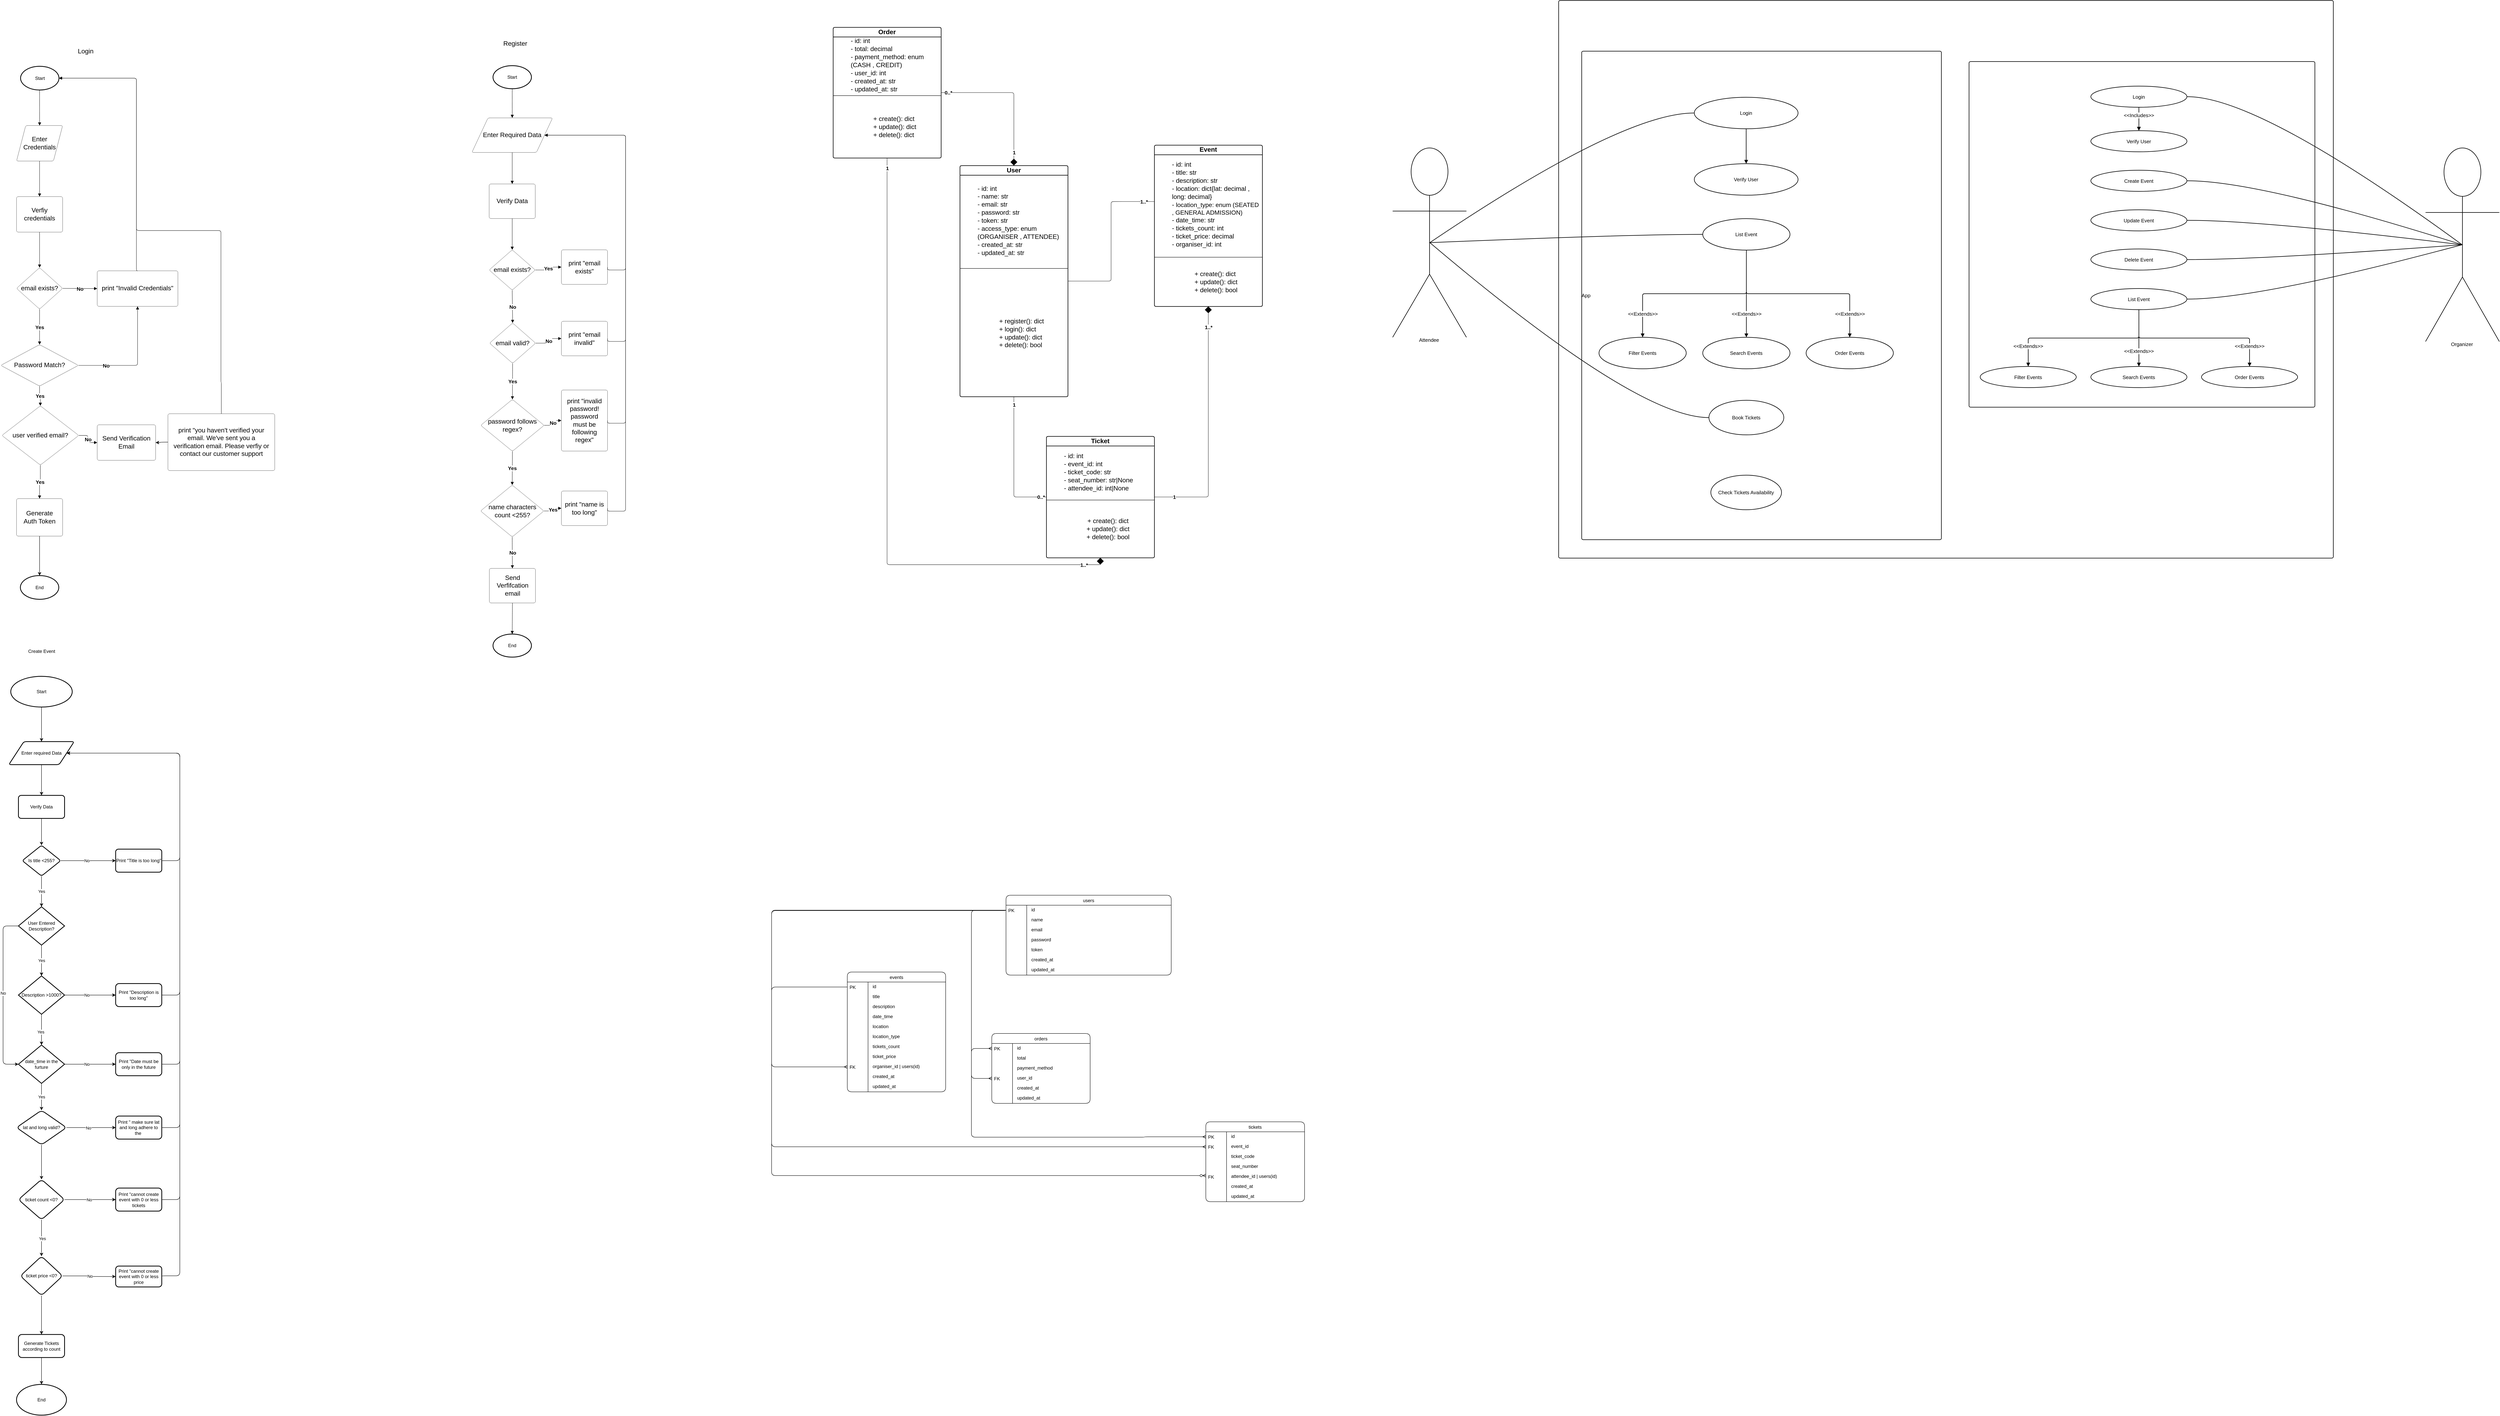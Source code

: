 <mxfile version="28.1.2">
  <diagram name="Page-1" id="eW1F60yzvm5qQ9GdAVW1">
    <mxGraphModel dx="7358" dy="4533" grid="1" gridSize="10" guides="1" tooltips="1" connect="1" arrows="1" fold="1" page="1" pageScale="1" pageWidth="827" pageHeight="1169" background="#ffffff" math="0" shadow="0" adaptiveColors="auto">
      <root>
        <mxCell id="0" />
        <mxCell id="1" parent="0" />
        <mxCell id="DpDVmBFBOBijvgF_qr05-694" value="" style="group;rounded=1;fillColor=none;strokeColor=none;backgroundOutline=0;fontFamily=Helvetica;comic=0;" vertex="1" connectable="0" parent="1">
          <mxGeometry x="-1126" y="-150" width="6502" height="3683.75" as="geometry" />
        </mxCell>
        <mxCell id="DpDVmBFBOBijvgF_qr05-490" value="" style="group;labelBackgroundColor=none;rounded=1;comic=0;backgroundOutline=1;fontFamily=Helvetica;fillColor=none;" vertex="1" connectable="0" parent="DpDVmBFBOBijvgF_qr05-694">
          <mxGeometry x="3622" width="2880" height="1452" as="geometry" />
        </mxCell>
        <mxCell id="DpDVmBFBOBijvgF_qr05-301" value="" style="html=1;overflow=block;blockSpacing=1;whiteSpace=wrap;container=1;pointerEvents=0;collapsible=0;recursiveResize=0;fontSize=13;spacing=0;strokeOpacity=100;fillOpacity=0;rounded=1;absoluteArcSize=1;arcSize=7.5;strokeWidth=1.5;lucidId=acOROF5q2EE0;labelBackgroundColor=none;comic=0;backgroundOutline=1;fontFamily=Helvetica;" vertex="1" parent="DpDVmBFBOBijvgF_qr05-490">
          <mxGeometry x="432" width="2016" height="1452" as="geometry" />
        </mxCell>
        <mxCell id="DpDVmBFBOBijvgF_qr05-302" value="" style="html=1;overflow=block;blockSpacing=1;whiteSpace=wrap;fontSize=13;align=left;spacing=0;strokeOpacity=100;rounded=1;absoluteArcSize=1;arcSize=7.5;strokeWidth=1.5;lucidId=acORSkUuR-DV;fillColor=none;labelBackgroundColor=none;comic=0;backgroundOutline=1;fontFamily=Helvetica;" vertex="1" parent="DpDVmBFBOBijvgF_qr05-490">
          <mxGeometry x="1500" y="159" width="900" height="900" as="geometry" />
        </mxCell>
        <mxCell id="DpDVmBFBOBijvgF_qr05-303" value="Update Event" style="html=1;overflow=block;blockSpacing=1;whiteSpace=wrap;ellipse;fontSize=13;spacing=0;strokeOpacity=100;fillOpacity=100;rounded=1;absoluteArcSize=1;arcSize=7.5;fillColor=none;strokeWidth=1.5;lucidId=acORiFAueTTu;labelBackgroundColor=none;comic=0;backgroundOutline=1;fontFamily=Helvetica;" vertex="1" parent="DpDVmBFBOBijvgF_qr05-490">
          <mxGeometry x="1817" y="545" width="250" height="55" as="geometry" />
        </mxCell>
        <mxCell id="DpDVmBFBOBijvgF_qr05-304" value="Delete Event" style="html=1;overflow=block;blockSpacing=1;whiteSpace=wrap;ellipse;fontSize=13;spacing=0;strokeOpacity=100;fillOpacity=100;rounded=1;absoluteArcSize=1;arcSize=7.5;fillColor=none;strokeWidth=1.5;lucidId=acORYN91KmzP;labelBackgroundColor=none;comic=0;backgroundOutline=1;fontFamily=Helvetica;" vertex="1" parent="DpDVmBFBOBijvgF_qr05-490">
          <mxGeometry x="1817" y="647" width="250" height="55" as="geometry" />
        </mxCell>
        <mxCell id="DpDVmBFBOBijvgF_qr05-305" value="" style="html=1;jettySize=18;whiteSpace=wrap;fontSize=13;strokeWidth=1.5;rounded=1;arcSize=10;edgeStyle=orthogonalEdgeStyle;startArrow=none;endArrow=block;endFill=1;exitX=0.5;exitY=1;exitPerimeter=0;entryX=0.5;entryY=0;entryPerimeter=0;lucidId=acORDvNoJp0l;fillColor=none;labelBackgroundColor=none;fontColor=default;comic=0;backgroundOutline=1;fontFamily=Helvetica;" edge="1" parent="DpDVmBFBOBijvgF_qr05-490" source="DpDVmBFBOBijvgF_qr05-311" target="DpDVmBFBOBijvgF_qr05-312">
          <mxGeometry width="100" height="100" relative="1" as="geometry">
            <Array as="points" />
          </mxGeometry>
        </mxCell>
        <mxCell id="DpDVmBFBOBijvgF_qr05-306" value="&amp;lt;&amp;lt;Extends&amp;gt;&amp;gt;" style="text;html=1;resizable=0;labelBackgroundColor=default;align=center;verticalAlign=middle;fontSize=13;rounded=1;comic=0;backgroundOutline=1;fontFamily=Helvetica;" vertex="1" parent="DpDVmBFBOBijvgF_qr05-305">
          <mxGeometry x="0.754" relative="1" as="geometry" />
        </mxCell>
        <mxCell id="DpDVmBFBOBijvgF_qr05-307" value="" style="html=1;jettySize=18;whiteSpace=wrap;fontSize=13;strokeWidth=1.5;rounded=1;arcSize=10;edgeStyle=orthogonalEdgeStyle;startArrow=none;endArrow=block;endFill=1;exitX=0.5;exitY=1;exitPerimeter=0;entryX=0.5;entryY=0;entryPerimeter=0;lucidId=acOR7sFkZPPS;fillColor=none;labelBackgroundColor=none;fontColor=default;comic=0;backgroundOutline=1;fontFamily=Helvetica;" edge="1" parent="DpDVmBFBOBijvgF_qr05-490" source="DpDVmBFBOBijvgF_qr05-311" target="DpDVmBFBOBijvgF_qr05-313">
          <mxGeometry width="100" height="100" relative="1" as="geometry">
            <Array as="points" />
          </mxGeometry>
        </mxCell>
        <mxCell id="DpDVmBFBOBijvgF_qr05-308" value="&amp;lt;&amp;lt;Extends&amp;gt;&amp;gt;" style="text;html=1;resizable=0;labelBackgroundColor=default;align=center;verticalAlign=middle;fontSize=13;rounded=1;comic=0;backgroundOutline=1;fontFamily=Helvetica;" vertex="1" parent="DpDVmBFBOBijvgF_qr05-307">
          <mxGeometry x="0.754" relative="1" as="geometry" />
        </mxCell>
        <mxCell id="DpDVmBFBOBijvgF_qr05-309" value="" style="html=1;jettySize=18;whiteSpace=wrap;fontSize=13;strokeWidth=1.5;rounded=1;arcSize=10;edgeStyle=orthogonalEdgeStyle;startArrow=none;endArrow=block;endFill=1;exitX=0.5;exitY=1;exitPerimeter=0;entryX=0.5;entryY=0;entryPerimeter=0;lucidId=acORhou15MlC;fillColor=none;labelBackgroundColor=none;fontColor=default;comic=0;backgroundOutline=1;fontFamily=Helvetica;" edge="1" parent="DpDVmBFBOBijvgF_qr05-490" source="DpDVmBFBOBijvgF_qr05-311" target="DpDVmBFBOBijvgF_qr05-314">
          <mxGeometry width="100" height="100" relative="1" as="geometry">
            <Array as="points" />
          </mxGeometry>
        </mxCell>
        <mxCell id="DpDVmBFBOBijvgF_qr05-310" value="&amp;lt;&amp;lt;Extends&amp;gt;&amp;gt;" style="text;html=1;resizable=0;labelBackgroundColor=default;align=center;verticalAlign=middle;fontSize=13;rounded=1;comic=0;backgroundOutline=1;fontFamily=Helvetica;" vertex="1" parent="DpDVmBFBOBijvgF_qr05-309">
          <mxGeometry x="0.462" relative="1" as="geometry" />
        </mxCell>
        <mxCell id="DpDVmBFBOBijvgF_qr05-311" value="List Event" style="html=1;overflow=block;blockSpacing=1;whiteSpace=wrap;ellipse;fontSize=13;spacing=0;strokeOpacity=100;fillOpacity=100;rounded=1;absoluteArcSize=1;arcSize=7.5;fillColor=none;strokeWidth=1.5;lucidId=acORoW6_uA5t;labelBackgroundColor=none;comic=0;backgroundOutline=1;fontFamily=Helvetica;" vertex="1" parent="DpDVmBFBOBijvgF_qr05-490">
          <mxGeometry x="1817" y="750" width="250" height="55" as="geometry" />
        </mxCell>
        <mxCell id="DpDVmBFBOBijvgF_qr05-312" value="Order Events" style="html=1;overflow=block;blockSpacing=1;whiteSpace=wrap;ellipse;fontSize=13;spacing=0;strokeOpacity=100;fillOpacity=100;rounded=1;absoluteArcSize=1;arcSize=7.5;fillColor=none;strokeWidth=1.5;lucidId=acORUxDtOusW;labelBackgroundColor=none;comic=0;backgroundOutline=1;fontFamily=Helvetica;" vertex="1" parent="DpDVmBFBOBijvgF_qr05-490">
          <mxGeometry x="2105" y="953" width="250" height="55" as="geometry" />
        </mxCell>
        <mxCell id="DpDVmBFBOBijvgF_qr05-313" value="Filter Events" style="html=1;overflow=block;blockSpacing=1;whiteSpace=wrap;ellipse;fontSize=13;spacing=0;strokeOpacity=100;fillOpacity=100;rounded=1;absoluteArcSize=1;arcSize=7.5;fillColor=none;strokeWidth=1.5;lucidId=acOR6.gFG_0f;labelBackgroundColor=none;comic=0;backgroundOutline=1;fontFamily=Helvetica;" vertex="1" parent="DpDVmBFBOBijvgF_qr05-490">
          <mxGeometry x="1529" y="953" width="250" height="55" as="geometry" />
        </mxCell>
        <mxCell id="DpDVmBFBOBijvgF_qr05-314" value="Search Events" style="html=1;overflow=block;blockSpacing=1;whiteSpace=wrap;ellipse;fontSize=13;spacing=0;strokeOpacity=100;fillOpacity=100;rounded=1;absoluteArcSize=1;arcSize=7.5;fillColor=none;strokeWidth=1.5;lucidId=acORe1xte_Ph;labelBackgroundColor=none;comic=0;backgroundOutline=1;fontFamily=Helvetica;" vertex="1" parent="DpDVmBFBOBijvgF_qr05-490">
          <mxGeometry x="1817" y="953" width="250" height="55" as="geometry" />
        </mxCell>
        <mxCell id="DpDVmBFBOBijvgF_qr05-315" value="Create Event" style="html=1;overflow=block;blockSpacing=1;whiteSpace=wrap;ellipse;fontSize=13;spacing=0;strokeOpacity=100;fillOpacity=100;rounded=1;absoluteArcSize=1;arcSize=7.5;fillColor=none;strokeWidth=1.5;lucidId=acORDAky3PJ7;labelBackgroundColor=none;comic=0;backgroundOutline=1;fontFamily=Helvetica;" vertex="1" parent="DpDVmBFBOBijvgF_qr05-490">
          <mxGeometry x="1817" y="442" width="250" height="55" as="geometry" />
        </mxCell>
        <mxCell id="DpDVmBFBOBijvgF_qr05-316" value="" style="html=1;jettySize=18;whiteSpace=wrap;fontSize=13;strokeWidth=1.5;rounded=1;arcSize=10;edgeStyle=orthogonalEdgeStyle;startArrow=none;endArrow=block;endFill=1;exitX=0.5;exitY=1;exitPerimeter=0;entryX=0.5;entryY=0;entryPerimeter=0;lucidId=acORfQap0ovg;labelBackgroundColor=none;fontColor=default;comic=0;backgroundOutline=1;fontFamily=Helvetica;" edge="1" parent="DpDVmBFBOBijvgF_qr05-490" source="DpDVmBFBOBijvgF_qr05-322" target="DpDVmBFBOBijvgF_qr05-323">
          <mxGeometry width="100" height="100" relative="1" as="geometry">
            <Array as="points" />
          </mxGeometry>
        </mxCell>
        <mxCell id="DpDVmBFBOBijvgF_qr05-317" value="App" style="html=1;overflow=block;blockSpacing=1;whiteSpace=wrap;fontSize=13;align=left;spacing=0;strokeOpacity=100;rounded=1;absoluteArcSize=1;arcSize=7.5;fillColor=none;strokeWidth=1.5;lucidId=acORK0meZk7C;labelBackgroundColor=none;comic=0;backgroundOutline=1;fontFamily=Helvetica;" vertex="1" parent="DpDVmBFBOBijvgF_qr05-490">
          <mxGeometry x="492" y="132" width="936" height="1272" as="geometry" />
        </mxCell>
        <mxCell id="DpDVmBFBOBijvgF_qr05-318" value="Organizer" style="html=1;overflow=block;blockSpacing=1;shape=umlActor;labelPosition=center;verticalLabelPosition=bottom;verticalAlign=top;whiteSpace=nowrap;fontSize=13;spacing=0;strokeOpacity=100;rounded=1;absoluteArcSize=1;arcSize=7.5;fillColor=none;strokeWidth=1.5;lucidId=acORhefoDm0e;labelBackgroundColor=none;comic=0;backgroundOutline=1;fontFamily=Helvetica;" vertex="1" parent="DpDVmBFBOBijvgF_qr05-490">
          <mxGeometry x="2688" y="384" width="192" height="504" as="geometry" />
        </mxCell>
        <mxCell id="DpDVmBFBOBijvgF_qr05-319" value="" style="html=1;jettySize=18;whiteSpace=wrap;fontSize=13;strokeWidth=1.5;rounded=1;arcSize=10;edgeStyle=orthogonalEdgeStyle;startArrow=none;endArrow=block;endFill=1;exitX=0.5;exitY=1;exitPerimeter=0;entryX=0.5;entryY=0;entryPerimeter=0;lucidId=acOR6Q5Ytv-~;fillColor=none;labelBackgroundColor=none;fontColor=default;comic=0;backgroundOutline=1;fontFamily=Helvetica;" edge="1" parent="DpDVmBFBOBijvgF_qr05-490" source="DpDVmBFBOBijvgF_qr05-322" target="DpDVmBFBOBijvgF_qr05-323">
          <mxGeometry width="100" height="100" relative="1" as="geometry">
            <Array as="points" />
          </mxGeometry>
        </mxCell>
        <mxCell id="DpDVmBFBOBijvgF_qr05-320" value="&amp;lt;&amp;lt;Includes&amp;gt;&amp;gt;" style="text;html=1;resizable=0;labelBackgroundColor=default;align=center;verticalAlign=middle;fontSize=13;rounded=1;comic=0;backgroundOutline=1;fontFamily=Helvetica;" vertex="1" parent="DpDVmBFBOBijvgF_qr05-319">
          <mxGeometry x="-0.321" relative="1" as="geometry" />
        </mxCell>
        <mxCell id="DpDVmBFBOBijvgF_qr05-321" value="Attendee" style="html=1;overflow=block;blockSpacing=1;shape=umlActor;labelPosition=center;verticalLabelPosition=bottom;verticalAlign=top;whiteSpace=nowrap;fontSize=13;spacing=0;strokeOpacity=100;rounded=1;absoluteArcSize=1;arcSize=7.5;fillColor=none;strokeWidth=1.5;lucidId=acORiztm~Fa8;labelBackgroundColor=none;comic=0;backgroundOutline=1;fontFamily=Helvetica;" vertex="1" parent="DpDVmBFBOBijvgF_qr05-490">
          <mxGeometry y="384" width="192" height="493" as="geometry" />
        </mxCell>
        <mxCell id="DpDVmBFBOBijvgF_qr05-322" value="Login" style="html=1;overflow=block;blockSpacing=1;whiteSpace=wrap;ellipse;fontSize=13;spacing=0;strokeOpacity=100;fillOpacity=100;rounded=1;absoluteArcSize=1;arcSize=7.5;fillColor=none;strokeWidth=1.5;lucidId=acORpE8Sv9.B;labelBackgroundColor=none;comic=0;backgroundOutline=1;fontFamily=Helvetica;" vertex="1" parent="DpDVmBFBOBijvgF_qr05-490">
          <mxGeometry x="1817" y="223" width="250" height="55" as="geometry" />
        </mxCell>
        <mxCell id="DpDVmBFBOBijvgF_qr05-323" value="Verify User" style="html=1;overflow=block;blockSpacing=1;whiteSpace=wrap;ellipse;fontSize=13;spacing=0;strokeOpacity=100;fillOpacity=100;rounded=1;absoluteArcSize=1;arcSize=7.5;fillColor=none;strokeWidth=1.5;lucidId=acORsZ5ktdd8;labelBackgroundColor=none;comic=0;backgroundOutline=1;fontFamily=Helvetica;" vertex="1" parent="DpDVmBFBOBijvgF_qr05-490">
          <mxGeometry x="1817" y="339" width="250" height="55" as="geometry" />
        </mxCell>
        <mxCell id="DpDVmBFBOBijvgF_qr05-324" value="" style="html=1;jettySize=18;whiteSpace=wrap;fontSize=13;strokeWidth=1.5;rounded=1;arcSize=10;curved=1;startArrow=none;endArrow=none;exitX=0.496;exitY=0.5;exitPerimeter=0;entryX=1.003;entryY=0.5;entryPerimeter=0;lucidId=acOR_PbnXdj5;fillColor=none;labelBackgroundColor=none;fontColor=default;comic=0;backgroundOutline=1;fontFamily=Helvetica;" edge="1" parent="DpDVmBFBOBijvgF_qr05-490" source="DpDVmBFBOBijvgF_qr05-318" target="DpDVmBFBOBijvgF_qr05-322">
          <mxGeometry width="100" height="100" relative="1" as="geometry">
            <Array as="points">
              <mxPoint x="2783" y="636" />
              <mxPoint x="2255" y="250" />
            </Array>
          </mxGeometry>
        </mxCell>
        <mxCell id="DpDVmBFBOBijvgF_qr05-325" value="" style="html=1;jettySize=18;whiteSpace=wrap;fontSize=13;strokeWidth=1.5;rounded=1;arcSize=10;curved=1;startArrow=none;endArrow=none;exitX=0.496;exitY=0.5;exitPerimeter=0;entryX=1.003;entryY=0.5;entryPerimeter=0;lucidId=acOR9T6lqHdY;fillColor=none;labelBackgroundColor=none;fontColor=default;comic=0;backgroundOutline=1;fontFamily=Helvetica;" edge="1" parent="DpDVmBFBOBijvgF_qr05-490" source="DpDVmBFBOBijvgF_qr05-318" target="DpDVmBFBOBijvgF_qr05-315">
          <mxGeometry width="100" height="100" relative="1" as="geometry">
            <Array as="points">
              <mxPoint x="2783" y="636" />
              <mxPoint x="2255" y="469" />
            </Array>
          </mxGeometry>
        </mxCell>
        <mxCell id="DpDVmBFBOBijvgF_qr05-326" value="" style="html=1;jettySize=18;whiteSpace=wrap;fontSize=13;strokeWidth=1.5;rounded=1;arcSize=10;curved=1;startArrow=none;endArrow=none;exitX=0.496;exitY=0.5;exitPerimeter=0;entryX=1.003;entryY=0.5;entryPerimeter=0;lucidId=acORqPR4HNaO;fillColor=none;labelBackgroundColor=none;fontColor=default;comic=0;backgroundOutline=1;fontFamily=Helvetica;" edge="1" parent="DpDVmBFBOBijvgF_qr05-490" source="DpDVmBFBOBijvgF_qr05-318" target="DpDVmBFBOBijvgF_qr05-303">
          <mxGeometry width="100" height="100" relative="1" as="geometry">
            <Array as="points">
              <mxPoint x="2783" y="636" />
              <mxPoint x="2255" y="572" />
            </Array>
          </mxGeometry>
        </mxCell>
        <mxCell id="DpDVmBFBOBijvgF_qr05-327" value="" style="html=1;jettySize=18;whiteSpace=wrap;fontSize=13;strokeWidth=1.5;rounded=1;arcSize=10;curved=1;startArrow=none;endArrow=none;exitX=0.496;exitY=0.5;exitPerimeter=0;entryX=1.003;entryY=0.502;entryPerimeter=0;lucidId=acORv~Ipaph8;fillColor=none;labelBackgroundColor=none;fontColor=default;comic=0;backgroundOutline=1;fontFamily=Helvetica;" edge="1" parent="DpDVmBFBOBijvgF_qr05-490" source="DpDVmBFBOBijvgF_qr05-318" target="DpDVmBFBOBijvgF_qr05-304">
          <mxGeometry width="100" height="100" relative="1" as="geometry">
            <Array as="points">
              <mxPoint x="2783" y="636" />
              <mxPoint x="2255" y="675" />
            </Array>
          </mxGeometry>
        </mxCell>
        <mxCell id="DpDVmBFBOBijvgF_qr05-328" value="" style="html=1;jettySize=18;whiteSpace=wrap;fontSize=13;strokeWidth=1.5;rounded=1;arcSize=10;curved=1;startArrow=none;endArrow=none;exitX=0.496;exitY=0.5;exitPerimeter=0;entryX=1.003;entryY=0.5;entryPerimeter=0;lucidId=acORknkc5n7V;fillColor=none;labelBackgroundColor=none;fontColor=default;comic=0;backgroundOutline=1;fontFamily=Helvetica;" edge="1" parent="DpDVmBFBOBijvgF_qr05-490" source="DpDVmBFBOBijvgF_qr05-318" target="DpDVmBFBOBijvgF_qr05-311">
          <mxGeometry width="100" height="100" relative="1" as="geometry">
            <Array as="points">
              <mxPoint x="2783" y="636" />
              <mxPoint x="2255" y="778" />
            </Array>
          </mxGeometry>
        </mxCell>
        <mxCell id="DpDVmBFBOBijvgF_qr05-329" value="" style="html=1;jettySize=18;whiteSpace=wrap;fontSize=13;strokeWidth=1.5;rounded=1;arcSize=10;edgeStyle=orthogonalEdgeStyle;startArrow=none;endArrow=block;endFill=1;exitX=0.5;exitY=1;exitPerimeter=0;entryX=0.5;entryY=0;entryPerimeter=0;lucidId=acORoIY0yD_M;fillColor=none;labelBackgroundColor=none;fontColor=default;comic=0;backgroundOutline=1;fontFamily=Helvetica;" edge="1" parent="DpDVmBFBOBijvgF_qr05-490" source="DpDVmBFBOBijvgF_qr05-336" target="DpDVmBFBOBijvgF_qr05-337">
          <mxGeometry width="100" height="100" relative="1" as="geometry">
            <Array as="points" />
          </mxGeometry>
        </mxCell>
        <mxCell id="DpDVmBFBOBijvgF_qr05-330" value="&amp;lt;&amp;lt;Extends&amp;gt;&amp;gt;" style="text;html=1;resizable=0;labelBackgroundColor=default;align=center;verticalAlign=middle;fontSize=13;rounded=1;comic=0;backgroundOutline=1;fontFamily=Helvetica;" vertex="1" parent="DpDVmBFBOBijvgF_qr05-329">
          <mxGeometry x="0.754" relative="1" as="geometry" />
        </mxCell>
        <mxCell id="DpDVmBFBOBijvgF_qr05-331" value="" style="html=1;jettySize=18;whiteSpace=wrap;fontSize=13;strokeWidth=1.5;rounded=1;arcSize=10;edgeStyle=orthogonalEdgeStyle;startArrow=none;endArrow=block;endFill=1;exitX=0.5;exitY=1;exitPerimeter=0;entryX=0.5;entryY=0;entryPerimeter=0;lucidId=acORgtVP1enp;fillColor=none;labelBackgroundColor=none;fontColor=default;comic=0;backgroundOutline=1;fontFamily=Helvetica;" edge="1" parent="DpDVmBFBOBijvgF_qr05-490" source="DpDVmBFBOBijvgF_qr05-336" target="DpDVmBFBOBijvgF_qr05-338">
          <mxGeometry width="100" height="100" relative="1" as="geometry">
            <Array as="points" />
          </mxGeometry>
        </mxCell>
        <mxCell id="DpDVmBFBOBijvgF_qr05-332" value="&amp;lt;&amp;lt;Extends&amp;gt;&amp;gt;" style="text;html=1;resizable=0;labelBackgroundColor=default;align=center;verticalAlign=middle;fontSize=13;rounded=1;comic=0;backgroundOutline=1;fontFamily=Helvetica;" vertex="1" parent="DpDVmBFBOBijvgF_qr05-331">
          <mxGeometry x="0.754" relative="1" as="geometry" />
        </mxCell>
        <mxCell id="DpDVmBFBOBijvgF_qr05-333" value="" style="html=1;jettySize=18;whiteSpace=wrap;fontSize=13;strokeWidth=1.5;rounded=1;arcSize=10;edgeStyle=orthogonalEdgeStyle;startArrow=none;endArrow=block;endFill=1;exitX=0.5;exitY=1;exitPerimeter=0;entryX=0.5;entryY=0;entryPerimeter=0;lucidId=acORqtujx-Jj;fillColor=none;labelBackgroundColor=none;fontColor=default;comic=0;backgroundOutline=1;fontFamily=Helvetica;" edge="1" parent="DpDVmBFBOBijvgF_qr05-490" source="DpDVmBFBOBijvgF_qr05-336" target="DpDVmBFBOBijvgF_qr05-339">
          <mxGeometry width="100" height="100" relative="1" as="geometry">
            <Array as="points" />
          </mxGeometry>
        </mxCell>
        <mxCell id="DpDVmBFBOBijvgF_qr05-334" value="&amp;lt;&amp;lt;Extends&amp;gt;&amp;gt;" style="text;html=1;resizable=0;labelBackgroundColor=default;align=center;verticalAlign=middle;fontSize=13;rounded=1;comic=0;backgroundOutline=1;fontFamily=Helvetica;" vertex="1" parent="DpDVmBFBOBijvgF_qr05-333">
          <mxGeometry x="0.462" relative="1" as="geometry" />
        </mxCell>
        <mxCell id="DpDVmBFBOBijvgF_qr05-335" value="" style="html=1;jettySize=18;whiteSpace=wrap;fontSize=13;strokeWidth=1.5;rounded=1;arcSize=10;edgeStyle=orthogonalEdgeStyle;startArrow=none;endArrow=block;endFill=1;exitX=0.5;exitY=1;exitPerimeter=0;entryX=0.5;entryY=0;entryPerimeter=0;lucidId=acORr4S2.GN8;labelBackgroundColor=none;fontColor=default;comic=0;backgroundOutline=1;fontFamily=Helvetica;" edge="1" parent="DpDVmBFBOBijvgF_qr05-490" source="DpDVmBFBOBijvgF_qr05-340" target="DpDVmBFBOBijvgF_qr05-341">
          <mxGeometry width="100" height="100" relative="1" as="geometry">
            <Array as="points" />
          </mxGeometry>
        </mxCell>
        <mxCell id="DpDVmBFBOBijvgF_qr05-336" value="List Event" style="html=1;overflow=block;blockSpacing=1;whiteSpace=wrap;ellipse;fontSize=13;spacing=0;strokeOpacity=100;fillOpacity=100;rounded=1;absoluteArcSize=1;arcSize=7.5;fillColor=none;strokeWidth=1.5;lucidId=acORWmV8ZV1L;labelBackgroundColor=none;comic=0;backgroundOutline=1;fontFamily=Helvetica;" vertex="1" parent="DpDVmBFBOBijvgF_qr05-490">
          <mxGeometry x="807" y="568" width="227" height="82" as="geometry" />
        </mxCell>
        <mxCell id="DpDVmBFBOBijvgF_qr05-337" value="Order Events" style="html=1;overflow=block;blockSpacing=1;whiteSpace=wrap;ellipse;fontSize=13;spacing=0;strokeOpacity=100;fillOpacity=100;rounded=1;absoluteArcSize=1;arcSize=7.5;fillColor=none;strokeWidth=1.5;lucidId=acORg.Z_QL-1;labelBackgroundColor=none;comic=0;backgroundOutline=1;fontFamily=Helvetica;" vertex="1" parent="DpDVmBFBOBijvgF_qr05-490">
          <mxGeometry x="1076" y="877" width="227" height="82" as="geometry" />
        </mxCell>
        <mxCell id="DpDVmBFBOBijvgF_qr05-338" value="Filter Events" style="html=1;overflow=block;blockSpacing=1;whiteSpace=wrap;ellipse;fontSize=13;spacing=0;strokeOpacity=100;fillOpacity=100;rounded=1;absoluteArcSize=1;arcSize=7.5;fillColor=none;strokeWidth=1.5;lucidId=acORFT-dTYVg;labelBackgroundColor=none;comic=0;backgroundOutline=1;fontFamily=Helvetica;" vertex="1" parent="DpDVmBFBOBijvgF_qr05-490">
          <mxGeometry x="537" y="877" width="227" height="82" as="geometry" />
        </mxCell>
        <mxCell id="DpDVmBFBOBijvgF_qr05-339" value="Search Events" style="html=1;overflow=block;blockSpacing=1;whiteSpace=wrap;ellipse;fontSize=13;spacing=0;strokeOpacity=100;fillOpacity=100;rounded=1;absoluteArcSize=1;arcSize=7.5;fillColor=none;strokeWidth=1.5;lucidId=acORS9eXJ3.8;labelBackgroundColor=none;comic=0;backgroundOutline=1;fontFamily=Helvetica;" vertex="1" parent="DpDVmBFBOBijvgF_qr05-490">
          <mxGeometry x="807" y="877" width="227" height="82" as="geometry" />
        </mxCell>
        <mxCell id="DpDVmBFBOBijvgF_qr05-340" value="Login" style="html=1;overflow=block;blockSpacing=1;whiteSpace=wrap;ellipse;fontSize=13;spacing=0;strokeOpacity=100;fillOpacity=100;rounded=1;absoluteArcSize=1;arcSize=7.5;fillColor=none;strokeWidth=1.5;lucidId=acORUv_l1Eu~;labelBackgroundColor=none;comic=0;backgroundOutline=1;fontFamily=Helvetica;" vertex="1" parent="DpDVmBFBOBijvgF_qr05-490">
          <mxGeometry x="785" y="252" width="270" height="82" as="geometry" />
        </mxCell>
        <mxCell id="DpDVmBFBOBijvgF_qr05-341" value="Verify User" style="html=1;overflow=block;blockSpacing=1;whiteSpace=wrap;ellipse;fontSize=13;spacing=0;strokeOpacity=100;fillOpacity=100;rounded=1;absoluteArcSize=1;arcSize=7.5;fillColor=none;strokeWidth=1.5;lucidId=acORn1NTw8h.;labelBackgroundColor=none;comic=0;backgroundOutline=1;fontFamily=Helvetica;" vertex="1" parent="DpDVmBFBOBijvgF_qr05-490">
          <mxGeometry x="785" y="425" width="270" height="82" as="geometry" />
        </mxCell>
        <mxCell id="DpDVmBFBOBijvgF_qr05-342" value="" style="html=1;jettySize=18;whiteSpace=wrap;fontSize=13;strokeWidth=1.5;rounded=1;arcSize=10;curved=1;startArrow=none;endArrow=none;exitX=0.504;exitY=0.5;exitPerimeter=0;entryX=-0.003;entryY=0.5;entryPerimeter=0;lucidId=acOR_sIFQROd;fillColor=none;labelBackgroundColor=none;fontColor=default;comic=0;backgroundOutline=1;fontFamily=Helvetica;" edge="1" parent="DpDVmBFBOBijvgF_qr05-490" source="DpDVmBFBOBijvgF_qr05-321" target="DpDVmBFBOBijvgF_qr05-340">
          <mxGeometry width="100" height="100" relative="1" as="geometry">
            <Array as="points">
              <mxPoint x="97" y="630" />
              <mxPoint x="597" y="293" />
            </Array>
          </mxGeometry>
        </mxCell>
        <mxCell id="DpDVmBFBOBijvgF_qr05-343" value="" style="html=1;jettySize=18;whiteSpace=wrap;fontSize=13;strokeWidth=1.5;rounded=1;arcSize=10;curved=1;startArrow=none;endArrow=none;exitX=0.504;exitY=0.5;exitPerimeter=0;entryX=-0.003;entryY=0.5;entryPerimeter=0;lucidId=acOR_sPL.JMl;fillColor=none;labelBackgroundColor=none;fontColor=default;comic=0;backgroundOutline=1;fontFamily=Helvetica;" edge="1" parent="DpDVmBFBOBijvgF_qr05-490" source="DpDVmBFBOBijvgF_qr05-321" target="DpDVmBFBOBijvgF_qr05-336">
          <mxGeometry width="100" height="100" relative="1" as="geometry">
            <Array as="points">
              <mxPoint x="97" y="630" />
              <mxPoint x="618" y="609" />
            </Array>
          </mxGeometry>
        </mxCell>
        <mxCell id="DpDVmBFBOBijvgF_qr05-344" value="Book Tickets" style="html=1;overflow=block;blockSpacing=1;whiteSpace=wrap;ellipse;fontSize=13;spacing=0;strokeOpacity=100;fillOpacity=100;rounded=1;absoluteArcSize=1;arcSize=7.5;fillColor=none;strokeWidth=1.5;lucidId=acOR_.E8_qpp;labelBackgroundColor=none;comic=0;backgroundOutline=1;fontFamily=Helvetica;" vertex="1" parent="DpDVmBFBOBijvgF_qr05-490">
          <mxGeometry x="823" y="1041" width="195" height="90" as="geometry" />
        </mxCell>
        <mxCell id="DpDVmBFBOBijvgF_qr05-345" value="Check Tickets Availability" style="html=1;overflow=block;blockSpacing=1;whiteSpace=wrap;ellipse;fontSize=13;spacing=0;strokeOpacity=100;fillOpacity=100;rounded=1;absoluteArcSize=1;arcSize=7.5;fillColor=none;strokeWidth=1.5;lucidId=acORZ3alR519;labelBackgroundColor=none;comic=0;backgroundOutline=1;fontFamily=Helvetica;" vertex="1" parent="DpDVmBFBOBijvgF_qr05-490">
          <mxGeometry x="828" y="1236" width="184" height="90" as="geometry" />
        </mxCell>
        <mxCell id="DpDVmBFBOBijvgF_qr05-346" value="" style="html=1;jettySize=18;whiteSpace=wrap;fontSize=13;strokeWidth=1.5;rounded=1;arcSize=10;curved=1;startArrow=none;endArrow=none;exitX=0.504;exitY=0.5;exitPerimeter=0;entryX=-0.004;entryY=0.5;entryPerimeter=0;lucidId=acOR2ldP.xVa;fillColor=none;labelBackgroundColor=none;fontColor=default;comic=0;backgroundOutline=1;fontFamily=Helvetica;" edge="1" parent="DpDVmBFBOBijvgF_qr05-490" source="DpDVmBFBOBijvgF_qr05-321" target="DpDVmBFBOBijvgF_qr05-344">
          <mxGeometry width="100" height="100" relative="1" as="geometry">
            <Array as="points">
              <mxPoint x="97" y="630" />
              <mxPoint x="634" y="1086" />
            </Array>
          </mxGeometry>
        </mxCell>
        <mxCell id="DpDVmBFBOBijvgF_qr05-590" value="" style="group;comic=0;backgroundOutline=1;fontFamily=Helvetica;labelBackgroundColor=none;rounded=1;" vertex="1" connectable="0" parent="DpDVmBFBOBijvgF_qr05-694">
          <mxGeometry x="2166" y="70" width="1117" height="1381.25" as="geometry" />
        </mxCell>
        <mxCell id="DpDVmBFBOBijvgF_qr05-557" value="User" style="html=1;overflow=block;blockSpacing=1;swimlane;childLayout=stackLayout;horizontal=1;horizontalStack=0;resizeParent=1;resizeParentMax=0;resizeLast=0;collapsible=0;marginBottom=0;swimlaneFillColor=none;startSize=25;whiteSpace=wrap;fontSize=16.7;fontStyle=1;align=center;spacing=0;strokeOpacity=100;fillOpacity=100;rounded=1;absoluteArcSize=1;arcSize=9;fillColor=none;strokeWidth=1.5;comic=0;backgroundOutline=1;fontFamily=Helvetica;labelBackgroundColor=none;" vertex="1" parent="DpDVmBFBOBijvgF_qr05-590">
          <mxGeometry x="330" y="360" width="281" height="601.75" as="geometry" />
        </mxCell>
        <mxCell id="DpDVmBFBOBijvgF_qr05-558" value="&lt;div style=&quot;display: flex; justify-content: center; align-items: baseline; font-size: 0px; line-height: 1.25; margin-top: -2px;&quot;&gt;&lt;ul&gt;&lt;li&gt;&lt;span style=&quot;font-size: 16.7px; color: rgb(0, 0, 0);&quot;&gt;- id: int&lt;/span&gt;&lt;/li&gt;&lt;li&gt;&lt;span style=&quot;font-size: 16.7px; color: rgb(0, 0, 0);&quot;&gt;- name: str&lt;/span&gt;&lt;/li&gt;&lt;li&gt;&lt;span style=&quot;font-size: 16.7px; color: rgb(0, 0, 0);&quot;&gt;- email: str&lt;/span&gt;&lt;/li&gt;&lt;li&gt;&lt;span style=&quot;font-size: 16.7px; color: rgb(0, 0, 0);&quot;&gt;- password: str&lt;/span&gt;&lt;/li&gt;&lt;li&gt;&lt;span style=&quot;font-size: 16.7px; color: rgb(0, 0, 0);&quot;&gt;- token: str&lt;/span&gt;&lt;/li&gt;&lt;li&gt;&lt;span style=&quot;font-size:16.7px;&quot;&gt;&lt;span style=&quot;font-size:16.7px;&quot;&gt;- access_type: enum (ORGANISER , ATTENDEE)&lt;/span&gt;&lt;/span&gt;&lt;/li&gt;&lt;li&gt;&lt;span style=&quot;font-size: 16.7px; color: rgb(0, 0, 0);&quot;&gt;- created_at: str&lt;/span&gt;&lt;/li&gt;&lt;li&gt;&lt;span style=&quot;font-size: 16.7px; color: rgb(0, 0, 0);&quot;&gt;- updated_at: str&lt;/span&gt;&lt;/li&gt;&lt;/ul&gt;&lt;/div&gt;" style="part=1;html=1;resizeHeight=0;strokeColor=none;fillColor=none;align=left;verticalAlign=middle;spacingLeft=4;spacingRight=4;overflow=hidden;rotatable=0;points=[[0,0.5],[1,0.5]];portConstraint=eastwest;swimlaneFillColor=#ffffff;strokeOpacity=100;fillOpacity=100;whiteSpace=wrap;fontSize=16.7;comic=0;backgroundOutline=1;fontFamily=Helvetica;labelBackgroundColor=none;rounded=1;" vertex="1" parent="DpDVmBFBOBijvgF_qr05-557">
          <mxGeometry y="25" width="281" height="239" as="geometry" />
        </mxCell>
        <mxCell id="DpDVmBFBOBijvgF_qr05-559" value="" style="line;strokeWidth=1;fillColor=none;align=left;verticalAlign=middle;spacingTop=-1;spacingLeft=3;spacingRight=3;rotatable=0;labelPosition=right;points=[];portConstraint=eastwest;comic=0;backgroundOutline=1;fontFamily=Helvetica;labelBackgroundColor=none;rounded=1;" vertex="1" parent="DpDVmBFBOBijvgF_qr05-557">
          <mxGeometry y="264" width="281" height="8" as="geometry" />
        </mxCell>
        <mxCell id="DpDVmBFBOBijvgF_qr05-560" value="&lt;div style=&quot;display: flex; justify-content: center; align-items: baseline; font-size: 0px; line-height: 1.25; margin-top: -2px;&quot;&gt;&lt;ul&gt;&lt;li&gt;&lt;span style=&quot;font-size: 16.7px; color: rgb(0, 0, 0);&quot;&gt;+ register(): dict&lt;/span&gt;&lt;/li&gt;&lt;li&gt;&lt;span style=&quot;font-size: 16.7px; color: rgb(0, 0, 0);&quot;&gt;+ login(): dict&lt;/span&gt;&lt;/li&gt;&lt;li&gt;&lt;span style=&quot;font-size: 16.7px; color: rgb(0, 0, 0);&quot;&gt;+ update(): dict&lt;/span&gt;&lt;/li&gt;&lt;li&gt;&lt;span style=&quot;font-size: 16.7px; color: rgb(0, 0, 0);&quot;&gt;+ delete(): bool&lt;/span&gt;&lt;/li&gt;&lt;/ul&gt;&lt;/div&gt;&lt;div style=&quot;display: flex; justify-content: center; text-align: center; align-items: baseline; font-size: 0; line-height: 1.25;margin-top: -2px;&quot;&gt;&lt;span&gt;&lt;/span&gt;&lt;/div&gt;" style="part=1;resizeHeight=0;strokeColor=none;fillColor=none;align=left;verticalAlign=middle;spacingLeft=4;spacingRight=4;rotatable=0;points=[[0,0.5],[1,0.5]];portConstraint=eastwest;swimlaneFillColor=#ffffff;strokeOpacity=100;fillOpacity=100;whiteSpace=wrap;overflow=block;blockSpacing=1;html=1;fontSize=13;comic=0;backgroundOutline=1;fontFamily=Helvetica;labelBackgroundColor=none;rounded=1;" vertex="1" parent="DpDVmBFBOBijvgF_qr05-557">
          <mxGeometry y="272" width="281" height="329.75" as="geometry" />
        </mxCell>
        <mxCell id="DpDVmBFBOBijvgF_qr05-561" value="Event" style="html=1;overflow=block;blockSpacing=1;swimlane;childLayout=stackLayout;horizontal=1;horizontalStack=0;resizeParent=1;resizeParentMax=0;resizeLast=0;collapsible=0;marginBottom=0;swimlaneFillColor=none;startSize=25;whiteSpace=wrap;fontSize=16.7;fontStyle=1;align=center;spacing=0;strokeOpacity=100;fillOpacity=100;rounded=1;absoluteArcSize=1;arcSize=9;fillColor=none;strokeWidth=1.5;comic=0;backgroundOutline=1;fontFamily=Helvetica;labelBackgroundColor=none;" vertex="1" parent="DpDVmBFBOBijvgF_qr05-590">
          <mxGeometry x="836" y="306.75" width="281" height="420" as="geometry" />
        </mxCell>
        <mxCell id="DpDVmBFBOBijvgF_qr05-562" value="&lt;div style=&quot;display: flex; justify-content: center; align-items: baseline; font-size: 0px; line-height: 1.25; margin-top: -2px;&quot;&gt;&lt;ul&gt;&lt;li&gt;&lt;span style=&quot;font-size: 16.7px; color: rgb(0, 0, 0);&quot;&gt;- id: int&lt;/span&gt;&lt;/li&gt;&lt;li&gt;&lt;span style=&quot;font-size: 16.7px; color: rgb(0, 0, 0);&quot;&gt;- title: str&lt;/span&gt;&lt;/li&gt;&lt;li&gt;&lt;span style=&quot;font-size: 16.7px; color: rgb(0, 0, 0);&quot;&gt;- description: str&lt;/span&gt;&lt;/li&gt;&lt;li&gt;&lt;span style=&quot;font-size: 16.7px; color: rgb(0, 0, 0);&quot;&gt;- location: dict{lat: decimal , long: decimal}&lt;/span&gt;&lt;/li&gt;&lt;li&gt;&lt;span style=&quot;font-size: 16.7px; color: rgb(0, 0, 0);&quot;&gt;- &lt;/span&gt;&lt;span style=&quot;font-size:16px;&quot;&gt;location_type: enum (SEATED , GENERAL ADMISSION)&lt;/span&gt;&lt;/li&gt;&lt;li&gt;&lt;span style=&quot;font-size: 16.7px; color: rgb(0, 0, 0);&quot;&gt;- date_time: str&lt;/span&gt;&lt;/li&gt;&lt;li&gt;&lt;span style=&quot;font-size: 16.7px; color: rgb(0, 0, 0);&quot;&gt;- tickets_count: int&lt;/span&gt;&lt;/li&gt;&lt;li&gt;&lt;span style=&quot;font-size: 16.7px; color: rgb(0, 0, 0);&quot;&gt;- ticket_price: &lt;/span&gt;&lt;span style=&quot;font-size:16.7px;&quot;&gt;decimal&lt;/span&gt;&lt;/li&gt;&lt;li&gt;&lt;span style=&quot;font-size: 16.7px; color: rgb(0, 0, 0);&quot;&gt;- organiser_id: int&lt;/span&gt;&lt;/li&gt;&lt;/ul&gt;&lt;/div&gt;" style="part=1;html=1;resizeHeight=0;strokeColor=none;fillColor=none;align=left;verticalAlign=middle;spacingLeft=4;spacingRight=4;overflow=hidden;rotatable=0;points=[[0,0.5],[1,0.5]];portConstraint=eastwest;swimlaneFillColor=#ffffff;strokeOpacity=100;fillOpacity=100;whiteSpace=wrap;fontSize=16.7;comic=0;backgroundOutline=1;fontFamily=Helvetica;labelBackgroundColor=none;rounded=1;" vertex="1" parent="DpDVmBFBOBijvgF_qr05-561">
          <mxGeometry y="25" width="281" height="263" as="geometry" />
        </mxCell>
        <mxCell id="DpDVmBFBOBijvgF_qr05-563" value="" style="line;strokeWidth=1;fillColor=none;align=left;verticalAlign=middle;spacingTop=-1;spacingLeft=3;spacingRight=3;rotatable=0;labelPosition=right;points=[];portConstraint=eastwest;comic=0;backgroundOutline=1;fontFamily=Helvetica;labelBackgroundColor=none;rounded=1;" vertex="1" parent="DpDVmBFBOBijvgF_qr05-561">
          <mxGeometry y="288" width="281" height="8" as="geometry" />
        </mxCell>
        <mxCell id="DpDVmBFBOBijvgF_qr05-564" value="&lt;div style=&quot;display: flex; justify-content: center; align-items: baseline; font-size: 0px; line-height: 1.25; margin-top: -2px;&quot;&gt;&lt;ul&gt;&lt;li&gt;&lt;span style=&quot;font-size: 16.7px; color: rgb(0, 0, 0);&quot;&gt;+ create(): dict&lt;/span&gt;&lt;/li&gt;&lt;li&gt;&lt;span style=&quot;font-size: 16.7px; color: rgb(0, 0, 0);&quot;&gt;+ update(): dict&lt;/span&gt;&lt;/li&gt;&lt;li&gt;&lt;span style=&quot;font-size: 16.7px; color: rgb(0, 0, 0);&quot;&gt;+ delete(): bool&lt;/span&gt;&lt;/li&gt;&lt;/ul&gt;&lt;/div&gt;" style="part=1;resizeHeight=0;strokeColor=none;fillColor=none;align=left;verticalAlign=middle;spacingLeft=4;spacingRight=4;rotatable=0;points=[[0,0.5],[1,0.5]];portConstraint=eastwest;swimlaneFillColor=#ffffff;strokeOpacity=100;fillOpacity=100;whiteSpace=wrap;overflow=block;blockSpacing=1;html=1;fontSize=13;comic=0;backgroundOutline=1;fontFamily=Helvetica;labelBackgroundColor=none;rounded=1;" vertex="1" parent="DpDVmBFBOBijvgF_qr05-561">
          <mxGeometry y="296" width="281" height="124" as="geometry" />
        </mxCell>
        <mxCell id="DpDVmBFBOBijvgF_qr05-565" value="" style="html=1;jettySize=18;whiteSpace=wrap;overflow=block;blockSpacing=1;fontSize=13;strokeOpacity=100;strokeWidth=0.8;rounded=1;arcSize=12;edgeStyle=orthogonalEdgeStyle;startArrow=none;endArrow=none;exitX=1;exitY=0.5;exitPerimeter=0;entryX=0;entryY=0.35;entryPerimeter=0;lucidId=ebOReUxffXo_;align=left;fillColor=none;comic=0;backgroundOutline=1;fontFamily=Helvetica;labelBackgroundColor=none;fontColor=default;" edge="1" parent="DpDVmBFBOBijvgF_qr05-590" source="DpDVmBFBOBijvgF_qr05-557" target="DpDVmBFBOBijvgF_qr05-561">
          <mxGeometry width="100" height="100" relative="1" as="geometry">
            <Array as="points" />
          </mxGeometry>
        </mxCell>
        <mxCell id="DpDVmBFBOBijvgF_qr05-566" value="1..*" style="text;html=1;resizable=0;labelBackgroundColor=default;align=center;verticalAlign=middle;fontStyle=1;fontSize=13.3;comic=0;backgroundOutline=1;fontFamily=Helvetica;rounded=1;" vertex="1" parent="DpDVmBFBOBijvgF_qr05-565">
          <mxGeometry x="0.874" relative="1" as="geometry">
            <mxPoint as="offset" />
          </mxGeometry>
        </mxCell>
        <mxCell id="DpDVmBFBOBijvgF_qr05-567" value="Ticket" style="html=1;overflow=block;blockSpacing=1;swimlane;childLayout=stackLayout;horizontal=1;horizontalStack=0;resizeParent=1;resizeParentMax=0;resizeLast=0;collapsible=0;marginBottom=0;swimlaneFillColor=none;startSize=25;whiteSpace=wrap;fontSize=16.7;fontStyle=1;align=center;spacing=0;strokeOpacity=100;fillOpacity=100;rounded=1;absoluteArcSize=1;arcSize=9;fillColor=none;strokeWidth=1.5;comic=0;backgroundOutline=1;fontFamily=Helvetica;labelBackgroundColor=none;" vertex="1" parent="DpDVmBFBOBijvgF_qr05-590">
          <mxGeometry x="555" y="1065" width="281" height="316.25" as="geometry" />
        </mxCell>
        <mxCell id="DpDVmBFBOBijvgF_qr05-568" value="&lt;div style=&quot;display: flex; justify-content: center; align-items: baseline; font-size: 0px; line-height: 1.25; margin-top: -2px;&quot;&gt;&lt;ul&gt;&lt;li&gt;&lt;span style=&quot;font-size: 16.7px; color: rgb(0, 0, 0);&quot;&gt;- id: int&lt;/span&gt;&lt;/li&gt;&lt;li&gt;&lt;span style=&quot;font-size: 16.7px; color: rgb(0, 0, 0);&quot;&gt;- event_id: int&lt;/span&gt;&lt;/li&gt;&lt;li&gt;&lt;span style=&quot;font-size: 16.7px; color: rgb(0, 0, 0);&quot;&gt;- ticket_code: str&lt;/span&gt;&lt;/li&gt;&lt;li&gt;&lt;span style=&quot;font-size: 16.7px; color: rgb(0, 0, 0);&quot;&gt;- seat_number: str|None&lt;/span&gt;&lt;/li&gt;&lt;li&gt;&lt;span style=&quot;font-size: 16.7px; color: rgb(0, 0, 0);&quot;&gt;- attendee_id: int|None&lt;/span&gt;&lt;/li&gt;&lt;/ul&gt;&lt;/div&gt;&lt;div style=&quot;display: flex; justify-content: center; text-align: center; align-items: baseline; font-size: 0; line-height: 1.25;margin-top: -2px;&quot;&gt;&lt;span&gt;&lt;/span&gt;&lt;/div&gt;" style="part=1;html=1;resizeHeight=0;strokeColor=none;fillColor=none;align=left;verticalAlign=middle;spacingLeft=4;spacingRight=4;overflow=hidden;rotatable=0;points=[[0,0.5],[1,0.5]];portConstraint=eastwest;swimlaneFillColor=#ffffff;strokeOpacity=100;fillOpacity=100;whiteSpace=wrap;fontSize=16.7;comic=0;backgroundOutline=1;fontFamily=Helvetica;labelBackgroundColor=none;rounded=1;" vertex="1" parent="DpDVmBFBOBijvgF_qr05-567">
          <mxGeometry y="25" width="281" height="137" as="geometry" />
        </mxCell>
        <mxCell id="DpDVmBFBOBijvgF_qr05-569" value="" style="line;strokeWidth=1;fillColor=none;align=left;verticalAlign=middle;spacingTop=-1;spacingLeft=3;spacingRight=3;rotatable=0;labelPosition=right;points=[];portConstraint=eastwest;comic=0;backgroundOutline=1;fontFamily=Helvetica;labelBackgroundColor=none;rounded=1;" vertex="1" parent="DpDVmBFBOBijvgF_qr05-567">
          <mxGeometry y="162" width="281" height="8" as="geometry" />
        </mxCell>
        <mxCell id="DpDVmBFBOBijvgF_qr05-570" value="&lt;div style=&quot;display: flex; justify-content: center; align-items: baseline; font-size: 0px; line-height: 1.25; margin-top: -2px;&quot;&gt;&lt;ul&gt;&lt;li&gt;&lt;span style=&quot;font-size:16.7px;&quot;&gt;+ create(): dict&lt;/span&gt;&lt;/li&gt;&lt;li&gt;&lt;span style=&quot;font-size:16.7px;&quot;&gt;+ update(): dict&lt;/span&gt;&lt;/li&gt;&lt;li&gt;&lt;span style=&quot;font-size:16.7px;&quot;&gt;+ delete(): bool&lt;/span&gt;&lt;/li&gt;&lt;/ul&gt;&lt;/div&gt;" style="part=1;resizeHeight=0;strokeColor=none;fillColor=none;align=center;verticalAlign=middle;spacingLeft=4;spacingRight=4;rotatable=0;points=[[0,0.5],[1,0.5]];portConstraint=eastwest;swimlaneFillColor=#ffffff;strokeOpacity=100;fillOpacity=100;whiteSpace=wrap;overflow=block;blockSpacing=1;html=1;fontSize=13;labelPosition=center;verticalLabelPosition=middle;comic=0;backgroundOutline=1;fontFamily=Helvetica;labelBackgroundColor=none;rounded=1;" vertex="1" parent="DpDVmBFBOBijvgF_qr05-567">
          <mxGeometry y="170" width="281" height="146.25" as="geometry" />
        </mxCell>
        <mxCell id="DpDVmBFBOBijvgF_qr05-571" value="" style="html=1;jettySize=18;whiteSpace=wrap;fontSize=13;strokeOpacity=100;strokeWidth=0.8;rounded=1;arcSize=12;edgeStyle=orthogonalEdgeStyle;startArrow=none;endArrow=diamond;endFill=1;endSize=16;exitX=1;exitY=0.5;exitPerimeter=0;entryX=0.5;entryY=1;entryPerimeter=0;lucidId=ebORd~rIjIJy;align=left;fillColor=none;comic=0;backgroundOutline=1;fontFamily=Helvetica;labelBackgroundColor=none;fontColor=default;" edge="1" parent="DpDVmBFBOBijvgF_qr05-590" source="DpDVmBFBOBijvgF_qr05-567" target="DpDVmBFBOBijvgF_qr05-561">
          <mxGeometry width="100" height="100" relative="1" as="geometry">
            <Array as="points" />
          </mxGeometry>
        </mxCell>
        <mxCell id="DpDVmBFBOBijvgF_qr05-572" value="1..*" style="text;html=1;resizable=0;labelBackgroundColor=default;align=center;verticalAlign=middle;fontStyle=1;fontSize=13.3;comic=0;backgroundOutline=1;fontFamily=Helvetica;rounded=1;" vertex="1" parent="DpDVmBFBOBijvgF_qr05-571">
          <mxGeometry x="0.829" relative="1" as="geometry">
            <mxPoint as="offset" />
          </mxGeometry>
        </mxCell>
        <mxCell id="DpDVmBFBOBijvgF_qr05-573" value="1" style="text;html=1;resizable=0;labelBackgroundColor=default;align=center;verticalAlign=middle;fontStyle=1;fontSize=13.3;comic=0;backgroundOutline=1;fontFamily=Helvetica;rounded=1;" vertex="1" parent="DpDVmBFBOBijvgF_qr05-571">
          <mxGeometry x="-0.839" relative="1" as="geometry" />
        </mxCell>
        <mxCell id="DpDVmBFBOBijvgF_qr05-574" value="" style="html=1;jettySize=18;whiteSpace=wrap;fontSize=13;strokeOpacity=100;strokeWidth=0.8;rounded=1;arcSize=12;edgeStyle=orthogonalEdgeStyle;startArrow=none;endArrow=none;exitX=0;exitY=0.5;exitPerimeter=0;entryX=0.5;entryY=1;entryPerimeter=0;lucidId=ebORG8wVYMd_;align=left;fillColor=none;comic=0;backgroundOutline=1;fontFamily=Helvetica;labelBackgroundColor=none;fontColor=default;" edge="1" parent="DpDVmBFBOBijvgF_qr05-590" source="DpDVmBFBOBijvgF_qr05-567" target="DpDVmBFBOBijvgF_qr05-557">
          <mxGeometry width="100" height="100" relative="1" as="geometry">
            <Array as="points" />
          </mxGeometry>
        </mxCell>
        <mxCell id="DpDVmBFBOBijvgF_qr05-575" value="0..*" style="text;html=1;resizable=0;labelBackgroundColor=default;align=center;verticalAlign=middle;fontStyle=1;fontSize=13.3;comic=0;backgroundOutline=1;fontFamily=Helvetica;rounded=1;" vertex="1" parent="DpDVmBFBOBijvgF_qr05-574">
          <mxGeometry x="-0.916" relative="1" as="geometry" />
        </mxCell>
        <mxCell id="DpDVmBFBOBijvgF_qr05-576" value="1" style="text;html=1;resizable=0;labelBackgroundColor=default;align=center;verticalAlign=middle;fontStyle=1;fontSize=13.3;comic=0;backgroundOutline=1;fontFamily=Helvetica;rounded=1;" vertex="1" parent="DpDVmBFBOBijvgF_qr05-574">
          <mxGeometry x="0.876" relative="1" as="geometry" />
        </mxCell>
        <mxCell id="DpDVmBFBOBijvgF_qr05-577" value="Order" style="html=1;overflow=block;blockSpacing=1;swimlane;childLayout=stackLayout;horizontal=1;horizontalStack=0;resizeParent=1;resizeParentMax=0;resizeLast=0;collapsible=0;marginBottom=0;swimlaneFillColor=none;startSize=25;whiteSpace=wrap;fontSize=16.7;fontStyle=1;align=center;spacing=0;strokeOpacity=100;fillOpacity=100;rounded=1;absoluteArcSize=1;arcSize=9;fillColor=none;strokeWidth=1.5;comic=0;backgroundOutline=1;fontFamily=Helvetica;labelBackgroundColor=none;" vertex="1" parent="DpDVmBFBOBijvgF_qr05-590">
          <mxGeometry width="281" height="340.25" as="geometry" />
        </mxCell>
        <mxCell id="DpDVmBFBOBijvgF_qr05-578" value="&lt;div style=&quot;display: flex; justify-content: center; align-items: baseline; font-size: 0px; line-height: 1.25; margin-top: -2px;&quot;&gt;&lt;ul&gt;&lt;li&gt;&lt;span style=&quot;font-size: 16.7px; color: rgb(0, 0, 0);&quot;&gt;- id: int&lt;/span&gt;&lt;/li&gt;&lt;li&gt;&lt;span style=&quot;font-size: 16.7px; color: rgb(0, 0, 0);&quot;&gt;- total: decimal&lt;/span&gt;&lt;/li&gt;&lt;li&gt;&lt;span style=&quot;font-size: 16.7px; color: rgb(0, 0, 0);&quot;&gt;- payment_method: enum (CASH , CREDIT)&lt;/span&gt;&lt;/li&gt;&lt;li&gt;&lt;span style=&quot;font-size: 16.7px; color: rgb(0, 0, 0);&quot;&gt;- user&lt;/span&gt;&lt;span style=&quot;font-size:16.7px;&quot;&gt;_id: int&lt;/span&gt;&lt;/li&gt;&lt;li&gt;&lt;span style=&quot;font-size:16.7px;&quot;&gt;&lt;span style=&quot;font-size:16.7px;&quot;&gt;- created_at: str&lt;/span&gt;&lt;/span&gt;&lt;/li&gt;&lt;li&gt;&lt;span style=&quot;font-size:16.7px;&quot;&gt;- updated_at: str&lt;/span&gt;&lt;/li&gt;&lt;/ul&gt;&lt;/div&gt;" style="part=1;html=1;resizeHeight=0;strokeColor=none;fillColor=none;align=left;verticalAlign=middle;spacingLeft=4;spacingRight=4;overflow=hidden;rotatable=0;points=[[0,0.5],[1,0.5]];portConstraint=eastwest;swimlaneFillColor=#ffffff;strokeOpacity=100;fillOpacity=100;whiteSpace=wrap;fontSize=16.7;comic=0;backgroundOutline=1;fontFamily=Helvetica;labelBackgroundColor=none;rounded=1;" vertex="1" parent="DpDVmBFBOBijvgF_qr05-577">
          <mxGeometry y="25" width="281" height="149" as="geometry" />
        </mxCell>
        <mxCell id="DpDVmBFBOBijvgF_qr05-579" value="" style="line;strokeWidth=1;fillColor=none;align=left;verticalAlign=middle;spacingTop=-1;spacingLeft=3;spacingRight=3;rotatable=0;labelPosition=right;points=[];portConstraint=eastwest;comic=0;backgroundOutline=1;fontFamily=Helvetica;labelBackgroundColor=none;rounded=1;" vertex="1" parent="DpDVmBFBOBijvgF_qr05-577">
          <mxGeometry y="174" width="281" height="8" as="geometry" />
        </mxCell>
        <mxCell id="DpDVmBFBOBijvgF_qr05-580" value="&lt;div style=&quot;display: flex; justify-content: center; align-items: baseline; font-size: 0px; line-height: 1.25; margin-top: -2px;&quot;&gt;&lt;ul&gt;&lt;li&gt;&lt;span style=&quot;font-size: 16.7px; color: rgb(0, 0, 0);&quot;&gt;+ create(): dict&lt;/span&gt;&lt;/li&gt;&lt;li&gt;&lt;span style=&quot;font-size: 16.7px; color: rgb(0, 0, 0);&quot;&gt;+ update(): dict&lt;/span&gt;&lt;/li&gt;&lt;li&gt;&lt;span style=&quot;font-size: 16.7px; color: rgb(0, 0, 0);&quot;&gt;+ delete(): dict&lt;/span&gt;&lt;/li&gt;&lt;/ul&gt;&lt;/div&gt;" style="part=1;resizeHeight=0;strokeColor=none;fillColor=none;align=left;verticalAlign=middle;spacingLeft=4;spacingRight=4;rotatable=0;points=[[0,0.5],[1,0.5]];portConstraint=eastwest;swimlaneFillColor=#ffffff;strokeOpacity=100;fillOpacity=100;whiteSpace=wrap;overflow=block;blockSpacing=1;html=1;fontSize=13;comic=0;backgroundOutline=1;fontFamily=Helvetica;labelBackgroundColor=none;rounded=1;" vertex="1" parent="DpDVmBFBOBijvgF_qr05-577">
          <mxGeometry y="182" width="281" height="158.25" as="geometry" />
        </mxCell>
        <mxCell id="DpDVmBFBOBijvgF_qr05-581" value="" style="html=1;jettySize=18;whiteSpace=wrap;fontSize=13;strokeOpacity=100;strokeWidth=0.8;rounded=1;arcSize=12;edgeStyle=orthogonalEdgeStyle;startArrow=none;endArrow=diamond;endFill=1;endSize=16;exitX=1;exitY=0.5;exitPerimeter=0;entryX=0.5;entryY=0;entryPerimeter=0;lucidId=ebORAXQ70hAM;align=left;fillColor=none;comic=0;backgroundOutline=1;fontFamily=Helvetica;labelBackgroundColor=none;fontColor=default;" edge="1" parent="DpDVmBFBOBijvgF_qr05-590" source="DpDVmBFBOBijvgF_qr05-577" target="DpDVmBFBOBijvgF_qr05-557">
          <mxGeometry width="100" height="100" relative="1" as="geometry">
            <Array as="points" />
          </mxGeometry>
        </mxCell>
        <mxCell id="DpDVmBFBOBijvgF_qr05-582" value="1" style="text;html=1;resizable=0;labelBackgroundColor=default;align=center;verticalAlign=middle;fontStyle=1;fontSize=13.3;comic=0;backgroundOutline=1;fontFamily=Helvetica;rounded=1;" vertex="1" parent="DpDVmBFBOBijvgF_qr05-581">
          <mxGeometry x="0.822" relative="1" as="geometry" />
        </mxCell>
        <mxCell id="DpDVmBFBOBijvgF_qr05-583" value="0..*" style="text;html=1;resizable=0;labelBackgroundColor=default;align=center;verticalAlign=middle;fontStyle=1;fontSize=13.3;comic=0;backgroundOutline=1;fontFamily=Helvetica;rounded=1;" vertex="1" parent="DpDVmBFBOBijvgF_qr05-581">
          <mxGeometry x="-0.903" relative="1" as="geometry" />
        </mxCell>
        <mxCell id="DpDVmBFBOBijvgF_qr05-584" value="" style="html=1;jettySize=18;whiteSpace=wrap;fontSize=13;strokeOpacity=100;strokeWidth=0.8;rounded=1;arcSize=12;edgeStyle=orthogonalEdgeStyle;startArrow=none;endArrow=diamond;endFill=1;endSize=16;exitX=0.5;exitY=1;exitPerimeter=0;entryX=0.5;entryY=1;entryPerimeter=0;lucidId=ebORNeIYjgmR;align=left;fillColor=none;comic=0;backgroundOutline=1;fontFamily=Helvetica;labelBackgroundColor=none;fontColor=default;" edge="1" parent="DpDVmBFBOBijvgF_qr05-590" source="DpDVmBFBOBijvgF_qr05-577" target="DpDVmBFBOBijvgF_qr05-567">
          <mxGeometry width="100" height="100" relative="1" as="geometry">
            <Array as="points" />
          </mxGeometry>
        </mxCell>
        <mxCell id="DpDVmBFBOBijvgF_qr05-585" value="1..*" style="text;html=1;resizable=0;labelBackgroundColor=default;align=center;verticalAlign=middle;fontStyle=1;fontSize=13.3;comic=0;backgroundOutline=1;fontFamily=Helvetica;rounded=1;" vertex="1" parent="DpDVmBFBOBijvgF_qr05-584">
          <mxGeometry x="0.926" relative="1" as="geometry" />
        </mxCell>
        <mxCell id="DpDVmBFBOBijvgF_qr05-586" value="1" style="text;html=1;resizable=0;labelBackgroundColor=default;align=center;verticalAlign=middle;fontStyle=1;fontSize=13.3;comic=0;backgroundOutline=1;fontFamily=Helvetica;rounded=1;" vertex="1" parent="DpDVmBFBOBijvgF_qr05-584">
          <mxGeometry x="-0.968" relative="1" as="geometry" />
        </mxCell>
        <mxCell id="DpDVmBFBOBijvgF_qr05-599" value="" style="group;comic=0;backgroundOutline=1;fontFamily=Helvetica;labelBackgroundColor=none;rounded=1;" vertex="1" connectable="0" parent="DpDVmBFBOBijvgF_qr05-694">
          <mxGeometry x="2006" y="2330" width="1387" height="798" as="geometry" />
        </mxCell>
        <mxCell id="DpDVmBFBOBijvgF_qr05-213" value="users" style="swimlane;fontStyle=0;childLayout=stackLayout;horizontal=1;startSize=26;horizontalStack=0;resizeParent=1;resizeLast=0;collapsible=1;marginBottom=0;swimlaneFillColor=none;align=center;fillColor=none;labelBackgroundColor=none;rounded=1;comic=0;backgroundOutline=1;fontFamily=Helvetica;" vertex="1" parent="DpDVmBFBOBijvgF_qr05-599">
          <mxGeometry x="610" width="430" height="208" as="geometry">
            <mxRectangle x="610" width="70" height="30" as="alternateBounds" />
          </mxGeometry>
        </mxCell>
        <mxCell id="DpDVmBFBOBijvgF_qr05-214" value="id" style="shape=partialRectangle;top=0;left=0;right=0;bottom=0;align=left;verticalAlign=top;spacingTop=-2;spacingLeft=64;spacingRight=4;overflow=hidden;rotatable=0;points=[[0,0.5],[1,0.5]];portConstraint=eastwest;dropTarget=0;fillColor=none;labelBackgroundColor=none;rounded=1;comic=0;backgroundOutline=1;fontFamily=Helvetica;" vertex="1" parent="DpDVmBFBOBijvgF_qr05-213">
          <mxGeometry y="26" width="430" height="26" as="geometry" />
        </mxCell>
        <mxCell id="DpDVmBFBOBijvgF_qr05-215" value="PK" style="shape=partialRectangle;top=0;left=0;bottom=0;align=left;verticalAlign=middle;spacingLeft=4;spacingRight=4;overflow=hidden;rotatable=180;points=[];portConstraint=eastwest;part=1;fillColor=none;labelBackgroundColor=none;rounded=1;comic=0;backgroundOutline=1;fontFamily=Helvetica;" vertex="1" connectable="0" parent="DpDVmBFBOBijvgF_qr05-214">
          <mxGeometry width="54" height="26" as="geometry" />
        </mxCell>
        <mxCell id="DpDVmBFBOBijvgF_qr05-216" value="name" style="shape=partialRectangle;top=0;left=0;right=0;bottom=0;align=left;verticalAlign=top;spacingTop=-2;spacingLeft=64;spacingRight=4;overflow=hidden;rotatable=0;points=[[0,0.5],[1,0.5]];portConstraint=eastwest;dropTarget=0;fillColor=none;labelBackgroundColor=none;rounded=1;comic=0;backgroundOutline=1;fontFamily=Helvetica;" vertex="1" parent="DpDVmBFBOBijvgF_qr05-213">
          <mxGeometry y="52" width="430" height="26" as="geometry" />
        </mxCell>
        <mxCell id="DpDVmBFBOBijvgF_qr05-217" value="" style="shape=partialRectangle;top=0;left=0;bottom=0;align=left;verticalAlign=middle;spacingLeft=4;spacingRight=4;overflow=hidden;rotatable=180;points=[];portConstraint=eastwest;part=1;fillColor=none;labelBackgroundColor=none;rounded=1;comic=0;backgroundOutline=1;fontFamily=Helvetica;" vertex="1" connectable="0" parent="DpDVmBFBOBijvgF_qr05-216">
          <mxGeometry width="54" height="26" as="geometry" />
        </mxCell>
        <mxCell id="DpDVmBFBOBijvgF_qr05-218" value="email" style="shape=partialRectangle;top=0;left=0;right=0;bottom=0;align=left;verticalAlign=top;spacingTop=-2;spacingLeft=64;spacingRight=4;overflow=hidden;rotatable=0;points=[[0,0.5],[1,0.5]];portConstraint=eastwest;dropTarget=0;fillColor=none;labelBackgroundColor=none;rounded=1;comic=0;backgroundOutline=1;fontFamily=Helvetica;" vertex="1" parent="DpDVmBFBOBijvgF_qr05-213">
          <mxGeometry y="78" width="430" height="26" as="geometry" />
        </mxCell>
        <mxCell id="DpDVmBFBOBijvgF_qr05-219" value="" style="shape=partialRectangle;top=0;left=0;bottom=0;align=left;verticalAlign=middle;spacingLeft=4;spacingRight=4;overflow=hidden;rotatable=180;points=[];portConstraint=eastwest;part=1;fillColor=none;labelBackgroundColor=none;rounded=1;comic=0;backgroundOutline=1;fontFamily=Helvetica;" vertex="1" connectable="0" parent="DpDVmBFBOBijvgF_qr05-218">
          <mxGeometry width="54" height="26" as="geometry" />
        </mxCell>
        <mxCell id="DpDVmBFBOBijvgF_qr05-220" value="password" style="shape=partialRectangle;top=0;left=0;right=0;bottom=0;align=left;verticalAlign=top;spacingTop=-2;spacingLeft=64;spacingRight=4;overflow=hidden;rotatable=0;points=[[0,0.5],[1,0.5]];portConstraint=eastwest;dropTarget=0;fillColor=none;labelBackgroundColor=none;rounded=1;comic=0;backgroundOutline=1;fontFamily=Helvetica;" vertex="1" parent="DpDVmBFBOBijvgF_qr05-213">
          <mxGeometry y="104" width="430" height="26" as="geometry" />
        </mxCell>
        <mxCell id="DpDVmBFBOBijvgF_qr05-221" value="" style="shape=partialRectangle;top=0;left=0;bottom=0;align=left;verticalAlign=middle;spacingLeft=4;spacingRight=4;overflow=hidden;rotatable=180;points=[];portConstraint=eastwest;part=1;fillColor=none;labelBackgroundColor=none;rounded=1;comic=0;backgroundOutline=1;fontFamily=Helvetica;" vertex="1" connectable="0" parent="DpDVmBFBOBijvgF_qr05-220">
          <mxGeometry width="54" height="26" as="geometry" />
        </mxCell>
        <mxCell id="DpDVmBFBOBijvgF_qr05-222" value="token" style="shape=partialRectangle;top=0;left=0;right=0;bottom=0;align=left;verticalAlign=top;spacingTop=-2;spacingLeft=64;spacingRight=4;overflow=hidden;rotatable=0;points=[[0,0.5],[1,0.5]];portConstraint=eastwest;dropTarget=0;fillColor=none;labelBackgroundColor=none;rounded=1;comic=0;backgroundOutline=1;fontFamily=Helvetica;" vertex="1" parent="DpDVmBFBOBijvgF_qr05-213">
          <mxGeometry y="130" width="430" height="26" as="geometry" />
        </mxCell>
        <mxCell id="DpDVmBFBOBijvgF_qr05-223" value="" style="shape=partialRectangle;top=0;left=0;bottom=0;align=left;verticalAlign=middle;spacingLeft=4;spacingRight=4;overflow=hidden;rotatable=180;points=[];portConstraint=eastwest;part=1;fillColor=none;labelBackgroundColor=none;rounded=1;comic=0;backgroundOutline=1;fontFamily=Helvetica;" vertex="1" connectable="0" parent="DpDVmBFBOBijvgF_qr05-222">
          <mxGeometry width="54" height="26" as="geometry" />
        </mxCell>
        <mxCell id="DpDVmBFBOBijvgF_qr05-224" value="created_at" style="shape=partialRectangle;top=0;left=0;right=0;bottom=0;align=left;verticalAlign=top;spacingTop=-2;spacingLeft=64;spacingRight=4;overflow=hidden;rotatable=0;points=[[0,0.5],[1,0.5]];portConstraint=eastwest;dropTarget=0;fillColor=none;labelBackgroundColor=none;rounded=1;comic=0;backgroundOutline=1;fontFamily=Helvetica;" vertex="1" parent="DpDVmBFBOBijvgF_qr05-213">
          <mxGeometry y="156" width="430" height="26" as="geometry" />
        </mxCell>
        <mxCell id="DpDVmBFBOBijvgF_qr05-225" value="" style="shape=partialRectangle;top=0;left=0;bottom=0;align=left;verticalAlign=middle;spacingLeft=4;spacingRight=4;overflow=hidden;rotatable=180;points=[];portConstraint=eastwest;part=1;fillColor=none;labelBackgroundColor=none;rounded=1;comic=0;backgroundOutline=1;fontFamily=Helvetica;" vertex="1" connectable="0" parent="DpDVmBFBOBijvgF_qr05-224">
          <mxGeometry width="54" height="26" as="geometry" />
        </mxCell>
        <mxCell id="DpDVmBFBOBijvgF_qr05-226" value="updated_at" style="shape=partialRectangle;top=0;left=0;right=0;bottom=0;align=left;verticalAlign=top;spacingTop=-2;spacingLeft=64;spacingRight=4;overflow=hidden;rotatable=0;points=[[0,0.5],[1,0.5]];portConstraint=eastwest;dropTarget=0;fillColor=none;labelBackgroundColor=none;rounded=1;comic=0;backgroundOutline=1;fontFamily=Helvetica;" vertex="1" parent="DpDVmBFBOBijvgF_qr05-213">
          <mxGeometry y="182" width="430" height="26" as="geometry" />
        </mxCell>
        <mxCell id="DpDVmBFBOBijvgF_qr05-227" value="" style="shape=partialRectangle;top=0;left=0;bottom=0;align=left;verticalAlign=middle;spacingLeft=4;spacingRight=4;overflow=hidden;rotatable=180;points=[];portConstraint=eastwest;part=1;fillColor=none;labelBackgroundColor=none;rounded=1;comic=0;backgroundOutline=1;fontFamily=Helvetica;" vertex="1" connectable="0" parent="DpDVmBFBOBijvgF_qr05-226">
          <mxGeometry width="54" height="26" as="geometry" />
        </mxCell>
        <mxCell id="DpDVmBFBOBijvgF_qr05-228" value="events" style="swimlane;fontStyle=0;childLayout=stackLayout;horizontal=1;startSize=26;horizontalStack=0;resizeParent=1;resizeLast=0;collapsible=1;marginBottom=0;swimlaneFillColor=none;align=center;fillColor=none;labelBackgroundColor=none;rounded=1;comic=0;backgroundOutline=1;fontFamily=Helvetica;" vertex="1" parent="DpDVmBFBOBijvgF_qr05-599">
          <mxGeometry x="197" y="200" width="256" height="312" as="geometry" />
        </mxCell>
        <mxCell id="DpDVmBFBOBijvgF_qr05-229" value="id" style="shape=partialRectangle;top=0;left=0;right=0;bottom=0;align=left;verticalAlign=top;spacingTop=-2;spacingLeft=64;spacingRight=4;overflow=hidden;rotatable=0;points=[[0,0.5],[1,0.5]];portConstraint=eastwest;dropTarget=0;fillColor=none;labelBackgroundColor=none;rounded=1;comic=0;backgroundOutline=1;fontFamily=Helvetica;" vertex="1" parent="DpDVmBFBOBijvgF_qr05-228">
          <mxGeometry y="26" width="256" height="26" as="geometry" />
        </mxCell>
        <mxCell id="DpDVmBFBOBijvgF_qr05-230" value="PK" style="shape=partialRectangle;top=0;left=0;bottom=0;align=left;verticalAlign=middle;spacingLeft=4;spacingRight=4;overflow=hidden;rotatable=180;points=[];portConstraint=eastwest;part=1;fillColor=none;labelBackgroundColor=none;rounded=1;comic=0;backgroundOutline=1;fontFamily=Helvetica;" vertex="1" connectable="0" parent="DpDVmBFBOBijvgF_qr05-229">
          <mxGeometry width="54" height="26" as="geometry" />
        </mxCell>
        <mxCell id="DpDVmBFBOBijvgF_qr05-231" value="title" style="shape=partialRectangle;top=0;left=0;right=0;bottom=0;align=left;verticalAlign=top;spacingTop=-2;spacingLeft=64;spacingRight=4;overflow=hidden;rotatable=0;points=[[0,0.5],[1,0.5]];portConstraint=eastwest;dropTarget=0;fillColor=none;labelBackgroundColor=none;rounded=1;comic=0;backgroundOutline=1;fontFamily=Helvetica;" vertex="1" parent="DpDVmBFBOBijvgF_qr05-228">
          <mxGeometry y="52" width="256" height="26" as="geometry" />
        </mxCell>
        <mxCell id="DpDVmBFBOBijvgF_qr05-232" value="" style="shape=partialRectangle;top=0;left=0;bottom=0;align=left;verticalAlign=middle;spacingLeft=4;spacingRight=4;overflow=hidden;rotatable=180;points=[];portConstraint=eastwest;part=1;fillColor=none;labelBackgroundColor=none;rounded=1;comic=0;backgroundOutline=1;fontFamily=Helvetica;" vertex="1" connectable="0" parent="DpDVmBFBOBijvgF_qr05-231">
          <mxGeometry width="54" height="26" as="geometry" />
        </mxCell>
        <mxCell id="DpDVmBFBOBijvgF_qr05-233" value="description" style="shape=partialRectangle;top=0;left=0;right=0;bottom=0;align=left;verticalAlign=top;spacingTop=-2;spacingLeft=64;spacingRight=4;overflow=hidden;rotatable=0;points=[[0,0.5],[1,0.5]];portConstraint=eastwest;dropTarget=0;fillColor=none;labelBackgroundColor=none;rounded=1;comic=0;backgroundOutline=1;fontFamily=Helvetica;" vertex="1" parent="DpDVmBFBOBijvgF_qr05-228">
          <mxGeometry y="78" width="256" height="26" as="geometry" />
        </mxCell>
        <mxCell id="DpDVmBFBOBijvgF_qr05-234" value="" style="shape=partialRectangle;top=0;left=0;bottom=0;align=left;verticalAlign=middle;spacingLeft=4;spacingRight=4;overflow=hidden;rotatable=180;points=[];portConstraint=eastwest;part=1;fillColor=none;labelBackgroundColor=none;rounded=1;comic=0;backgroundOutline=1;fontFamily=Helvetica;" vertex="1" connectable="0" parent="DpDVmBFBOBijvgF_qr05-233">
          <mxGeometry width="54" height="26" as="geometry" />
        </mxCell>
        <mxCell id="DpDVmBFBOBijvgF_qr05-235" value="date_time" style="shape=partialRectangle;top=0;left=0;right=0;bottom=0;align=left;verticalAlign=top;spacingTop=-2;spacingLeft=64;spacingRight=4;overflow=hidden;rotatable=0;points=[[0,0.5],[1,0.5]];portConstraint=eastwest;dropTarget=0;fillColor=none;labelBackgroundColor=none;rounded=1;comic=0;backgroundOutline=1;fontFamily=Helvetica;" vertex="1" parent="DpDVmBFBOBijvgF_qr05-228">
          <mxGeometry y="104" width="256" height="26" as="geometry" />
        </mxCell>
        <mxCell id="DpDVmBFBOBijvgF_qr05-236" value="" style="shape=partialRectangle;top=0;left=0;bottom=0;align=left;verticalAlign=middle;spacingLeft=4;spacingRight=4;overflow=hidden;rotatable=180;points=[];portConstraint=eastwest;part=1;fillColor=none;labelBackgroundColor=none;rounded=1;comic=0;backgroundOutline=1;fontFamily=Helvetica;" vertex="1" connectable="0" parent="DpDVmBFBOBijvgF_qr05-235">
          <mxGeometry width="54" height="26" as="geometry" />
        </mxCell>
        <mxCell id="DpDVmBFBOBijvgF_qr05-237" value="location" style="shape=partialRectangle;top=0;left=0;right=0;bottom=0;align=left;verticalAlign=top;spacingTop=-2;spacingLeft=64;spacingRight=4;overflow=hidden;rotatable=0;points=[[0,0.5],[1,0.5]];portConstraint=eastwest;dropTarget=0;fillColor=none;labelBackgroundColor=none;rounded=1;comic=0;backgroundOutline=1;fontFamily=Helvetica;" vertex="1" parent="DpDVmBFBOBijvgF_qr05-228">
          <mxGeometry y="130" width="256" height="26" as="geometry" />
        </mxCell>
        <mxCell id="DpDVmBFBOBijvgF_qr05-238" value="" style="shape=partialRectangle;top=0;left=0;bottom=0;align=left;verticalAlign=middle;spacingLeft=4;spacingRight=4;overflow=hidden;rotatable=180;points=[];portConstraint=eastwest;part=1;fillColor=none;labelBackgroundColor=none;rounded=1;comic=0;backgroundOutline=1;fontFamily=Helvetica;" vertex="1" connectable="0" parent="DpDVmBFBOBijvgF_qr05-237">
          <mxGeometry width="54" height="26" as="geometry" />
        </mxCell>
        <mxCell id="DpDVmBFBOBijvgF_qr05-239" value="location_type" style="shape=partialRectangle;top=0;left=0;right=0;bottom=0;align=left;verticalAlign=top;spacingTop=-2;spacingLeft=64;spacingRight=4;overflow=hidden;rotatable=0;points=[[0,0.5],[1,0.5]];portConstraint=eastwest;dropTarget=0;fillColor=none;labelBackgroundColor=none;rounded=1;comic=0;backgroundOutline=1;fontFamily=Helvetica;" vertex="1" parent="DpDVmBFBOBijvgF_qr05-228">
          <mxGeometry y="156" width="256" height="26" as="geometry" />
        </mxCell>
        <mxCell id="DpDVmBFBOBijvgF_qr05-240" value="" style="shape=partialRectangle;top=0;left=0;bottom=0;align=left;verticalAlign=middle;spacingLeft=4;spacingRight=4;overflow=hidden;rotatable=180;points=[];portConstraint=eastwest;part=1;fillColor=none;labelBackgroundColor=none;rounded=1;comic=0;backgroundOutline=1;fontFamily=Helvetica;" vertex="1" connectable="0" parent="DpDVmBFBOBijvgF_qr05-239">
          <mxGeometry width="54" height="26" as="geometry" />
        </mxCell>
        <mxCell id="DpDVmBFBOBijvgF_qr05-241" value="tickets_count" style="shape=partialRectangle;top=0;left=0;right=0;bottom=0;align=left;verticalAlign=top;spacingTop=-2;spacingLeft=64;spacingRight=4;overflow=hidden;rotatable=0;points=[[0,0.5],[1,0.5]];portConstraint=eastwest;dropTarget=0;fillColor=none;labelBackgroundColor=none;rounded=1;comic=0;backgroundOutline=1;fontFamily=Helvetica;" vertex="1" parent="DpDVmBFBOBijvgF_qr05-228">
          <mxGeometry y="182" width="256" height="26" as="geometry" />
        </mxCell>
        <mxCell id="DpDVmBFBOBijvgF_qr05-242" value="" style="shape=partialRectangle;top=0;left=0;bottom=0;align=left;verticalAlign=middle;spacingLeft=4;spacingRight=4;overflow=hidden;rotatable=180;points=[];portConstraint=eastwest;part=1;fillColor=none;labelBackgroundColor=none;rounded=1;comic=0;backgroundOutline=1;fontFamily=Helvetica;" vertex="1" connectable="0" parent="DpDVmBFBOBijvgF_qr05-241">
          <mxGeometry width="54" height="26" as="geometry" />
        </mxCell>
        <mxCell id="DpDVmBFBOBijvgF_qr05-243" value="ticket_price" style="shape=partialRectangle;top=0;left=0;right=0;bottom=0;align=left;verticalAlign=top;spacingTop=-2;spacingLeft=64;spacingRight=4;overflow=hidden;rotatable=0;points=[[0,0.5],[1,0.5]];portConstraint=eastwest;dropTarget=0;fillColor=none;labelBackgroundColor=none;rounded=1;comic=0;backgroundOutline=1;fontFamily=Helvetica;" vertex="1" parent="DpDVmBFBOBijvgF_qr05-228">
          <mxGeometry y="208" width="256" height="26" as="geometry" />
        </mxCell>
        <mxCell id="DpDVmBFBOBijvgF_qr05-244" value="" style="shape=partialRectangle;top=0;left=0;bottom=0;align=left;verticalAlign=middle;spacingLeft=4;spacingRight=4;overflow=hidden;rotatable=180;points=[];portConstraint=eastwest;part=1;fillColor=none;labelBackgroundColor=none;rounded=1;comic=0;backgroundOutline=1;fontFamily=Helvetica;" vertex="1" connectable="0" parent="DpDVmBFBOBijvgF_qr05-243">
          <mxGeometry width="54" height="26" as="geometry" />
        </mxCell>
        <mxCell id="DpDVmBFBOBijvgF_qr05-245" value="organiser_id | users(id)" style="shape=partialRectangle;top=0;left=0;right=0;bottom=0;align=left;verticalAlign=top;spacingTop=-2;spacingLeft=64;spacingRight=4;overflow=hidden;rotatable=0;points=[[0,0.5],[1,0.5]];portConstraint=eastwest;dropTarget=0;fillColor=none;labelBackgroundColor=none;rounded=1;comic=0;backgroundOutline=1;fontFamily=Helvetica;" vertex="1" parent="DpDVmBFBOBijvgF_qr05-228">
          <mxGeometry y="234" width="256" height="26" as="geometry" />
        </mxCell>
        <mxCell id="DpDVmBFBOBijvgF_qr05-246" value="FK" style="shape=partialRectangle;top=0;left=0;bottom=0;align=left;verticalAlign=middle;spacingLeft=4;spacingRight=4;overflow=hidden;rotatable=180;points=[];portConstraint=eastwest;part=1;fillColor=none;labelBackgroundColor=none;rounded=1;comic=0;backgroundOutline=1;fontFamily=Helvetica;" vertex="1" connectable="0" parent="DpDVmBFBOBijvgF_qr05-245">
          <mxGeometry width="54" height="26" as="geometry" />
        </mxCell>
        <mxCell id="DpDVmBFBOBijvgF_qr05-247" value="created_at" style="shape=partialRectangle;top=0;left=0;right=0;bottom=0;align=left;verticalAlign=top;spacingTop=-2;spacingLeft=64;spacingRight=4;overflow=hidden;rotatable=0;points=[[0,0.5],[1,0.5]];portConstraint=eastwest;dropTarget=0;fillColor=none;labelBackgroundColor=none;rounded=1;comic=0;backgroundOutline=1;fontFamily=Helvetica;" vertex="1" parent="DpDVmBFBOBijvgF_qr05-228">
          <mxGeometry y="260" width="256" height="26" as="geometry" />
        </mxCell>
        <mxCell id="DpDVmBFBOBijvgF_qr05-248" value="" style="shape=partialRectangle;top=0;left=0;bottom=0;align=left;verticalAlign=middle;spacingLeft=4;spacingRight=4;overflow=hidden;rotatable=180;points=[];portConstraint=eastwest;part=1;fillColor=none;labelBackgroundColor=none;rounded=1;comic=0;backgroundOutline=1;fontFamily=Helvetica;" vertex="1" connectable="0" parent="DpDVmBFBOBijvgF_qr05-247">
          <mxGeometry width="54" height="26" as="geometry" />
        </mxCell>
        <mxCell id="DpDVmBFBOBijvgF_qr05-249" value="updated_at" style="shape=partialRectangle;top=0;left=0;right=0;bottom=0;align=left;verticalAlign=top;spacingTop=-2;spacingLeft=64;spacingRight=4;overflow=hidden;rotatable=0;points=[[0,0.5],[1,0.5]];portConstraint=eastwest;dropTarget=0;fillColor=none;labelBackgroundColor=none;rounded=1;comic=0;backgroundOutline=1;fontFamily=Helvetica;" vertex="1" parent="DpDVmBFBOBijvgF_qr05-228">
          <mxGeometry y="286" width="256" height="26" as="geometry" />
        </mxCell>
        <mxCell id="DpDVmBFBOBijvgF_qr05-250" value="" style="shape=partialRectangle;top=0;left=0;bottom=0;align=left;verticalAlign=middle;spacingLeft=4;spacingRight=4;overflow=hidden;rotatable=180;points=[];portConstraint=eastwest;part=1;fillColor=none;labelBackgroundColor=none;rounded=1;comic=0;backgroundOutline=1;fontFamily=Helvetica;" vertex="1" connectable="0" parent="DpDVmBFBOBijvgF_qr05-249">
          <mxGeometry width="54" height="26" as="geometry" />
        </mxCell>
        <mxCell id="DpDVmBFBOBijvgF_qr05-251" value="tickets" style="swimlane;fontStyle=0;childLayout=stackLayout;horizontal=1;startSize=26;horizontalStack=0;resizeParent=1;resizeLast=0;collapsible=1;marginBottom=0;swimlaneFillColor=none;align=center;fillColor=none;labelBackgroundColor=none;rounded=1;comic=0;backgroundOutline=1;fontFamily=Helvetica;" vertex="1" parent="DpDVmBFBOBijvgF_qr05-599">
          <mxGeometry x="1130" y="590" width="257" height="208" as="geometry" />
        </mxCell>
        <mxCell id="DpDVmBFBOBijvgF_qr05-252" value="id" style="shape=partialRectangle;top=0;left=0;right=0;bottom=0;align=left;verticalAlign=top;spacingTop=-2;spacingLeft=64;spacingRight=4;overflow=hidden;rotatable=0;points=[[0,0.5],[1,0.5]];portConstraint=eastwest;dropTarget=0;fillColor=none;labelBackgroundColor=none;rounded=1;comic=0;backgroundOutline=1;fontFamily=Helvetica;" vertex="1" parent="DpDVmBFBOBijvgF_qr05-251">
          <mxGeometry y="26" width="257" height="26" as="geometry" />
        </mxCell>
        <mxCell id="DpDVmBFBOBijvgF_qr05-253" value="PK" style="shape=partialRectangle;top=0;left=0;bottom=0;align=left;verticalAlign=middle;spacingLeft=4;spacingRight=4;overflow=hidden;rotatable=180;points=[];portConstraint=eastwest;part=1;fillColor=none;labelBackgroundColor=none;rounded=1;comic=0;backgroundOutline=1;fontFamily=Helvetica;" vertex="1" connectable="0" parent="DpDVmBFBOBijvgF_qr05-252">
          <mxGeometry width="54" height="26" as="geometry" />
        </mxCell>
        <mxCell id="DpDVmBFBOBijvgF_qr05-254" value="event_id" style="shape=partialRectangle;top=0;left=0;right=0;bottom=0;align=left;verticalAlign=top;spacingTop=-2;spacingLeft=64;spacingRight=4;overflow=hidden;rotatable=0;points=[[0,0.5],[1,0.5]];portConstraint=eastwest;dropTarget=0;fillColor=none;labelBackgroundColor=none;rounded=1;comic=0;backgroundOutline=1;fontFamily=Helvetica;" vertex="1" parent="DpDVmBFBOBijvgF_qr05-251">
          <mxGeometry y="52" width="257" height="26" as="geometry" />
        </mxCell>
        <mxCell id="DpDVmBFBOBijvgF_qr05-255" value="FK" style="shape=partialRectangle;top=0;left=0;bottom=0;align=left;verticalAlign=middle;spacingLeft=4;spacingRight=4;overflow=hidden;rotatable=180;points=[];portConstraint=eastwest;part=1;fillColor=none;labelBackgroundColor=none;rounded=1;comic=0;backgroundOutline=1;fontFamily=Helvetica;" vertex="1" connectable="0" parent="DpDVmBFBOBijvgF_qr05-254">
          <mxGeometry width="54" height="26" as="geometry" />
        </mxCell>
        <mxCell id="DpDVmBFBOBijvgF_qr05-256" value="ticket_code" style="shape=partialRectangle;top=0;left=0;right=0;bottom=0;align=left;verticalAlign=top;spacingTop=-2;spacingLeft=64;spacingRight=4;overflow=hidden;rotatable=0;points=[[0,0.5],[1,0.5]];portConstraint=eastwest;dropTarget=0;fillColor=none;labelBackgroundColor=none;rounded=1;comic=0;backgroundOutline=1;fontFamily=Helvetica;" vertex="1" parent="DpDVmBFBOBijvgF_qr05-251">
          <mxGeometry y="78" width="257" height="26" as="geometry" />
        </mxCell>
        <mxCell id="DpDVmBFBOBijvgF_qr05-257" value="" style="shape=partialRectangle;top=0;left=0;bottom=0;align=left;verticalAlign=middle;spacingLeft=4;spacingRight=4;overflow=hidden;rotatable=180;points=[];portConstraint=eastwest;part=1;fillColor=none;labelBackgroundColor=none;rounded=1;comic=0;backgroundOutline=1;fontFamily=Helvetica;" vertex="1" connectable="0" parent="DpDVmBFBOBijvgF_qr05-256">
          <mxGeometry width="54" height="26" as="geometry" />
        </mxCell>
        <mxCell id="DpDVmBFBOBijvgF_qr05-258" value="seat_number" style="shape=partialRectangle;top=0;left=0;right=0;bottom=0;align=left;verticalAlign=top;spacingTop=-2;spacingLeft=64;spacingRight=4;overflow=hidden;rotatable=0;points=[[0,0.5],[1,0.5]];portConstraint=eastwest;dropTarget=0;fillColor=none;labelBackgroundColor=none;rounded=1;comic=0;backgroundOutline=1;fontFamily=Helvetica;" vertex="1" parent="DpDVmBFBOBijvgF_qr05-251">
          <mxGeometry y="104" width="257" height="26" as="geometry" />
        </mxCell>
        <mxCell id="DpDVmBFBOBijvgF_qr05-259" value="" style="shape=partialRectangle;top=0;left=0;bottom=0;align=left;verticalAlign=middle;spacingLeft=4;spacingRight=4;overflow=hidden;rotatable=180;points=[];portConstraint=eastwest;part=1;fillColor=none;labelBackgroundColor=none;rounded=1;comic=0;backgroundOutline=1;fontFamily=Helvetica;" vertex="1" connectable="0" parent="DpDVmBFBOBijvgF_qr05-258">
          <mxGeometry width="54" height="26" as="geometry" />
        </mxCell>
        <mxCell id="DpDVmBFBOBijvgF_qr05-260" value="attendee_id | users(id)" style="shape=partialRectangle;top=0;left=0;right=0;bottom=0;align=left;verticalAlign=top;spacingTop=-2;spacingLeft=64;spacingRight=4;overflow=hidden;rotatable=0;points=[[0,0.5],[1,0.5]];portConstraint=eastwest;dropTarget=0;fillColor=none;labelBackgroundColor=none;rounded=1;comic=0;backgroundOutline=1;fontFamily=Helvetica;" vertex="1" parent="DpDVmBFBOBijvgF_qr05-251">
          <mxGeometry y="130" width="257" height="26" as="geometry" />
        </mxCell>
        <mxCell id="DpDVmBFBOBijvgF_qr05-261" value="FK" style="shape=partialRectangle;top=0;left=0;bottom=0;align=left;verticalAlign=middle;spacingLeft=4;spacingRight=4;overflow=hidden;rotatable=180;points=[];portConstraint=eastwest;part=1;fillColor=none;labelBackgroundColor=none;rounded=1;comic=0;backgroundOutline=1;fontFamily=Helvetica;" vertex="1" connectable="0" parent="DpDVmBFBOBijvgF_qr05-260">
          <mxGeometry width="54" height="26" as="geometry" />
        </mxCell>
        <mxCell id="DpDVmBFBOBijvgF_qr05-262" value="created_at" style="shape=partialRectangle;top=0;left=0;right=0;bottom=0;align=left;verticalAlign=top;spacingTop=-2;spacingLeft=64;spacingRight=4;overflow=hidden;rotatable=0;points=[[0,0.5],[1,0.5]];portConstraint=eastwest;dropTarget=0;fillColor=none;labelBackgroundColor=none;rounded=1;comic=0;backgroundOutline=1;fontFamily=Helvetica;" vertex="1" parent="DpDVmBFBOBijvgF_qr05-251">
          <mxGeometry y="156" width="257" height="26" as="geometry" />
        </mxCell>
        <mxCell id="DpDVmBFBOBijvgF_qr05-263" value="" style="shape=partialRectangle;top=0;left=0;bottom=0;align=left;verticalAlign=middle;spacingLeft=4;spacingRight=4;overflow=hidden;rotatable=180;points=[];portConstraint=eastwest;part=1;fillColor=none;labelBackgroundColor=none;rounded=1;comic=0;backgroundOutline=1;fontFamily=Helvetica;" vertex="1" connectable="0" parent="DpDVmBFBOBijvgF_qr05-262">
          <mxGeometry width="54" height="26" as="geometry" />
        </mxCell>
        <mxCell id="DpDVmBFBOBijvgF_qr05-264" value="updated_at" style="shape=partialRectangle;top=0;left=0;right=0;bottom=0;align=left;verticalAlign=top;spacingTop=-2;spacingLeft=64;spacingRight=4;overflow=hidden;rotatable=0;points=[[0,0.5],[1,0.5]];portConstraint=eastwest;dropTarget=0;fillColor=none;labelBackgroundColor=none;rounded=1;comic=0;backgroundOutline=1;fontFamily=Helvetica;" vertex="1" parent="DpDVmBFBOBijvgF_qr05-251">
          <mxGeometry y="182" width="257" height="26" as="geometry" />
        </mxCell>
        <mxCell id="DpDVmBFBOBijvgF_qr05-265" value="" style="shape=partialRectangle;top=0;left=0;bottom=0;align=left;verticalAlign=middle;spacingLeft=4;spacingRight=4;overflow=hidden;rotatable=180;points=[];portConstraint=eastwest;part=1;fillColor=none;labelBackgroundColor=none;rounded=1;comic=0;backgroundOutline=1;fontFamily=Helvetica;" vertex="1" connectable="0" parent="DpDVmBFBOBijvgF_qr05-264">
          <mxGeometry width="54" height="26" as="geometry" />
        </mxCell>
        <mxCell id="DpDVmBFBOBijvgF_qr05-266" value="orders" style="swimlane;fontStyle=0;childLayout=stackLayout;horizontal=1;startSize=26;horizontalStack=0;resizeParent=1;resizeLast=0;collapsible=1;marginBottom=0;swimlaneFillColor=none;align=center;fillColor=none;labelBackgroundColor=none;rounded=1;comic=0;backgroundOutline=1;fontFamily=Helvetica;" vertex="1" parent="DpDVmBFBOBijvgF_qr05-599">
          <mxGeometry x="573" y="360" width="256" height="182" as="geometry" />
        </mxCell>
        <mxCell id="DpDVmBFBOBijvgF_qr05-267" value="id" style="shape=partialRectangle;top=0;left=0;right=0;bottom=0;align=left;verticalAlign=top;spacingTop=-2;spacingLeft=64;spacingRight=4;overflow=hidden;rotatable=0;points=[[0,0.5],[1,0.5]];portConstraint=eastwest;dropTarget=0;fillColor=none;labelBackgroundColor=none;rounded=1;comic=0;backgroundOutline=1;fontFamily=Helvetica;" vertex="1" parent="DpDVmBFBOBijvgF_qr05-266">
          <mxGeometry y="26" width="256" height="26" as="geometry" />
        </mxCell>
        <mxCell id="DpDVmBFBOBijvgF_qr05-268" value="PK" style="shape=partialRectangle;top=0;left=0;bottom=0;align=left;verticalAlign=middle;spacingLeft=4;spacingRight=4;overflow=hidden;rotatable=180;points=[];portConstraint=eastwest;part=1;fillColor=none;labelBackgroundColor=none;rounded=1;comic=0;backgroundOutline=1;fontFamily=Helvetica;" vertex="1" connectable="0" parent="DpDVmBFBOBijvgF_qr05-267">
          <mxGeometry width="54" height="26" as="geometry" />
        </mxCell>
        <mxCell id="DpDVmBFBOBijvgF_qr05-269" value="total" style="shape=partialRectangle;top=0;left=0;right=0;bottom=0;align=left;verticalAlign=top;spacingTop=-2;spacingLeft=64;spacingRight=4;overflow=hidden;rotatable=0;points=[[0,0.5],[1,0.5]];portConstraint=eastwest;dropTarget=0;fillColor=none;labelBackgroundColor=none;rounded=1;comic=0;backgroundOutline=1;fontFamily=Helvetica;" vertex="1" parent="DpDVmBFBOBijvgF_qr05-266">
          <mxGeometry y="52" width="256" height="26" as="geometry" />
        </mxCell>
        <mxCell id="DpDVmBFBOBijvgF_qr05-270" value="" style="shape=partialRectangle;top=0;left=0;bottom=0;align=left;verticalAlign=middle;spacingLeft=4;spacingRight=4;overflow=hidden;rotatable=180;points=[];portConstraint=eastwest;part=1;fillColor=none;labelBackgroundColor=none;rounded=1;comic=0;backgroundOutline=1;fontFamily=Helvetica;" vertex="1" connectable="0" parent="DpDVmBFBOBijvgF_qr05-269">
          <mxGeometry width="54" height="26" as="geometry" />
        </mxCell>
        <mxCell id="DpDVmBFBOBijvgF_qr05-271" value="payment_method" style="shape=partialRectangle;top=0;left=0;right=0;bottom=0;align=left;verticalAlign=top;spacingTop=-2;spacingLeft=64;spacingRight=4;overflow=hidden;rotatable=0;points=[[0,0.5],[1,0.5]];portConstraint=eastwest;dropTarget=0;fillColor=none;labelBackgroundColor=none;rounded=1;comic=0;backgroundOutline=1;fontFamily=Helvetica;" vertex="1" parent="DpDVmBFBOBijvgF_qr05-266">
          <mxGeometry y="78" width="256" height="26" as="geometry" />
        </mxCell>
        <mxCell id="DpDVmBFBOBijvgF_qr05-272" value="" style="shape=partialRectangle;top=0;left=0;bottom=0;align=left;verticalAlign=middle;spacingLeft=4;spacingRight=4;overflow=hidden;rotatable=180;points=[];portConstraint=eastwest;part=1;fillColor=none;labelBackgroundColor=none;rounded=1;comic=0;backgroundOutline=1;fontFamily=Helvetica;" vertex="1" connectable="0" parent="DpDVmBFBOBijvgF_qr05-271">
          <mxGeometry width="54" height="26" as="geometry" />
        </mxCell>
        <mxCell id="DpDVmBFBOBijvgF_qr05-273" value="user_id" style="shape=partialRectangle;top=0;left=0;right=0;bottom=0;align=left;verticalAlign=top;spacingTop=-2;spacingLeft=64;spacingRight=4;overflow=hidden;rotatable=0;points=[[0,0.5],[1,0.5]];portConstraint=eastwest;dropTarget=0;fillColor=none;labelBackgroundColor=none;rounded=1;comic=0;backgroundOutline=1;fontFamily=Helvetica;" vertex="1" parent="DpDVmBFBOBijvgF_qr05-266">
          <mxGeometry y="104" width="256" height="26" as="geometry" />
        </mxCell>
        <mxCell id="DpDVmBFBOBijvgF_qr05-274" value="FK" style="shape=partialRectangle;top=0;left=0;bottom=0;align=left;verticalAlign=middle;spacingLeft=4;spacingRight=4;overflow=hidden;rotatable=180;points=[];portConstraint=eastwest;part=1;fillColor=none;labelBackgroundColor=none;rounded=1;comic=0;backgroundOutline=1;fontFamily=Helvetica;" vertex="1" connectable="0" parent="DpDVmBFBOBijvgF_qr05-273">
          <mxGeometry width="54" height="26" as="geometry" />
        </mxCell>
        <mxCell id="DpDVmBFBOBijvgF_qr05-275" value="created_at" style="shape=partialRectangle;top=0;left=0;right=0;bottom=0;align=left;verticalAlign=top;spacingTop=-2;spacingLeft=64;spacingRight=4;overflow=hidden;rotatable=0;points=[[0,0.5],[1,0.5]];portConstraint=eastwest;dropTarget=0;fillColor=none;labelBackgroundColor=none;rounded=1;comic=0;backgroundOutline=1;fontFamily=Helvetica;" vertex="1" parent="DpDVmBFBOBijvgF_qr05-266">
          <mxGeometry y="130" width="256" height="26" as="geometry" />
        </mxCell>
        <mxCell id="DpDVmBFBOBijvgF_qr05-276" value="" style="shape=partialRectangle;top=0;left=0;bottom=0;align=left;verticalAlign=middle;spacingLeft=4;spacingRight=4;overflow=hidden;rotatable=180;points=[];portConstraint=eastwest;part=1;fillColor=none;labelBackgroundColor=none;rounded=1;comic=0;backgroundOutline=1;fontFamily=Helvetica;" vertex="1" connectable="0" parent="DpDVmBFBOBijvgF_qr05-275">
          <mxGeometry width="54" height="26" as="geometry" />
        </mxCell>
        <mxCell id="DpDVmBFBOBijvgF_qr05-277" value="updated_at" style="shape=partialRectangle;top=0;left=0;right=0;bottom=0;align=left;verticalAlign=top;spacingTop=-2;spacingLeft=64;spacingRight=4;overflow=hidden;rotatable=0;points=[[0,0.5],[1,0.5]];portConstraint=eastwest;dropTarget=0;fillColor=none;labelBackgroundColor=none;rounded=1;comic=0;backgroundOutline=1;fontFamily=Helvetica;" vertex="1" parent="DpDVmBFBOBijvgF_qr05-266">
          <mxGeometry y="156" width="256" height="26" as="geometry" />
        </mxCell>
        <mxCell id="DpDVmBFBOBijvgF_qr05-278" value="" style="shape=partialRectangle;top=0;left=0;bottom=0;align=left;verticalAlign=middle;spacingLeft=4;spacingRight=4;overflow=hidden;rotatable=180;points=[];portConstraint=eastwest;part=1;fillColor=none;labelBackgroundColor=none;rounded=1;comic=0;backgroundOutline=1;fontFamily=Helvetica;" vertex="1" connectable="0" parent="DpDVmBFBOBijvgF_qr05-277">
          <mxGeometry width="54" height="26" as="geometry" />
        </mxCell>
        <mxCell id="DpDVmBFBOBijvgF_qr05-293" style="edgeStyle=orthogonalEdgeStyle;rounded=1;orthogonalLoop=1;jettySize=auto;html=1;exitX=0;exitY=0.5;exitDx=0;exitDy=0;entryX=0;entryY=0.5;entryDx=0;entryDy=0;endArrow=ERmany;endFill=0;labelBackgroundColor=none;fontColor=default;comic=0;backgroundOutline=1;fontFamily=Helvetica;" edge="1" parent="DpDVmBFBOBijvgF_qr05-599" source="DpDVmBFBOBijvgF_qr05-214" target="DpDVmBFBOBijvgF_qr05-245">
          <mxGeometry relative="1" as="geometry">
            <Array as="points">
              <mxPoint y="40" />
              <mxPoint y="447" />
            </Array>
          </mxGeometry>
        </mxCell>
        <mxCell id="DpDVmBFBOBijvgF_qr05-295" style="edgeStyle=orthogonalEdgeStyle;rounded=1;orthogonalLoop=1;jettySize=auto;html=1;entryX=0;entryY=0.5;entryDx=0;entryDy=0;endArrow=ERmany;endFill=0;labelBackgroundColor=none;fontColor=default;comic=0;backgroundOutline=1;fontFamily=Helvetica;" edge="1" parent="DpDVmBFBOBijvgF_qr05-599" source="DpDVmBFBOBijvgF_qr05-229" target="DpDVmBFBOBijvgF_qr05-254">
          <mxGeometry relative="1" as="geometry">
            <Array as="points">
              <mxPoint y="239" />
              <mxPoint y="655" />
            </Array>
          </mxGeometry>
        </mxCell>
        <mxCell id="DpDVmBFBOBijvgF_qr05-296" style="edgeStyle=orthogonalEdgeStyle;rounded=1;orthogonalLoop=1;jettySize=auto;html=1;endArrow=ERzeroToMany;endFill=0;entryX=0;entryY=0.385;entryDx=0;entryDy=0;entryPerimeter=0;labelBackgroundColor=none;fontColor=default;comic=0;backgroundOutline=1;fontFamily=Helvetica;" edge="1" parent="DpDVmBFBOBijvgF_qr05-599" source="DpDVmBFBOBijvgF_qr05-214" target="DpDVmBFBOBijvgF_qr05-260">
          <mxGeometry relative="1" as="geometry">
            <mxPoint x="1070" y="730" as="targetPoint" />
            <Array as="points">
              <mxPoint y="39" />
              <mxPoint y="730" />
            </Array>
          </mxGeometry>
        </mxCell>
        <mxCell id="DpDVmBFBOBijvgF_qr05-297" style="edgeStyle=orthogonalEdgeStyle;rounded=1;orthogonalLoop=1;jettySize=auto;html=1;entryX=0;entryY=0.5;entryDx=0;entryDy=0;endArrow=ERmany;endFill=0;fillColor=none;labelBackgroundColor=none;fontColor=default;comic=0;backgroundOutline=1;fontFamily=Helvetica;" edge="1" parent="DpDVmBFBOBijvgF_qr05-599" source="DpDVmBFBOBijvgF_qr05-214" target="DpDVmBFBOBijvgF_qr05-273">
          <mxGeometry relative="1" as="geometry">
            <Array as="points">
              <mxPoint x="520" y="39" />
              <mxPoint x="520" y="477" />
            </Array>
          </mxGeometry>
        </mxCell>
        <mxCell id="DpDVmBFBOBijvgF_qr05-299" value="" style="edgeStyle=orthogonalEdgeStyle;fontSize=12;html=1;endArrow=ERmany;startArrow=ERmany;rounded=1;entryX=0;entryY=0.5;entryDx=0;entryDy=0;exitX=0;exitY=0.5;exitDx=0;exitDy=0;fillColor=none;labelBackgroundColor=none;fontColor=default;comic=0;backgroundOutline=1;fontFamily=Helvetica;" edge="1" parent="DpDVmBFBOBijvgF_qr05-599" source="DpDVmBFBOBijvgF_qr05-252" target="DpDVmBFBOBijvgF_qr05-267">
          <mxGeometry width="100" height="100" relative="1" as="geometry">
            <mxPoint x="820" y="630" as="sourcePoint" />
            <mxPoint x="470" y="330" as="targetPoint" />
            <Array as="points">
              <mxPoint x="970" y="629" />
              <mxPoint x="520" y="630" />
              <mxPoint x="520" y="399" />
            </Array>
          </mxGeometry>
        </mxCell>
        <mxCell id="DpDVmBFBOBijvgF_qr05-693" value="" style="group;rounded=1;comic=0;" vertex="1" connectable="0" parent="DpDVmBFBOBijvgF_qr05-694">
          <mxGeometry y="90" width="1626" height="3593.75" as="geometry" />
        </mxCell>
        <mxCell id="DpDVmBFBOBijvgF_qr05-597" value="" style="group;comic=0;backgroundOutline=1;fontFamily=Helvetica;labelBackgroundColor=none;rounded=1;" vertex="1" connectable="0" parent="DpDVmBFBOBijvgF_qr05-693">
          <mxGeometry x="1226" width="400" height="1620" as="geometry" />
        </mxCell>
        <mxCell id="MVl43ReA70MVfQG40Yfd-35" value="Enter Required Data" style="html=1;overflow=block;blockSpacing=1;whiteSpace=wrap;shape=parallelogram;perimeter=parallelogramPerimeter;anchorPointDirection=0;fontSize=16.7;spacing=3.8;strokeOpacity=100;rounded=1;absoluteArcSize=1;arcSize=9;fillColor=none;strokeWidth=NaN;lucidId=u38RXCvvejcP;labelBackgroundColor=none;comic=0;backgroundOutline=1;fontFamily=Helvetica;" parent="DpDVmBFBOBijvgF_qr05-597" vertex="1">
          <mxGeometry y="216" width="210" height="90" as="geometry" />
        </mxCell>
        <mxCell id="MVl43ReA70MVfQG40Yfd-36" value="Verify Data" style="html=1;overflow=block;blockSpacing=1;whiteSpace=wrap;fontSize=16.7;spacing=9;strokeOpacity=100;rounded=1;absoluteArcSize=1;arcSize=9;fillColor=none;strokeWidth=NaN;lucidId=138RP~FEgDZ3;labelBackgroundColor=none;comic=0;backgroundOutline=1;fontFamily=Helvetica;" parent="DpDVmBFBOBijvgF_qr05-597" vertex="1">
          <mxGeometry x="45" y="388" width="120" height="90" as="geometry" />
        </mxCell>
        <mxCell id="MVl43ReA70MVfQG40Yfd-37" value="email exists?" style="html=1;overflow=block;blockSpacing=1;whiteSpace=wrap;rhombus;fontSize=16.7;spacing=3.8;strokeOpacity=100;rounded=1;absoluteArcSize=1;arcSize=9;fillColor=none;strokeWidth=NaN;lucidId=We9Rox2K-z.9;labelBackgroundColor=none;comic=0;backgroundOutline=1;fontFamily=Helvetica;" parent="DpDVmBFBOBijvgF_qr05-597" vertex="1">
          <mxGeometry x="45" y="559.5" width="120" height="105" as="geometry" />
        </mxCell>
        <mxCell id="MVl43ReA70MVfQG40Yfd-38" value="print &quot;email exists&quot;" style="html=1;overflow=block;blockSpacing=1;whiteSpace=wrap;fontSize=16.7;spacing=9;strokeOpacity=100;rounded=1;absoluteArcSize=1;arcSize=9;fillColor=none;strokeWidth=NaN;lucidId=Sf9RD0ZX_Uis;labelBackgroundColor=none;comic=0;backgroundOutline=1;fontFamily=Helvetica;glass=0;" parent="DpDVmBFBOBijvgF_qr05-597" vertex="1">
          <mxGeometry x="233" y="559.5" width="120" height="90" as="geometry" />
        </mxCell>
        <mxCell id="MVl43ReA70MVfQG40Yfd-39" value="email valid?" style="html=1;overflow=block;blockSpacing=1;whiteSpace=wrap;rhombus;fontSize=16.7;spacing=3.8;strokeOpacity=100;rounded=1;absoluteArcSize=1;arcSize=9;fillColor=none;strokeWidth=NaN;lucidId=zg9RxlIquufi;labelBackgroundColor=none;comic=0;backgroundOutline=1;fontFamily=Helvetica;" parent="DpDVmBFBOBijvgF_qr05-597" vertex="1">
          <mxGeometry x="46" y="750" width="120" height="105" as="geometry" />
        </mxCell>
        <mxCell id="MVl43ReA70MVfQG40Yfd-40" value="print &quot;email invalid&quot;" style="html=1;overflow=block;blockSpacing=1;whiteSpace=wrap;fontSize=16.7;spacing=9;strokeOpacity=100;rounded=1;absoluteArcSize=1;arcSize=9;fillColor=none;strokeWidth=NaN;lucidId=2g9R7ejxV~j1;labelBackgroundColor=none;comic=0;backgroundOutline=1;fontFamily=Helvetica;" parent="DpDVmBFBOBijvgF_qr05-597" vertex="1">
          <mxGeometry x="233" y="745.5" width="120" height="90" as="geometry" />
        </mxCell>
        <mxCell id="MVl43ReA70MVfQG40Yfd-41" value="password follows regex?" style="html=1;overflow=block;blockSpacing=1;whiteSpace=wrap;rhombus;fontSize=16.7;spacing=3.8;strokeOpacity=100;rounded=1;absoluteArcSize=1;arcSize=9;fillColor=none;strokeWidth=NaN;lucidId=Ch9RPKJA7zPK;labelBackgroundColor=none;comic=0;backgroundOutline=1;fontFamily=Helvetica;" parent="DpDVmBFBOBijvgF_qr05-597" vertex="1">
          <mxGeometry x="23" y="949" width="165" height="135" as="geometry" />
        </mxCell>
        <mxCell id="MVl43ReA70MVfQG40Yfd-42" value="name characters count &amp;lt;255?" style="html=1;overflow=block;blockSpacing=1;whiteSpace=wrap;rhombus;fontSize=16.7;spacing=3.8;strokeOpacity=100;rounded=1;absoluteArcSize=1;arcSize=9;fillColor=none;strokeWidth=NaN;lucidId=.h9RKhbQe4al;labelBackgroundColor=none;comic=0;backgroundOutline=1;fontFamily=Helvetica;" parent="DpDVmBFBOBijvgF_qr05-597" vertex="1">
          <mxGeometry x="22.5" y="1172" width="165" height="135" as="geometry" />
        </mxCell>
        <mxCell id="MVl43ReA70MVfQG40Yfd-43" value="print &quot;invalid password! password must be following regex&quot; " style="html=1;overflow=block;blockSpacing=1;whiteSpace=wrap;fontSize=16.7;spacing=9;strokeOpacity=100;rounded=1;absoluteArcSize=1;arcSize=9;fillColor=none;strokeWidth=NaN;lucidId=ii9RvrFXR55o;labelBackgroundColor=none;comic=0;backgroundOutline=1;fontFamily=Helvetica;" parent="DpDVmBFBOBijvgF_qr05-597" vertex="1">
          <mxGeometry x="233" y="924.5" width="120" height="159" as="geometry" />
        </mxCell>
        <mxCell id="MVl43ReA70MVfQG40Yfd-44" value="print &quot;name is too long&quot;" style="html=1;overflow=block;blockSpacing=1;whiteSpace=wrap;fontSize=16.7;spacing=9;strokeOpacity=100;rounded=1;absoluteArcSize=1;arcSize=9;fillColor=none;strokeWidth=NaN;lucidId=dl9RV6K8R-yt;labelBackgroundColor=none;comic=0;backgroundOutline=1;fontFamily=Helvetica;" parent="DpDVmBFBOBijvgF_qr05-597" vertex="1">
          <mxGeometry x="233" y="1187.5" width="120" height="90" as="geometry" />
        </mxCell>
        <mxCell id="MVl43ReA70MVfQG40Yfd-45" value="Send Verfifcation email" style="html=1;overflow=block;blockSpacing=1;whiteSpace=wrap;fontSize=16.7;spacing=9;strokeOpacity=100;rounded=1;absoluteArcSize=1;arcSize=9;fillColor=none;strokeWidth=NaN;lucidId=Pm9R~dmn5SXY;labelBackgroundColor=none;comic=0;backgroundOutline=1;fontFamily=Helvetica;" parent="DpDVmBFBOBijvgF_qr05-597" vertex="1">
          <mxGeometry x="45.5" y="1389" width="120" height="90" as="geometry" />
        </mxCell>
        <mxCell id="MVl43ReA70MVfQG40Yfd-47" value="Register" style="html=1;overflow=block;blockSpacing=1;whiteSpace=wrap;fontSize=16.7;spacing=0;strokeOpacity=100;rounded=1;absoluteArcSize=1;arcSize=9;fillColor=none;strokeWidth=NaN;lucidId=9r9RlZHnXtn6;strokeColor=none;labelBackgroundColor=none;comic=0;backgroundOutline=1;fontFamily=Helvetica;" parent="DpDVmBFBOBijvgF_qr05-597" vertex="1">
          <mxGeometry x="23" width="180" height="45" as="geometry" />
        </mxCell>
        <mxCell id="MVl43ReA70MVfQG40Yfd-48" value="" style="html=1;jettySize=18;whiteSpace=wrap;fontSize=13;strokeOpacity=100;strokeWidth=0.8;rounded=1;arcSize=12;edgeStyle=orthogonalEdgeStyle;jumpStyle=arc;startArrow=none;endArrow=block;endFill=1;exitX=0.5;exitY=1;exitPerimeter=0;entryX=0.5;entryY=0;entryPerimeter=0;lucidId=D38RGu5PEYmI;fontColor=default;labelBackgroundColor=none;comic=0;backgroundOutline=1;fontFamily=Helvetica;" parent="DpDVmBFBOBijvgF_qr05-597" target="MVl43ReA70MVfQG40Yfd-35" edge="1">
          <mxGeometry width="100" height="100" relative="1" as="geometry">
            <Array as="points" />
            <mxPoint x="105" y="140" as="sourcePoint" />
          </mxGeometry>
        </mxCell>
        <mxCell id="MVl43ReA70MVfQG40Yfd-49" value="" style="html=1;jettySize=18;whiteSpace=wrap;fontSize=13;strokeOpacity=100;strokeWidth=0.8;rounded=1;arcSize=12;edgeStyle=orthogonalEdgeStyle;jumpStyle=arc;startArrow=none;endArrow=block;endFill=1;exitX=0.5;exitY=1;exitPerimeter=0;entryX=0.5;entryY=0;entryPerimeter=0;lucidId=X38Rm1n..i-t;fontColor=default;labelBackgroundColor=none;comic=0;backgroundOutline=1;fontFamily=Helvetica;" parent="DpDVmBFBOBijvgF_qr05-597" source="MVl43ReA70MVfQG40Yfd-35" target="MVl43ReA70MVfQG40Yfd-36" edge="1">
          <mxGeometry width="100" height="100" relative="1" as="geometry">
            <Array as="points" />
          </mxGeometry>
        </mxCell>
        <mxCell id="MVl43ReA70MVfQG40Yfd-50" value="" style="html=1;jettySize=18;whiteSpace=wrap;fontSize=13;strokeOpacity=100;strokeWidth=0.8;rounded=1;arcSize=12;edgeStyle=orthogonalEdgeStyle;jumpStyle=arc;startArrow=none;endArrow=block;endFill=1;exitX=0.5;exitY=1;exitPerimeter=0;entryX=0.5;entryY=0;entryPerimeter=0;lucidId=Se9RFyMb44C6;fontColor=default;labelBackgroundColor=none;comic=0;backgroundOutline=1;fontFamily=Helvetica;" parent="DpDVmBFBOBijvgF_qr05-597" source="MVl43ReA70MVfQG40Yfd-36" target="MVl43ReA70MVfQG40Yfd-37" edge="1">
          <mxGeometry width="100" height="100" relative="1" as="geometry">
            <Array as="points" />
          </mxGeometry>
        </mxCell>
        <mxCell id="MVl43ReA70MVfQG40Yfd-51" value="" style="html=1;jettySize=18;whiteSpace=wrap;fontSize=13.3;fontColor=default;fontStyle=1;strokeOpacity=100;strokeWidth=0.8;rounded=1;arcSize=12;edgeStyle=orthogonalEdgeStyle;jumpStyle=arc;startArrow=none;endArrow=block;endFill=1;exitX=1;exitY=0.5;exitPerimeter=0;entryX=0;entryY=0.5;entryPerimeter=0;lucidId=~e9RY_-3bHy.;labelBackgroundColor=none;comic=0;backgroundOutline=1;fontFamily=Helvetica;" parent="DpDVmBFBOBijvgF_qr05-597" source="MVl43ReA70MVfQG40Yfd-37" target="MVl43ReA70MVfQG40Yfd-38" edge="1">
          <mxGeometry width="100" height="100" relative="1" as="geometry">
            <Array as="points" />
          </mxGeometry>
        </mxCell>
        <mxCell id="MVl43ReA70MVfQG40Yfd-52" value="Yes" style="text;html=1;resizable=0;labelBackgroundColor=default;align=center;verticalAlign=middle;fontStyle=1;fontSize=13.3;rounded=1;comic=0;backgroundOutline=1;fontFamily=Helvetica;" parent="MVl43ReA70MVfQG40Yfd-51" vertex="1">
          <mxGeometry relative="1" as="geometry" />
        </mxCell>
        <mxCell id="MVl43ReA70MVfQG40Yfd-53" value="" style="html=1;jettySize=18;whiteSpace=wrap;fontSize=13;strokeOpacity=100;strokeWidth=0.8;rounded=1;arcSize=12;edgeStyle=orthogonalEdgeStyle;jumpStyle=arc;startArrow=none;endArrow=block;endFill=1;exitX=1;exitY=0.5;exitPerimeter=0;entryX=0.9;entryY=0.5;entryPerimeter=0;lucidId=mg9R_LNgXqrU;fontColor=default;labelBackgroundColor=none;comic=0;backgroundOutline=1;fontFamily=Helvetica;" parent="DpDVmBFBOBijvgF_qr05-597" source="MVl43ReA70MVfQG40Yfd-38" target="MVl43ReA70MVfQG40Yfd-35" edge="1">
          <mxGeometry width="100" height="100" relative="1" as="geometry">
            <Array as="points">
              <mxPoint x="353" y="612" />
              <mxPoint x="400" y="612" />
              <mxPoint x="400" y="261" />
            </Array>
          </mxGeometry>
        </mxCell>
        <mxCell id="MVl43ReA70MVfQG40Yfd-54" value="" style="html=1;jettySize=18;whiteSpace=wrap;fontSize=13.3;fontColor=default;fontStyle=1;strokeOpacity=100;strokeWidth=0.8;rounded=1;arcSize=12;edgeStyle=orthogonalEdgeStyle;jumpStyle=arc;startArrow=none;endArrow=block;endFill=1;exitX=0.5;exitY=1;exitPerimeter=0;entryX=0.5;entryY=0;entryPerimeter=0;lucidId=vg9Rl0savhOg;labelBackgroundColor=none;comic=0;backgroundOutline=1;fontFamily=Helvetica;" parent="DpDVmBFBOBijvgF_qr05-597" source="MVl43ReA70MVfQG40Yfd-37" target="MVl43ReA70MVfQG40Yfd-39" edge="1">
          <mxGeometry width="100" height="100" relative="1" as="geometry">
            <Array as="points" />
          </mxGeometry>
        </mxCell>
        <mxCell id="MVl43ReA70MVfQG40Yfd-55" value="No" style="text;html=1;resizable=0;labelBackgroundColor=default;align=center;verticalAlign=middle;fontStyle=1;fontSize=13.3;rounded=1;comic=0;backgroundOutline=1;fontFamily=Helvetica;" parent="MVl43ReA70MVfQG40Yfd-54" vertex="1">
          <mxGeometry relative="1" as="geometry" />
        </mxCell>
        <mxCell id="MVl43ReA70MVfQG40Yfd-56" value="" style="html=1;jettySize=18;whiteSpace=wrap;fontSize=13.3;fontColor=default;fontStyle=1;strokeOpacity=100;strokeWidth=0.8;rounded=1;arcSize=12;edgeStyle=orthogonalEdgeStyle;jumpStyle=arc;startArrow=none;endArrow=block;endFill=1;exitX=0.5;exitY=1;exitPerimeter=0;entryX=0.5;entryY=0;entryPerimeter=0;lucidId=Og9RHu0xaFYj;labelBackgroundColor=none;comic=0;backgroundOutline=1;fontFamily=Helvetica;" parent="DpDVmBFBOBijvgF_qr05-597" source="MVl43ReA70MVfQG40Yfd-39" target="MVl43ReA70MVfQG40Yfd-41" edge="1">
          <mxGeometry width="100" height="100" relative="1" as="geometry">
            <Array as="points" />
          </mxGeometry>
        </mxCell>
        <mxCell id="MVl43ReA70MVfQG40Yfd-57" value="Yes" style="text;html=1;resizable=0;labelBackgroundColor=default;align=center;verticalAlign=middle;fontStyle=1;fontSize=13.3;rounded=1;comic=0;backgroundOutline=1;fontFamily=Helvetica;" parent="MVl43ReA70MVfQG40Yfd-56" vertex="1">
          <mxGeometry relative="1" as="geometry" />
        </mxCell>
        <mxCell id="MVl43ReA70MVfQG40Yfd-58" value="" style="html=1;jettySize=18;whiteSpace=wrap;fontSize=13.3;fontColor=default;fontStyle=1;strokeOpacity=100;strokeWidth=0.8;rounded=1;arcSize=12;edgeStyle=orthogonalEdgeStyle;jumpStyle=arc;startArrow=none;endArrow=block;endFill=1;exitX=1;exitY=0.5;exitPerimeter=0;entryX=0;entryY=0.5;entryPerimeter=0;lucidId=Rg9RbGqZcBvq;labelBackgroundColor=none;comic=0;backgroundOutline=1;fontFamily=Helvetica;" parent="DpDVmBFBOBijvgF_qr05-597" source="MVl43ReA70MVfQG40Yfd-39" target="MVl43ReA70MVfQG40Yfd-40" edge="1">
          <mxGeometry width="100" height="100" relative="1" as="geometry">
            <Array as="points" />
          </mxGeometry>
        </mxCell>
        <mxCell id="MVl43ReA70MVfQG40Yfd-59" value="No" style="text;html=1;resizable=0;labelBackgroundColor=default;align=center;verticalAlign=middle;fontStyle=1;fontSize=13.3;rounded=1;comic=0;backgroundOutline=1;fontFamily=Helvetica;" parent="MVl43ReA70MVfQG40Yfd-58" vertex="1">
          <mxGeometry relative="1" as="geometry" />
        </mxCell>
        <mxCell id="MVl43ReA70MVfQG40Yfd-60" value="" style="html=1;jettySize=18;whiteSpace=wrap;fontSize=13.3;fontColor=default;fontStyle=1;strokeOpacity=100;strokeWidth=0.8;rounded=1;arcSize=12;edgeStyle=orthogonalEdgeStyle;jumpStyle=arc;startArrow=none;endArrow=block;endFill=1;exitX=0.5;exitY=1;exitPerimeter=0;entryX=0.5;entryY=0;entryPerimeter=0;lucidId=.h9RImOp.d5M;labelBackgroundColor=none;comic=0;backgroundOutline=1;fontFamily=Helvetica;" parent="DpDVmBFBOBijvgF_qr05-597" source="MVl43ReA70MVfQG40Yfd-41" target="MVl43ReA70MVfQG40Yfd-42" edge="1">
          <mxGeometry width="100" height="100" relative="1" as="geometry">
            <Array as="points" />
          </mxGeometry>
        </mxCell>
        <mxCell id="MVl43ReA70MVfQG40Yfd-61" value="Yes" style="text;html=1;resizable=0;labelBackgroundColor=default;align=center;verticalAlign=middle;fontStyle=1;fontSize=13.3;rounded=1;comic=0;backgroundOutline=1;fontFamily=Helvetica;" parent="MVl43ReA70MVfQG40Yfd-60" vertex="1">
          <mxGeometry relative="1" as="geometry" />
        </mxCell>
        <mxCell id="MVl43ReA70MVfQG40Yfd-62" value="" style="html=1;jettySize=18;whiteSpace=wrap;fontSize=13.3;fontColor=default;fontStyle=1;strokeOpacity=100;strokeWidth=0.8;rounded=1;arcSize=12;edgeStyle=orthogonalEdgeStyle;jumpStyle=arc;startArrow=none;endArrow=block;endFill=1;exitX=1;exitY=0.5;exitPerimeter=0;entryX=0;entryY=0.5;entryPerimeter=0;lucidId=ai9RUAZsvO6J;labelBackgroundColor=none;comic=0;backgroundOutline=1;fontFamily=Helvetica;" parent="DpDVmBFBOBijvgF_qr05-597" source="MVl43ReA70MVfQG40Yfd-41" target="MVl43ReA70MVfQG40Yfd-43" edge="1">
          <mxGeometry width="100" height="100" relative="1" as="geometry">
            <Array as="points" />
          </mxGeometry>
        </mxCell>
        <mxCell id="MVl43ReA70MVfQG40Yfd-63" value="No" style="text;html=1;resizable=0;labelBackgroundColor=default;align=center;verticalAlign=middle;fontStyle=1;fontSize=13.3;rounded=1;comic=0;backgroundOutline=1;fontFamily=Helvetica;" parent="MVl43ReA70MVfQG40Yfd-62" vertex="1">
          <mxGeometry relative="1" as="geometry" />
        </mxCell>
        <mxCell id="MVl43ReA70MVfQG40Yfd-64" value="" style="html=1;jettySize=18;whiteSpace=wrap;fontSize=13;strokeOpacity=100;strokeWidth=0.8;rounded=1;arcSize=12;edgeStyle=orthogonalEdgeStyle;jumpStyle=arc;startArrow=none;endArrow=block;endFill=1;exitX=1;exitY=0.5;exitPerimeter=0;entryX=0.9;entryY=0.5;entryPerimeter=0;lucidId=dj9Rh7nZt8Nf;fontColor=default;labelBackgroundColor=none;comic=0;backgroundOutline=1;fontFamily=Helvetica;" parent="DpDVmBFBOBijvgF_qr05-597" source="MVl43ReA70MVfQG40Yfd-40" target="MVl43ReA70MVfQG40Yfd-35" edge="1">
          <mxGeometry width="100" height="100" relative="1" as="geometry">
            <Array as="points">
              <mxPoint x="353" y="798" />
              <mxPoint x="400" y="798" />
              <mxPoint x="400" y="261" />
            </Array>
          </mxGeometry>
        </mxCell>
        <mxCell id="MVl43ReA70MVfQG40Yfd-65" value="" style="html=1;jettySize=18;whiteSpace=wrap;fontSize=13;strokeOpacity=100;strokeWidth=0.8;rounded=1;arcSize=12;edgeStyle=orthogonalEdgeStyle;jumpStyle=arc;startArrow=none;endArrow=block;endFill=1;exitX=1;exitY=0.5;exitPerimeter=0;entryX=0.9;entryY=0.5;entryPerimeter=0;lucidId=rj9RVhG1bTSD;fontColor=default;labelBackgroundColor=none;comic=0;backgroundOutline=1;fontFamily=Helvetica;" parent="DpDVmBFBOBijvgF_qr05-597" source="MVl43ReA70MVfQG40Yfd-43" target="MVl43ReA70MVfQG40Yfd-35" edge="1">
          <mxGeometry width="100" height="100" relative="1" as="geometry">
            <Array as="points">
              <mxPoint x="353" y="1011" />
              <mxPoint x="400" y="1011" />
              <mxPoint x="400" y="261" />
            </Array>
          </mxGeometry>
        </mxCell>
        <mxCell id="MVl43ReA70MVfQG40Yfd-66" value="" style="html=1;jettySize=18;whiteSpace=wrap;fontSize=13.3;fontColor=default;fontStyle=1;strokeOpacity=100;strokeWidth=0.8;rounded=1;arcSize=12;edgeStyle=orthogonalEdgeStyle;jumpStyle=arc;startArrow=none;endArrow=block;endFill=1;exitX=1;exitY=0.5;exitPerimeter=0;entryX=0;entryY=0.5;entryPerimeter=0;lucidId=~k9RAORXZ_~u;labelBackgroundColor=none;comic=0;backgroundOutline=1;fontFamily=Helvetica;" parent="DpDVmBFBOBijvgF_qr05-597" source="MVl43ReA70MVfQG40Yfd-42" target="MVl43ReA70MVfQG40Yfd-44" edge="1">
          <mxGeometry width="100" height="100" relative="1" as="geometry">
            <Array as="points" />
          </mxGeometry>
        </mxCell>
        <mxCell id="MVl43ReA70MVfQG40Yfd-67" value="Yes" style="text;html=1;resizable=0;labelBackgroundColor=default;align=center;verticalAlign=middle;fontStyle=1;fontSize=13.3;rounded=1;comic=0;backgroundOutline=1;fontFamily=Helvetica;" parent="MVl43ReA70MVfQG40Yfd-66" vertex="1">
          <mxGeometry relative="1" as="geometry" />
        </mxCell>
        <mxCell id="MVl43ReA70MVfQG40Yfd-68" value="" style="html=1;jettySize=18;whiteSpace=wrap;fontSize=13.3;fontColor=default;fontStyle=1;strokeOpacity=100;strokeWidth=0.8;rounded=1;arcSize=12;edgeStyle=orthogonalEdgeStyle;jumpStyle=arc;startArrow=none;endArrow=block;endFill=1;exitX=0.5;exitY=1;exitPerimeter=0;entryX=0.5;entryY=0;entryPerimeter=0;lucidId=Gm9RWKsgP.J4;labelBackgroundColor=none;comic=0;backgroundOutline=1;fontFamily=Helvetica;" parent="DpDVmBFBOBijvgF_qr05-597" source="MVl43ReA70MVfQG40Yfd-42" target="MVl43ReA70MVfQG40Yfd-45" edge="1">
          <mxGeometry width="100" height="100" relative="1" as="geometry">
            <Array as="points" />
          </mxGeometry>
        </mxCell>
        <mxCell id="MVl43ReA70MVfQG40Yfd-69" value="No" style="text;html=1;resizable=0;labelBackgroundColor=default;align=center;verticalAlign=middle;fontStyle=1;fontSize=13.3;rounded=1;comic=0;backgroundOutline=1;fontFamily=Helvetica;" parent="MVl43ReA70MVfQG40Yfd-68" vertex="1">
          <mxGeometry relative="1" as="geometry" />
        </mxCell>
        <mxCell id="MVl43ReA70MVfQG40Yfd-70" value="" style="html=1;jettySize=18;whiteSpace=wrap;fontSize=13;strokeOpacity=100;strokeWidth=0.8;rounded=1;arcSize=12;edgeStyle=orthogonalEdgeStyle;jumpStyle=arc;startArrow=none;endArrow=block;endFill=1;exitX=0.5;exitY=1;exitPerimeter=0;lucidId=an9RdkZ21QjO;fontColor=default;labelBackgroundColor=none;comic=0;backgroundOutline=1;fontFamily=Helvetica;" parent="DpDVmBFBOBijvgF_qr05-597" source="MVl43ReA70MVfQG40Yfd-45" target="DpDVmBFBOBijvgF_qr05-592" edge="1">
          <mxGeometry width="100" height="100" relative="1" as="geometry">
            <Array as="points" />
            <mxPoint x="105.5" y="1560" as="targetPoint" />
          </mxGeometry>
        </mxCell>
        <mxCell id="MVl43ReA70MVfQG40Yfd-71" value="" style="html=1;jettySize=18;whiteSpace=wrap;fontSize=13;strokeOpacity=100;strokeWidth=0.8;rounded=1;arcSize=12;edgeStyle=orthogonalEdgeStyle;startArrow=none;endArrow=block;endFill=1;exitX=1;exitY=0.5;exitPerimeter=0;entryX=0.9;entryY=0.5;entryPerimeter=0;lucidId=YC-RiIlHHKmy;fontColor=default;fillColor=none;labelBackgroundColor=none;comic=0;backgroundOutline=1;fontFamily=Helvetica;" parent="DpDVmBFBOBijvgF_qr05-597" source="MVl43ReA70MVfQG40Yfd-44" target="MVl43ReA70MVfQG40Yfd-35" edge="1">
          <mxGeometry width="100" height="100" relative="1" as="geometry">
            <Array as="points">
              <mxPoint x="353" y="1240" />
              <mxPoint x="400" y="1240" />
              <mxPoint x="400" y="261" />
            </Array>
          </mxGeometry>
        </mxCell>
        <mxCell id="DpDVmBFBOBijvgF_qr05-596" value="Start" style="strokeWidth=2;html=1;shape=mxgraph.flowchart.start_1;whiteSpace=wrap;fillColor=none;comic=0;backgroundOutline=1;fontFamily=Helvetica;labelBackgroundColor=none;rounded=1;" vertex="1" parent="DpDVmBFBOBijvgF_qr05-597">
          <mxGeometry x="55" y="80" width="100" height="60" as="geometry" />
        </mxCell>
        <mxCell id="DpDVmBFBOBijvgF_qr05-592" value="End" style="strokeWidth=2;html=1;shape=mxgraph.flowchart.start_1;whiteSpace=wrap;comic=0;backgroundOutline=1;fillColor=none;fontFamily=Helvetica;labelBackgroundColor=none;rounded=1;" vertex="1" parent="DpDVmBFBOBijvgF_qr05-597">
          <mxGeometry x="55" y="1560" width="100" height="60" as="geometry" />
        </mxCell>
        <mxCell id="DpDVmBFBOBijvgF_qr05-691" value="" style="group;rounded=1;comic=0;" vertex="1" connectable="0" parent="DpDVmBFBOBijvgF_qr05-693">
          <mxGeometry x="6" y="1590" width="460" height="2003.75" as="geometry" />
        </mxCell>
        <mxCell id="DpDVmBFBOBijvgF_qr05-616" style="edgeStyle=orthogonalEdgeStyle;rounded=1;orthogonalLoop=1;jettySize=auto;html=1;entryX=0.5;entryY=0;entryDx=0;entryDy=0;fontFamily=Helvetica;comic=0;" edge="1" parent="DpDVmBFBOBijvgF_qr05-691" source="DpDVmBFBOBijvgF_qr05-614" target="DpDVmBFBOBijvgF_qr05-617">
          <mxGeometry relative="1" as="geometry">
            <mxPoint x="100.0" y="230" as="targetPoint" />
          </mxGeometry>
        </mxCell>
        <mxCell id="DpDVmBFBOBijvgF_qr05-614" value="&lt;font&gt;Start&lt;/font&gt;" style="strokeWidth=2;html=1;shape=mxgraph.flowchart.start_1;whiteSpace=wrap;fontFamily=Helvetica;rounded=1;fillColor=none;comic=0;" vertex="1" parent="DpDVmBFBOBijvgF_qr05-691">
          <mxGeometry x="20" y="80" width="160" height="80" as="geometry" />
        </mxCell>
        <mxCell id="DpDVmBFBOBijvgF_qr05-621" value="" style="edgeStyle=orthogonalEdgeStyle;rounded=1;orthogonalLoop=1;jettySize=auto;html=1;comic=0;" edge="1" parent="DpDVmBFBOBijvgF_qr05-691" source="DpDVmBFBOBijvgF_qr05-617" target="DpDVmBFBOBijvgF_qr05-620">
          <mxGeometry relative="1" as="geometry" />
        </mxCell>
        <mxCell id="DpDVmBFBOBijvgF_qr05-617" value="Enter required Data" style="shape=parallelogram;html=1;strokeWidth=2;perimeter=parallelogramPerimeter;whiteSpace=wrap;rounded=1;arcSize=12;size=0.23;fontFamily=Helvetica;fillColor=none;comic=0;" vertex="1" parent="DpDVmBFBOBijvgF_qr05-691">
          <mxGeometry x="15" y="250" width="170" height="60" as="geometry" />
        </mxCell>
        <mxCell id="DpDVmBFBOBijvgF_qr05-623" value="" style="edgeStyle=orthogonalEdgeStyle;rounded=1;orthogonalLoop=1;jettySize=auto;html=1;comic=0;" edge="1" parent="DpDVmBFBOBijvgF_qr05-691" source="DpDVmBFBOBijvgF_qr05-620" target="DpDVmBFBOBijvgF_qr05-622">
          <mxGeometry relative="1" as="geometry" />
        </mxCell>
        <mxCell id="DpDVmBFBOBijvgF_qr05-620" value="Verify Data" style="rounded=1;whiteSpace=wrap;html=1;strokeWidth=2;arcSize=12;fillColor=none;comic=0;" vertex="1" parent="DpDVmBFBOBijvgF_qr05-691">
          <mxGeometry x="40" y="390" width="120" height="60" as="geometry" />
        </mxCell>
        <mxCell id="DpDVmBFBOBijvgF_qr05-629" value="" style="edgeStyle=orthogonalEdgeStyle;rounded=1;orthogonalLoop=1;jettySize=auto;html=1;comic=0;" edge="1" parent="DpDVmBFBOBijvgF_qr05-691" source="DpDVmBFBOBijvgF_qr05-622" target="DpDVmBFBOBijvgF_qr05-628">
          <mxGeometry relative="1" as="geometry" />
        </mxCell>
        <mxCell id="DpDVmBFBOBijvgF_qr05-631" value="No" style="edgeLabel;html=1;align=center;verticalAlign=middle;resizable=0;points=[];rounded=1;comic=0;" vertex="1" connectable="0" parent="DpDVmBFBOBijvgF_qr05-629">
          <mxGeometry x="-0.259" y="-1" relative="1" as="geometry">
            <mxPoint x="15" y="-1" as="offset" />
          </mxGeometry>
        </mxCell>
        <mxCell id="DpDVmBFBOBijvgF_qr05-632" style="edgeStyle=orthogonalEdgeStyle;rounded=1;orthogonalLoop=1;jettySize=auto;html=1;comic=0;" edge="1" parent="DpDVmBFBOBijvgF_qr05-691" source="DpDVmBFBOBijvgF_qr05-622" target="DpDVmBFBOBijvgF_qr05-634">
          <mxGeometry relative="1" as="geometry">
            <mxPoint x="100" y="720.0" as="targetPoint" />
          </mxGeometry>
        </mxCell>
        <mxCell id="DpDVmBFBOBijvgF_qr05-633" value="Yes" style="edgeLabel;html=1;align=center;verticalAlign=middle;resizable=0;points=[];rounded=1;comic=0;" vertex="1" connectable="0" parent="DpDVmBFBOBijvgF_qr05-632">
          <mxGeometry x="-0.111" relative="1" as="geometry">
            <mxPoint y="4" as="offset" />
          </mxGeometry>
        </mxCell>
        <mxCell id="DpDVmBFBOBijvgF_qr05-622" value="Is title &amp;lt;255?" style="rhombus;whiteSpace=wrap;html=1;rounded=1;strokeWidth=2;arcSize=12;fillColor=none;comic=0;" vertex="1" parent="DpDVmBFBOBijvgF_qr05-691">
          <mxGeometry x="50" y="520" width="100" height="80" as="geometry" />
        </mxCell>
        <mxCell id="DpDVmBFBOBijvgF_qr05-649" style="edgeStyle=orthogonalEdgeStyle;rounded=1;orthogonalLoop=1;jettySize=auto;html=1;entryX=1;entryY=0.5;entryDx=0;entryDy=0;comic=0;" edge="1" parent="DpDVmBFBOBijvgF_qr05-691" source="DpDVmBFBOBijvgF_qr05-628" target="DpDVmBFBOBijvgF_qr05-617">
          <mxGeometry relative="1" as="geometry">
            <Array as="points">
              <mxPoint x="460" y="560" />
              <mxPoint x="460" y="280" />
            </Array>
          </mxGeometry>
        </mxCell>
        <mxCell id="DpDVmBFBOBijvgF_qr05-628" value="Print &quot;Title is too long&quot;" style="whiteSpace=wrap;html=1;rounded=1;strokeWidth=2;arcSize=12;fillColor=none;comic=0;" vertex="1" parent="DpDVmBFBOBijvgF_qr05-691">
          <mxGeometry x="293" y="530" width="120" height="60" as="geometry" />
        </mxCell>
        <mxCell id="DpDVmBFBOBijvgF_qr05-636" value="" style="edgeStyle=orthogonalEdgeStyle;rounded=1;orthogonalLoop=1;jettySize=auto;html=1;comic=0;" edge="1" parent="DpDVmBFBOBijvgF_qr05-691" source="DpDVmBFBOBijvgF_qr05-634" target="DpDVmBFBOBijvgF_qr05-635">
          <mxGeometry relative="1" as="geometry" />
        </mxCell>
        <mxCell id="DpDVmBFBOBijvgF_qr05-641" value="Yes" style="edgeLabel;html=1;align=center;verticalAlign=middle;resizable=0;points=[];rounded=1;comic=0;" vertex="1" connectable="0" parent="DpDVmBFBOBijvgF_qr05-636">
          <mxGeometry x="-0.013" relative="1" as="geometry">
            <mxPoint as="offset" />
          </mxGeometry>
        </mxCell>
        <mxCell id="DpDVmBFBOBijvgF_qr05-634" value="User Entered Description?" style="strokeWidth=2;html=1;shape=mxgraph.flowchart.decision;whiteSpace=wrap;rounded=1;fillColor=none;comic=0;" vertex="1" parent="DpDVmBFBOBijvgF_qr05-691">
          <mxGeometry x="40" y="680" width="120" height="100" as="geometry" />
        </mxCell>
        <mxCell id="DpDVmBFBOBijvgF_qr05-638" value="" style="edgeStyle=orthogonalEdgeStyle;rounded=1;orthogonalLoop=1;jettySize=auto;html=1;comic=0;" edge="1" parent="DpDVmBFBOBijvgF_qr05-691" source="DpDVmBFBOBijvgF_qr05-635" target="DpDVmBFBOBijvgF_qr05-637">
          <mxGeometry relative="1" as="geometry" />
        </mxCell>
        <mxCell id="DpDVmBFBOBijvgF_qr05-639" value="No" style="edgeLabel;html=1;align=center;verticalAlign=middle;resizable=0;points=[];rounded=1;comic=0;" vertex="1" connectable="0" parent="DpDVmBFBOBijvgF_qr05-638">
          <mxGeometry x="0.046" y="-1" relative="1" as="geometry">
            <mxPoint x="-12" y="-1" as="offset" />
          </mxGeometry>
        </mxCell>
        <mxCell id="DpDVmBFBOBijvgF_qr05-643" value="" style="edgeStyle=orthogonalEdgeStyle;rounded=1;orthogonalLoop=1;jettySize=auto;html=1;comic=0;" edge="1" parent="DpDVmBFBOBijvgF_qr05-691" source="DpDVmBFBOBijvgF_qr05-635" target="DpDVmBFBOBijvgF_qr05-642">
          <mxGeometry relative="1" as="geometry" />
        </mxCell>
        <mxCell id="DpDVmBFBOBijvgF_qr05-644" value="Yes" style="edgeLabel;html=1;align=center;verticalAlign=middle;resizable=0;points=[];rounded=1;comic=0;" vertex="1" connectable="0" parent="DpDVmBFBOBijvgF_qr05-643">
          <mxGeometry x="0.163" y="-3" relative="1" as="geometry">
            <mxPoint x="1" y="-1" as="offset" />
          </mxGeometry>
        </mxCell>
        <mxCell id="DpDVmBFBOBijvgF_qr05-635" value="Description &amp;gt;1000?" style="strokeWidth=2;html=1;shape=mxgraph.flowchart.decision;whiteSpace=wrap;rounded=1;fillColor=none;comic=0;" vertex="1" parent="DpDVmBFBOBijvgF_qr05-691">
          <mxGeometry x="40" y="860" width="120" height="100" as="geometry" />
        </mxCell>
        <mxCell id="DpDVmBFBOBijvgF_qr05-650" style="edgeStyle=orthogonalEdgeStyle;rounded=1;orthogonalLoop=1;jettySize=auto;html=1;entryX=1;entryY=0.5;entryDx=0;entryDy=0;comic=0;" edge="1" parent="DpDVmBFBOBijvgF_qr05-691" source="DpDVmBFBOBijvgF_qr05-637" target="DpDVmBFBOBijvgF_qr05-617">
          <mxGeometry relative="1" as="geometry">
            <Array as="points">
              <mxPoint x="460" y="910" />
              <mxPoint x="460" y="280" />
            </Array>
          </mxGeometry>
        </mxCell>
        <mxCell id="DpDVmBFBOBijvgF_qr05-637" value="Print &quot;Description is too long&quot;" style="whiteSpace=wrap;html=1;strokeWidth=2;rounded=1;fillColor=none;comic=0;" vertex="1" parent="DpDVmBFBOBijvgF_qr05-691">
          <mxGeometry x="293" y="880" width="120" height="60" as="geometry" />
        </mxCell>
        <mxCell id="DpDVmBFBOBijvgF_qr05-646" value="" style="edgeStyle=orthogonalEdgeStyle;rounded=1;orthogonalLoop=1;jettySize=auto;html=1;comic=0;" edge="1" parent="DpDVmBFBOBijvgF_qr05-691" source="DpDVmBFBOBijvgF_qr05-642" target="DpDVmBFBOBijvgF_qr05-645">
          <mxGeometry relative="1" as="geometry" />
        </mxCell>
        <mxCell id="DpDVmBFBOBijvgF_qr05-647" value="No" style="edgeLabel;html=1;align=center;verticalAlign=middle;resizable=0;points=[];rounded=1;comic=0;" vertex="1" connectable="0" parent="DpDVmBFBOBijvgF_qr05-646">
          <mxGeometry x="0.157" y="-1" relative="1" as="geometry">
            <mxPoint x="-19" y="-1" as="offset" />
          </mxGeometry>
        </mxCell>
        <mxCell id="DpDVmBFBOBijvgF_qr05-657" value="" style="edgeStyle=orthogonalEdgeStyle;rounded=1;orthogonalLoop=1;jettySize=auto;html=1;comic=0;" edge="1" parent="DpDVmBFBOBijvgF_qr05-691" source="DpDVmBFBOBijvgF_qr05-642" target="DpDVmBFBOBijvgF_qr05-656">
          <mxGeometry relative="1" as="geometry" />
        </mxCell>
        <mxCell id="DpDVmBFBOBijvgF_qr05-658" value="Yes" style="edgeLabel;html=1;align=center;verticalAlign=middle;resizable=0;points=[];rounded=1;comic=0;" vertex="1" connectable="0" parent="DpDVmBFBOBijvgF_qr05-657">
          <mxGeometry x="-0.007" y="1" relative="1" as="geometry">
            <mxPoint x="-1" as="offset" />
          </mxGeometry>
        </mxCell>
        <mxCell id="DpDVmBFBOBijvgF_qr05-642" value="date_time in the furture" style="strokeWidth=2;html=1;shape=mxgraph.flowchart.decision;whiteSpace=wrap;rounded=1;fillColor=none;comic=0;" vertex="1" parent="DpDVmBFBOBijvgF_qr05-691">
          <mxGeometry x="40" y="1040" width="120" height="100" as="geometry" />
        </mxCell>
        <mxCell id="DpDVmBFBOBijvgF_qr05-651" style="edgeStyle=orthogonalEdgeStyle;rounded=1;orthogonalLoop=1;jettySize=auto;html=1;entryX=1;entryY=0.5;entryDx=0;entryDy=0;comic=0;" edge="1" parent="DpDVmBFBOBijvgF_qr05-691" source="DpDVmBFBOBijvgF_qr05-645" target="DpDVmBFBOBijvgF_qr05-617">
          <mxGeometry relative="1" as="geometry">
            <Array as="points">
              <mxPoint x="460" y="1090" />
              <mxPoint x="460" y="280" />
            </Array>
          </mxGeometry>
        </mxCell>
        <mxCell id="DpDVmBFBOBijvgF_qr05-645" value="Print &quot;Date must be only in the future" style="whiteSpace=wrap;html=1;strokeWidth=2;rounded=1;fillColor=none;comic=0;" vertex="1" parent="DpDVmBFBOBijvgF_qr05-691">
          <mxGeometry x="293" y="1060" width="120" height="60" as="geometry" />
        </mxCell>
        <mxCell id="DpDVmBFBOBijvgF_qr05-654" style="edgeStyle=orthogonalEdgeStyle;rounded=1;orthogonalLoop=1;jettySize=auto;html=1;entryX=0;entryY=0.5;entryDx=0;entryDy=0;entryPerimeter=0;comic=0;" edge="1" parent="DpDVmBFBOBijvgF_qr05-691" source="DpDVmBFBOBijvgF_qr05-634" target="DpDVmBFBOBijvgF_qr05-642">
          <mxGeometry relative="1" as="geometry">
            <Array as="points">
              <mxPoint y="730.0" />
              <mxPoint y="1090" />
            </Array>
          </mxGeometry>
        </mxCell>
        <mxCell id="DpDVmBFBOBijvgF_qr05-655" value="No" style="edgeLabel;html=1;align=center;verticalAlign=middle;resizable=0;points=[];rounded=1;comic=0;" vertex="1" connectable="0" parent="DpDVmBFBOBijvgF_qr05-654">
          <mxGeometry x="-0.024" relative="1" as="geometry">
            <mxPoint as="offset" />
          </mxGeometry>
        </mxCell>
        <mxCell id="DpDVmBFBOBijvgF_qr05-662" value="" style="edgeStyle=orthogonalEdgeStyle;rounded=1;orthogonalLoop=1;jettySize=auto;html=1;comic=0;" edge="1" parent="DpDVmBFBOBijvgF_qr05-691" source="DpDVmBFBOBijvgF_qr05-656" target="DpDVmBFBOBijvgF_qr05-661">
          <mxGeometry relative="1" as="geometry" />
        </mxCell>
        <mxCell id="DpDVmBFBOBijvgF_qr05-663" value="No" style="edgeLabel;html=1;align=center;verticalAlign=middle;resizable=0;points=[];rounded=1;comic=0;" vertex="1" connectable="0" parent="DpDVmBFBOBijvgF_qr05-662">
          <mxGeometry x="-0.116" y="-1" relative="1" as="geometry">
            <mxPoint as="offset" />
          </mxGeometry>
        </mxCell>
        <mxCell id="DpDVmBFBOBijvgF_qr05-666" value="" style="edgeStyle=orthogonalEdgeStyle;rounded=1;orthogonalLoop=1;jettySize=auto;html=1;comic=0;" edge="1" parent="DpDVmBFBOBijvgF_qr05-691" source="DpDVmBFBOBijvgF_qr05-656" target="DpDVmBFBOBijvgF_qr05-665">
          <mxGeometry relative="1" as="geometry" />
        </mxCell>
        <mxCell id="DpDVmBFBOBijvgF_qr05-656" value="lat and long valid?" style="rhombus;whiteSpace=wrap;html=1;strokeWidth=2;rounded=1;fillColor=none;comic=0;" vertex="1" parent="DpDVmBFBOBijvgF_qr05-691">
          <mxGeometry x="35" y="1210" width="130" height="90" as="geometry" />
        </mxCell>
        <mxCell id="DpDVmBFBOBijvgF_qr05-664" style="edgeStyle=orthogonalEdgeStyle;rounded=1;orthogonalLoop=1;jettySize=auto;html=1;entryX=1;entryY=0.5;entryDx=0;entryDy=0;comic=0;" edge="1" parent="DpDVmBFBOBijvgF_qr05-691" source="DpDVmBFBOBijvgF_qr05-661" target="DpDVmBFBOBijvgF_qr05-617">
          <mxGeometry relative="1" as="geometry">
            <Array as="points">
              <mxPoint x="460" y="1255" />
              <mxPoint x="460" y="280" />
            </Array>
          </mxGeometry>
        </mxCell>
        <mxCell id="DpDVmBFBOBijvgF_qr05-661" value="Print &quot; make sure lat and long adhere to the&amp;nbsp;" style="whiteSpace=wrap;html=1;strokeWidth=2;rounded=1;fillColor=none;comic=0;" vertex="1" parent="DpDVmBFBOBijvgF_qr05-691">
          <mxGeometry x="293" y="1225" width="120" height="60" as="geometry" />
        </mxCell>
        <mxCell id="DpDVmBFBOBijvgF_qr05-668" value="" style="edgeStyle=orthogonalEdgeStyle;rounded=1;orthogonalLoop=1;jettySize=auto;html=1;comic=0;" edge="1" parent="DpDVmBFBOBijvgF_qr05-691" source="DpDVmBFBOBijvgF_qr05-665" target="DpDVmBFBOBijvgF_qr05-667">
          <mxGeometry relative="1" as="geometry" />
        </mxCell>
        <mxCell id="DpDVmBFBOBijvgF_qr05-669" value="No" style="edgeLabel;html=1;align=center;verticalAlign=middle;resizable=0;points=[];rounded=1;comic=0;" vertex="1" connectable="0" parent="DpDVmBFBOBijvgF_qr05-668">
          <mxGeometry x="-0.034" relative="1" as="geometry">
            <mxPoint as="offset" />
          </mxGeometry>
        </mxCell>
        <mxCell id="DpDVmBFBOBijvgF_qr05-672" value="" style="edgeStyle=orthogonalEdgeStyle;rounded=1;orthogonalLoop=1;jettySize=auto;html=1;comic=0;" edge="1" parent="DpDVmBFBOBijvgF_qr05-691" source="DpDVmBFBOBijvgF_qr05-665" target="DpDVmBFBOBijvgF_qr05-671">
          <mxGeometry relative="1" as="geometry" />
        </mxCell>
        <mxCell id="DpDVmBFBOBijvgF_qr05-673" value="Yes" style="edgeLabel;html=1;align=center;verticalAlign=middle;resizable=0;points=[];rounded=1;comic=0;" vertex="1" connectable="0" parent="DpDVmBFBOBijvgF_qr05-672">
          <mxGeometry x="0.02" y="2" relative="1" as="geometry">
            <mxPoint as="offset" />
          </mxGeometry>
        </mxCell>
        <mxCell id="DpDVmBFBOBijvgF_qr05-665" value="ticket count &amp;lt;0?" style="rhombus;whiteSpace=wrap;html=1;strokeWidth=2;rounded=1;fillColor=none;comic=0;" vertex="1" parent="DpDVmBFBOBijvgF_qr05-691">
          <mxGeometry x="40" y="1390" width="120" height="105" as="geometry" />
        </mxCell>
        <mxCell id="DpDVmBFBOBijvgF_qr05-670" style="edgeStyle=orthogonalEdgeStyle;rounded=1;orthogonalLoop=1;jettySize=auto;html=1;entryX=1;entryY=0.5;entryDx=0;entryDy=0;comic=0;" edge="1" parent="DpDVmBFBOBijvgF_qr05-691" source="DpDVmBFBOBijvgF_qr05-667" target="DpDVmBFBOBijvgF_qr05-617">
          <mxGeometry relative="1" as="geometry">
            <Array as="points">
              <mxPoint x="460" y="1443" />
              <mxPoint x="460" y="280" />
            </Array>
          </mxGeometry>
        </mxCell>
        <mxCell id="DpDVmBFBOBijvgF_qr05-667" value="Print &quot;cannot create event with 0 or less tickets" style="whiteSpace=wrap;html=1;strokeWidth=2;rounded=1;fillColor=none;comic=0;" vertex="1" parent="DpDVmBFBOBijvgF_qr05-691">
          <mxGeometry x="293" y="1412.5" width="120" height="60" as="geometry" />
        </mxCell>
        <mxCell id="DpDVmBFBOBijvgF_qr05-677" style="edgeStyle=orthogonalEdgeStyle;rounded=1;orthogonalLoop=1;jettySize=auto;html=1;entryX=0;entryY=0.5;entryDx=0;entryDy=0;comic=0;" edge="1" parent="DpDVmBFBOBijvgF_qr05-691" source="DpDVmBFBOBijvgF_qr05-671" target="DpDVmBFBOBijvgF_qr05-676">
          <mxGeometry relative="1" as="geometry" />
        </mxCell>
        <mxCell id="DpDVmBFBOBijvgF_qr05-678" value="No" style="edgeLabel;html=1;align=center;verticalAlign=middle;resizable=0;points=[];rounded=1;comic=0;" vertex="1" connectable="0" parent="DpDVmBFBOBijvgF_qr05-677">
          <mxGeometry x="0.039" y="1" relative="1" as="geometry">
            <mxPoint as="offset" />
          </mxGeometry>
        </mxCell>
        <mxCell id="DpDVmBFBOBijvgF_qr05-683" value="" style="edgeStyle=orthogonalEdgeStyle;rounded=1;orthogonalLoop=1;jettySize=auto;html=1;comic=0;" edge="1" parent="DpDVmBFBOBijvgF_qr05-691" source="DpDVmBFBOBijvgF_qr05-671" target="DpDVmBFBOBijvgF_qr05-682">
          <mxGeometry relative="1" as="geometry" />
        </mxCell>
        <mxCell id="DpDVmBFBOBijvgF_qr05-671" value="ticket price &amp;lt;0?" style="rhombus;whiteSpace=wrap;html=1;strokeWidth=2;rounded=1;fillColor=none;comic=0;" vertex="1" parent="DpDVmBFBOBijvgF_qr05-691">
          <mxGeometry x="45" y="1590" width="110" height="102.5" as="geometry" />
        </mxCell>
        <mxCell id="DpDVmBFBOBijvgF_qr05-681" style="edgeStyle=orthogonalEdgeStyle;rounded=1;orthogonalLoop=1;jettySize=auto;html=1;entryX=1;entryY=0.5;entryDx=0;entryDy=0;exitX=1;exitY=0.5;exitDx=0;exitDy=0;comic=0;" edge="1" parent="DpDVmBFBOBijvgF_qr05-691" source="DpDVmBFBOBijvgF_qr05-676" target="DpDVmBFBOBijvgF_qr05-617">
          <mxGeometry relative="1" as="geometry">
            <Array as="points">
              <mxPoint x="413" y="1641" />
              <mxPoint x="460" y="1641" />
              <mxPoint x="460" y="280" />
            </Array>
          </mxGeometry>
        </mxCell>
        <mxCell id="DpDVmBFBOBijvgF_qr05-676" value="Print &quot;cannot create event with 0 or less price" style="whiteSpace=wrap;html=1;strokeWidth=2;rounded=1;fillColor=none;comic=0;" vertex="1" parent="DpDVmBFBOBijvgF_qr05-691">
          <mxGeometry x="293" y="1615.63" width="120" height="54.37" as="geometry" />
        </mxCell>
        <mxCell id="DpDVmBFBOBijvgF_qr05-685" value="" style="edgeStyle=orthogonalEdgeStyle;rounded=1;orthogonalLoop=1;jettySize=auto;html=1;comic=0;" edge="1" parent="DpDVmBFBOBijvgF_qr05-691" source="DpDVmBFBOBijvgF_qr05-682" target="DpDVmBFBOBijvgF_qr05-684">
          <mxGeometry relative="1" as="geometry" />
        </mxCell>
        <mxCell id="DpDVmBFBOBijvgF_qr05-682" value="Generate Tickets according to count" style="whiteSpace=wrap;html=1;strokeWidth=2;rounded=1;fillColor=none;comic=0;" vertex="1" parent="DpDVmBFBOBijvgF_qr05-691">
          <mxGeometry x="40" y="1793.75" width="120" height="60" as="geometry" />
        </mxCell>
        <mxCell id="DpDVmBFBOBijvgF_qr05-684" value="End" style="ellipse;whiteSpace=wrap;html=1;strokeWidth=2;rounded=1;fillColor=none;comic=0;" vertex="1" parent="DpDVmBFBOBijvgF_qr05-691">
          <mxGeometry x="35" y="1923.75" width="130" height="80" as="geometry" />
        </mxCell>
        <mxCell id="DpDVmBFBOBijvgF_qr05-690" value="Create Event" style="text;html=1;align=center;verticalAlign=middle;resizable=0;points=[];autosize=1;strokeColor=none;fillColor=none;rounded=1;comic=0;" vertex="1" parent="DpDVmBFBOBijvgF_qr05-691">
          <mxGeometry x="55" width="90" height="30" as="geometry" />
        </mxCell>
        <mxCell id="DpDVmBFBOBijvgF_qr05-692" value="" style="group;rounded=1;comic=0;" vertex="1" connectable="0" parent="DpDVmBFBOBijvgF_qr05-693">
          <mxGeometry y="20" width="713" height="1449.441" as="geometry" />
        </mxCell>
        <mxCell id="MVl43ReA70MVfQG40Yfd-3" value="Enter Credentials" style="html=1;overflow=block;blockSpacing=1;whiteSpace=wrap;shape=parallelogram;perimeter=parallelogramPerimeter;anchorPointDirection=0;fontSize=16.7;spacing=3.8;strokeOpacity=100;rounded=1;absoluteArcSize=1;arcSize=9;fillColor=none;strokeWidth=NaN;lucidId=bS8RAu1xy._s;labelBackgroundColor=none;comic=0;backgroundOutline=1;fontFamily=Helvetica;container=0;" parent="DpDVmBFBOBijvgF_qr05-692" vertex="1">
          <mxGeometry x="41" y="215.874" width="120" height="92.517" as="geometry" />
        </mxCell>
        <mxCell id="MVl43ReA70MVfQG40Yfd-4" value="Verfiy credentials" style="html=1;overflow=block;blockSpacing=1;whiteSpace=wrap;fontSize=16.7;spacing=9;strokeOpacity=100;rounded=1;absoluteArcSize=1;arcSize=9;fillColor=none;strokeWidth=NaN;lucidId=HS8Rw0GhX9u4;labelBackgroundColor=none;comic=0;backgroundOutline=1;fontFamily=Helvetica;container=0;" parent="DpDVmBFBOBijvgF_qr05-692" vertex="1">
          <mxGeometry x="41" y="400.909" width="120" height="92.517" as="geometry" />
        </mxCell>
        <mxCell id="MVl43ReA70MVfQG40Yfd-5" value="email      exists?" style="html=1;overflow=block;blockSpacing=1;whiteSpace=wrap;rhombus;fontSize=16.7;spacing=3.8;strokeOpacity=100;rounded=1;absoluteArcSize=1;arcSize=9;fillColor=none;strokeWidth=NaN;lucidId=kT8Rc7sCNuL_;labelBackgroundColor=none;comic=0;backgroundOutline=1;fontFamily=Helvetica;container=0;" parent="DpDVmBFBOBijvgF_qr05-692" vertex="1">
          <mxGeometry x="41" y="585.944" width="120" height="107.937" as="geometry" />
        </mxCell>
        <mxCell id="MVl43ReA70MVfQG40Yfd-6" value="print &quot;Invalid Credentials&quot;" style="html=1;overflow=block;blockSpacing=1;whiteSpace=wrap;fontSize=16.7;spacing=9;strokeOpacity=100;rounded=1;absoluteArcSize=1;arcSize=9;fillColor=none;strokeWidth=NaN;lucidId=TU8RcThAQdwS;labelBackgroundColor=none;comic=0;backgroundOutline=1;fontFamily=Helvetica;container=0;" parent="DpDVmBFBOBijvgF_qr05-692" vertex="1">
          <mxGeometry x="251" y="594.168" width="210" height="92.517" as="geometry" />
        </mxCell>
        <mxCell id="MVl43ReA70MVfQG40Yfd-7" value="Password Match?" style="html=1;overflow=block;blockSpacing=1;whiteSpace=wrap;rhombus;fontSize=16.7;spacing=3.8;strokeOpacity=100;rounded=1;absoluteArcSize=1;arcSize=9;fillColor=none;strokeWidth=NaN;lucidId=8W8R0ry4o~bU;labelBackgroundColor=none;comic=0;backgroundOutline=1;fontFamily=Helvetica;container=0;" parent="DpDVmBFBOBijvgF_qr05-692" vertex="1">
          <mxGeometry y="786.399" width="202" height="107.937" as="geometry" />
        </mxCell>
        <mxCell id="MVl43ReA70MVfQG40Yfd-8" value="Generate Auth Token" style="html=1;overflow=block;blockSpacing=1;whiteSpace=wrap;fontSize=16.7;spacing=9;strokeOpacity=100;rounded=1;absoluteArcSize=1;arcSize=9;fillColor=none;strokeWidth=NaN;lucidId=h08R4.DVxMp8;labelBackgroundColor=none;comic=0;backgroundOutline=1;fontFamily=Helvetica;container=0;" parent="DpDVmBFBOBijvgF_qr05-692" vertex="1">
          <mxGeometry x="41" y="1187.308" width="120" height="97.657" as="geometry" />
        </mxCell>
        <mxCell id="MVl43ReA70MVfQG40Yfd-10" value="Login" style="html=1;overflow=block;blockSpacing=1;whiteSpace=wrap;fontSize=16.7;spacing=0;strokeOpacity=100;rounded=1;absoluteArcSize=1;arcSize=9;fillColor=none;strokeWidth=NaN;lucidId=u28R8~iJh-AG;strokeColor=none;labelBackgroundColor=none;comic=0;backgroundOutline=1;fontFamily=Helvetica;container=0;" parent="DpDVmBFBOBijvgF_qr05-692" vertex="1">
          <mxGeometry x="131" width="180" height="46.259" as="geometry" />
        </mxCell>
        <mxCell id="MVl43ReA70MVfQG40Yfd-11" value="user verified email?" style="html=1;overflow=block;blockSpacing=1;whiteSpace=wrap;rhombus;fontSize=16.7;spacing=3.8;strokeOpacity=100;rounded=1;absoluteArcSize=1;arcSize=9;fillColor=none;strokeWidth=NaN;lucidId=Kp9RJKct3eyV;labelBackgroundColor=none;comic=0;backgroundOutline=1;fontFamily=Helvetica;container=0;" parent="DpDVmBFBOBijvgF_qr05-692" vertex="1">
          <mxGeometry x="3" y="945.734" width="200" height="154.196" as="geometry" />
        </mxCell>
        <mxCell id="MVl43ReA70MVfQG40Yfd-12" value="Send Verification Email" style="html=1;overflow=block;blockSpacing=1;whiteSpace=wrap;fontSize=16.7;spacing=9;strokeOpacity=100;rounded=1;absoluteArcSize=1;arcSize=9;fillColor=none;strokeWidth=NaN;lucidId=eq9RlmZWrmUa;labelBackgroundColor=none;comic=0;backgroundOutline=1;fontFamily=Helvetica;container=0;" parent="DpDVmBFBOBijvgF_qr05-692" vertex="1">
          <mxGeometry x="251" y="995.077" width="152" height="92.517" as="geometry" />
        </mxCell>
        <mxCell id="MVl43ReA70MVfQG40Yfd-88" value="" style="edgeStyle=orthogonalEdgeStyle;rounded=1;hachureGap=4;orthogonalLoop=1;jettySize=auto;html=1;fontFamily=Helvetica;flowAnimation=0;labelBackgroundColor=none;fontColor=default;comic=0;backgroundOutline=1;" parent="DpDVmBFBOBijvgF_qr05-692" source="MVl43ReA70MVfQG40Yfd-13" target="MVl43ReA70MVfQG40Yfd-12" edge="1">
          <mxGeometry relative="1" as="geometry" />
        </mxCell>
        <mxCell id="MVl43ReA70MVfQG40Yfd-13" value="print &quot;you haven&#39;t verified your email. We&#39;ve sent you a verification email. Please verfiy or contact our customer support" style="html=1;overflow=block;blockSpacing=1;whiteSpace=wrap;fontSize=16.7;spacing=9;strokeOpacity=100;rounded=1;absoluteArcSize=1;arcSize=9;fillColor=none;strokeWidth=NaN;lucidId=vq9RIyWG8kY6;labelBackgroundColor=none;comic=0;backgroundOutline=1;fontFamily=Helvetica;container=0;" parent="DpDVmBFBOBijvgF_qr05-692" vertex="1">
          <mxGeometry x="435" y="966.294" width="278" height="148.028" as="geometry" />
        </mxCell>
        <mxCell id="MVl43ReA70MVfQG40Yfd-14" value="" style="html=1;jettySize=18;whiteSpace=wrap;fontSize=13;strokeOpacity=100;strokeWidth=0.8;rounded=1;arcSize=12;edgeStyle=orthogonalEdgeStyle;jumpStyle=arc;startArrow=none;endArrow=block;endFill=1;exitX=0.5;exitY=1;exitPerimeter=0;entryX=0.5;entryY=0;entryPerimeter=0;lucidId=hS8Rk3HIokxz;fillColor=none;labelBackgroundColor=none;fontColor=default;comic=0;backgroundOutline=1;fontFamily=Helvetica;" parent="DpDVmBFBOBijvgF_qr05-692" target="MVl43ReA70MVfQG40Yfd-3" edge="1">
          <mxGeometry width="100" height="100" relative="1" as="geometry">
            <Array as="points" />
            <mxPoint x="101" y="123.357" as="sourcePoint" />
          </mxGeometry>
        </mxCell>
        <mxCell id="MVl43ReA70MVfQG40Yfd-15" value="" style="html=1;jettySize=18;whiteSpace=wrap;fontSize=13;strokeOpacity=100;strokeWidth=0.8;rounded=1;arcSize=12;edgeStyle=orthogonalEdgeStyle;jumpStyle=arc;startArrow=none;endArrow=block;endFill=1;exitX=0.5;exitY=1;exitPerimeter=0;entryX=0.5;entryY=0;entryPerimeter=0;lucidId=MS8RvTCdOQKP;fillColor=none;labelBackgroundColor=none;fontColor=default;comic=0;backgroundOutline=1;fontFamily=Helvetica;" parent="DpDVmBFBOBijvgF_qr05-692" source="MVl43ReA70MVfQG40Yfd-3" target="MVl43ReA70MVfQG40Yfd-4" edge="1">
          <mxGeometry width="100" height="100" relative="1" as="geometry">
            <Array as="points" />
          </mxGeometry>
        </mxCell>
        <mxCell id="MVl43ReA70MVfQG40Yfd-16" value="" style="html=1;jettySize=18;whiteSpace=wrap;fontSize=13;strokeOpacity=100;strokeWidth=0.8;rounded=1;arcSize=12;edgeStyle=orthogonalEdgeStyle;jumpStyle=arc;startArrow=none;endArrow=block;endFill=1;exitX=0.5;exitY=1;exitPerimeter=0;entryX=0.5;entryY=0;entryPerimeter=0;lucidId=qT8R3z8gL7E1;fillColor=none;labelBackgroundColor=none;fontColor=default;comic=0;backgroundOutline=1;fontFamily=Helvetica;" parent="DpDVmBFBOBijvgF_qr05-692" source="MVl43ReA70MVfQG40Yfd-4" target="MVl43ReA70MVfQG40Yfd-5" edge="1">
          <mxGeometry width="100" height="100" relative="1" as="geometry">
            <Array as="points" />
          </mxGeometry>
        </mxCell>
        <mxCell id="MVl43ReA70MVfQG40Yfd-17" value="" style="html=1;jettySize=18;whiteSpace=wrap;fontSize=13.3;fontColor=default;fontStyle=1;strokeOpacity=100;strokeWidth=0.8;rounded=1;arcSize=12;edgeStyle=orthogonalEdgeStyle;jumpStyle=arc;startArrow=none;endArrow=block;endFill=1;exitX=1;exitY=0.5;exitPerimeter=0;entryX=0;entryY=0.5;entryPerimeter=0;lucidId=LU8RlfNH9A4h;fillColor=none;labelBackgroundColor=none;comic=0;backgroundOutline=1;fontFamily=Helvetica;" parent="DpDVmBFBOBijvgF_qr05-692" source="MVl43ReA70MVfQG40Yfd-5" target="MVl43ReA70MVfQG40Yfd-6" edge="1">
          <mxGeometry width="100" height="100" relative="1" as="geometry">
            <Array as="points" />
          </mxGeometry>
        </mxCell>
        <mxCell id="MVl43ReA70MVfQG40Yfd-18" value="No" style="text;html=1;resizable=0;labelBackgroundColor=default;align=center;verticalAlign=middle;fontStyle=1;fontSize=13.3;labelBorderColor=none;rounded=1;comic=0;backgroundOutline=1;fontFamily=Helvetica;container=0;" parent="MVl43ReA70MVfQG40Yfd-17" vertex="1">
          <mxGeometry relative="1" as="geometry" />
        </mxCell>
        <mxCell id="MVl43ReA70MVfQG40Yfd-19" value="" style="html=1;jettySize=18;whiteSpace=wrap;fontSize=13;strokeOpacity=100;strokeWidth=0.8;rounded=1;arcSize=12;edgeStyle=orthogonalEdgeStyle;jumpStyle=arc;startArrow=none;endArrow=block;endFill=1;exitX=0.5;exitY=0;exitPerimeter=0;entryX=1;entryY=0.5;entryPerimeter=0;lucidId=YV8RZAM_mQc_;fillColor=none;labelBackgroundColor=none;fontColor=default;entryDx=0;entryDy=0;comic=0;backgroundOutline=1;fontFamily=Helvetica;" parent="DpDVmBFBOBijvgF_qr05-692" source="MVl43ReA70MVfQG40Yfd-6" target="DpDVmBFBOBijvgF_qr05-591" edge="1">
          <mxGeometry width="100" height="100" relative="1" as="geometry">
            <Array as="points">
              <mxPoint x="353" y="594.168" />
              <mxPoint x="353" y="92.517" />
            </Array>
            <mxPoint x="161" y="92.517" as="targetPoint" />
          </mxGeometry>
        </mxCell>
        <mxCell id="DpDVmBFBOBijvgF_qr05-600" value="" style="edgeLabel;html=1;align=center;verticalAlign=middle;resizable=0;points=[];labelBackgroundColor=none;fontFamily=Helvetica;rounded=1;container=0;comic=0;" vertex="1" connectable="0" parent="MVl43ReA70MVfQG40Yfd-19">
          <mxGeometry x="-0.337" y="-1" relative="1" as="geometry">
            <mxPoint as="offset" />
          </mxGeometry>
        </mxCell>
        <mxCell id="MVl43ReA70MVfQG40Yfd-20" value="" style="html=1;jettySize=18;whiteSpace=wrap;fontSize=13.3;fontColor=default;fontStyle=1;strokeOpacity=100;strokeWidth=0.8;rounded=1;arcSize=12;edgeStyle=orthogonalEdgeStyle;jumpStyle=arc;startArrow=none;endArrow=block;endFill=1;exitX=0.5;exitY=1;exitPerimeter=0;entryX=0.5;entryY=0;entryPerimeter=0;lucidId=8W8RIzCVjgOf;fillColor=none;labelBackgroundColor=none;comic=0;backgroundOutline=1;fontFamily=Helvetica;" parent="DpDVmBFBOBijvgF_qr05-692" source="MVl43ReA70MVfQG40Yfd-5" target="MVl43ReA70MVfQG40Yfd-7" edge="1">
          <mxGeometry width="100" height="100" relative="1" as="geometry">
            <Array as="points" />
          </mxGeometry>
        </mxCell>
        <mxCell id="MVl43ReA70MVfQG40Yfd-21" value="Yes" style="text;html=1;resizable=0;labelBackgroundColor=default;align=center;verticalAlign=middle;fontStyle=1;fontSize=13.3;rounded=1;comic=0;backgroundOutline=1;fontFamily=Helvetica;container=0;" parent="MVl43ReA70MVfQG40Yfd-20" vertex="1">
          <mxGeometry relative="1" as="geometry" />
        </mxCell>
        <mxCell id="MVl43ReA70MVfQG40Yfd-22" value="" style="html=1;jettySize=18;whiteSpace=wrap;fontSize=13.3;fontColor=default;fontStyle=1;strokeOpacity=100;strokeWidth=0.8;rounded=1;arcSize=12;edgeStyle=orthogonalEdgeStyle;jumpStyle=arc;startArrow=none;endArrow=block;endFill=1;exitX=1;exitY=0.5;exitPerimeter=0;entryX=0.5;entryY=1;entryPerimeter=0;lucidId=-Z8RjEDamkYH;fillColor=none;labelBackgroundColor=none;comic=0;backgroundOutline=1;fontFamily=Helvetica;" parent="DpDVmBFBOBijvgF_qr05-692" source="MVl43ReA70MVfQG40Yfd-7" target="MVl43ReA70MVfQG40Yfd-6" edge="1">
          <mxGeometry width="100" height="100" relative="1" as="geometry">
            <Array as="points" />
          </mxGeometry>
        </mxCell>
        <mxCell id="MVl43ReA70MVfQG40Yfd-23" value="No" style="text;resizable=0;labelBackgroundColor=default;align=center;verticalAlign=middle;fontStyle=1;fontSize=13.3;textShadow=0;html=1;rounded=1;comic=0;backgroundOutline=1;fontFamily=Helvetica;container=0;" parent="MVl43ReA70MVfQG40Yfd-22" vertex="1">
          <mxGeometry relative="1" as="geometry">
            <mxPoint x="-82" as="offset" />
          </mxGeometry>
        </mxCell>
        <mxCell id="MVl43ReA70MVfQG40Yfd-24" value="" style="html=1;jettySize=18;whiteSpace=wrap;fontSize=13.3;fontColor=default;fontStyle=1;strokeOpacity=100;strokeWidth=0.8;rounded=1;arcSize=12;edgeStyle=orthogonalEdgeStyle;jumpStyle=arc;startArrow=none;endArrow=block;endFill=1;exitX=0.5;exitY=1;exitPerimeter=0;entryX=0.5;entryY=0;entryPerimeter=0;lucidId=B08RHsKl__qJ;fillColor=none;labelBackgroundColor=none;comic=0;backgroundOutline=1;fontFamily=Helvetica;" parent="DpDVmBFBOBijvgF_qr05-692" source="MVl43ReA70MVfQG40Yfd-7" target="MVl43ReA70MVfQG40Yfd-11" edge="1">
          <mxGeometry width="100" height="100" relative="1" as="geometry">
            <Array as="points" />
          </mxGeometry>
        </mxCell>
        <mxCell id="MVl43ReA70MVfQG40Yfd-25" value="Yes" style="text;html=1;resizable=0;labelBackgroundColor=default;align=center;verticalAlign=middle;fontStyle=1;fontSize=13.3;rounded=1;comic=0;backgroundOutline=1;fontFamily=Helvetica;container=0;" parent="MVl43ReA70MVfQG40Yfd-24" vertex="1">
          <mxGeometry relative="1" as="geometry" />
        </mxCell>
        <mxCell id="MVl43ReA70MVfQG40Yfd-27" value="" style="html=1;jettySize=18;whiteSpace=wrap;fontSize=13.3;fontColor=default;fontStyle=1;strokeOpacity=100;strokeWidth=0.8;rounded=1;arcSize=12;edgeStyle=orthogonalEdgeStyle;startArrow=none;endArrow=block;endFill=1;exitX=0.5;exitY=1;exitPerimeter=0;entryX=0.5;entryY=0;entryPerimeter=0;lucidId=~p9R0Vp.HrPh;fillColor=none;labelBackgroundColor=none;comic=0;backgroundOutline=1;fontFamily=Helvetica;" parent="DpDVmBFBOBijvgF_qr05-692" source="MVl43ReA70MVfQG40Yfd-11" target="MVl43ReA70MVfQG40Yfd-8" edge="1">
          <mxGeometry width="100" height="100" relative="1" as="geometry">
            <Array as="points" />
          </mxGeometry>
        </mxCell>
        <mxCell id="MVl43ReA70MVfQG40Yfd-28" value="Yes" style="text;html=1;resizable=0;labelBackgroundColor=default;align=center;verticalAlign=middle;fontStyle=1;fontSize=13.3;rounded=1;comic=0;backgroundOutline=1;fontFamily=Helvetica;container=0;" parent="MVl43ReA70MVfQG40Yfd-27" vertex="1">
          <mxGeometry relative="1" as="geometry" />
        </mxCell>
        <mxCell id="MVl43ReA70MVfQG40Yfd-29" value="" style="html=1;jettySize=18;whiteSpace=wrap;fontSize=13.3;fontColor=default;fontStyle=1;strokeOpacity=100;strokeWidth=0.8;rounded=1;arcSize=12;edgeStyle=orthogonalEdgeStyle;startArrow=none;endArrow=block;endFill=1;exitX=1;exitY=0.5;exitPerimeter=0;entryX=0;entryY=0.5;entryPerimeter=0;lucidId=cq9ReEkTmsDZ;fillColor=none;labelBackgroundColor=none;comic=0;backgroundOutline=1;fontFamily=Helvetica;" parent="DpDVmBFBOBijvgF_qr05-692" source="MVl43ReA70MVfQG40Yfd-11" target="MVl43ReA70MVfQG40Yfd-12" edge="1">
          <mxGeometry width="100" height="100" relative="1" as="geometry">
            <Array as="points" />
          </mxGeometry>
        </mxCell>
        <mxCell id="MVl43ReA70MVfQG40Yfd-30" value="No" style="text;resizable=0;labelBackgroundColor=default;align=center;verticalAlign=middle;fontStyle=1;fontSize=13.3;html=1;rounded=1;comic=0;backgroundOutline=1;fontFamily=Helvetica;container=0;" parent="MVl43ReA70MVfQG40Yfd-29" vertex="1">
          <mxGeometry relative="1" as="geometry" />
        </mxCell>
        <mxCell id="MVl43ReA70MVfQG40Yfd-32" value="" style="html=1;jettySize=18;whiteSpace=wrap;fontSize=13;strokeOpacity=100;strokeWidth=0.8;rounded=1;arcSize=12;edgeStyle=orthogonalEdgeStyle;startArrow=none;endArrow=block;endFill=1;exitX=0.5;exitY=0;exitPerimeter=0;entryX=1;entryY=0.5;entryPerimeter=0;lucidId=tr9RoRQGfVzw;fillColor=none;labelBackgroundColor=none;fontColor=default;entryDx=0;entryDy=0;comic=0;backgroundOutline=1;fontFamily=Helvetica;" parent="DpDVmBFBOBijvgF_qr05-692" source="MVl43ReA70MVfQG40Yfd-13" target="DpDVmBFBOBijvgF_qr05-591" edge="1">
          <mxGeometry width="100" height="100" relative="1" as="geometry">
            <Array as="points">
              <mxPoint x="573" y="884.056" />
              <mxPoint x="573" y="489.315" />
              <mxPoint x="353" y="489.315" />
              <mxPoint x="353" y="92.517" />
            </Array>
            <mxPoint x="161" y="92.517" as="targetPoint" />
          </mxGeometry>
        </mxCell>
        <mxCell id="DpDVmBFBOBijvgF_qr05-601" value="" style="edgeLabel;html=1;align=center;verticalAlign=middle;resizable=0;points=[];labelBackgroundColor=none;fontFamily=Helvetica;rounded=1;container=0;comic=0;" vertex="1" connectable="0" parent="MVl43ReA70MVfQG40Yfd-32">
          <mxGeometry x="-0.006" relative="1" as="geometry">
            <mxPoint as="offset" />
          </mxGeometry>
        </mxCell>
        <mxCell id="DpDVmBFBOBijvgF_qr05-602" value="" style="edgeLabel;html=1;align=center;verticalAlign=middle;resizable=0;points=[];labelBackgroundColor=none;fontFamily=Helvetica;rounded=1;container=0;comic=0;" vertex="1" connectable="0" parent="MVl43ReA70MVfQG40Yfd-32">
          <mxGeometry x="-0.012" relative="1" as="geometry">
            <mxPoint as="offset" />
          </mxGeometry>
        </mxCell>
        <mxCell id="DpDVmBFBOBijvgF_qr05-604" value="" style="edgeLabel;html=1;align=center;verticalAlign=middle;resizable=0;points=[];labelBackgroundColor=none;fontFamily=Helvetica;rounded=1;container=0;comic=0;" vertex="1" connectable="0" parent="MVl43ReA70MVfQG40Yfd-32">
          <mxGeometry x="-0.083" y="2" relative="1" as="geometry">
            <mxPoint as="offset" />
          </mxGeometry>
        </mxCell>
        <mxCell id="DpDVmBFBOBijvgF_qr05-605" value="" style="edgeLabel;html=1;align=center;verticalAlign=middle;resizable=0;points=[];labelBackgroundColor=none;fontFamily=Helvetica;rounded=1;container=0;comic=0;" vertex="1" connectable="0" parent="MVl43ReA70MVfQG40Yfd-32">
          <mxGeometry x="-0.364" relative="1" as="geometry">
            <mxPoint x="1" as="offset" />
          </mxGeometry>
        </mxCell>
        <mxCell id="DpDVmBFBOBijvgF_qr05-606" value="" style="edgeLabel;html=1;align=center;verticalAlign=middle;resizable=0;points=[];labelBackgroundColor=none;fontFamily=Helvetica;rounded=1;container=0;comic=0;" vertex="1" connectable="0" parent="MVl43ReA70MVfQG40Yfd-32">
          <mxGeometry x="-0.831" y="-2" relative="1" as="geometry">
            <mxPoint as="offset" />
          </mxGeometry>
        </mxCell>
        <mxCell id="DpDVmBFBOBijvgF_qr05-607" value="" style="edgeLabel;html=1;align=center;verticalAlign=middle;resizable=0;points=[];labelBackgroundColor=none;fontFamily=Helvetica;rounded=1;container=0;comic=0;" vertex="1" connectable="0" parent="MVl43ReA70MVfQG40Yfd-32">
          <mxGeometry x="-0.156" y="3" relative="1" as="geometry">
            <mxPoint x="1" as="offset" />
          </mxGeometry>
        </mxCell>
        <mxCell id="DpDVmBFBOBijvgF_qr05-608" value="" style="edgeLabel;html=1;align=center;verticalAlign=middle;resizable=0;points=[];labelBackgroundColor=none;fontFamily=Helvetica;rounded=1;container=0;comic=0;" vertex="1" connectable="0" parent="MVl43ReA70MVfQG40Yfd-32">
          <mxGeometry x="-0.219" y="-1" relative="1" as="geometry">
            <mxPoint x="1" as="offset" />
          </mxGeometry>
        </mxCell>
        <mxCell id="DpDVmBFBOBijvgF_qr05-609" value="" style="edgeLabel;html=1;align=center;verticalAlign=middle;resizable=0;points=[];labelBackgroundColor=none;fontFamily=Helvetica;rounded=1;container=0;comic=0;" vertex="1" connectable="0" parent="MVl43ReA70MVfQG40Yfd-32">
          <mxGeometry x="-0.627" relative="1" as="geometry">
            <mxPoint as="offset" />
          </mxGeometry>
        </mxCell>
        <mxCell id="DpDVmBFBOBijvgF_qr05-610" value="" style="edgeLabel;html=1;align=center;verticalAlign=middle;resizable=0;points=[];labelBackgroundColor=none;fontFamily=Helvetica;rounded=1;container=0;comic=0;" vertex="1" connectable="0" parent="MVl43ReA70MVfQG40Yfd-32">
          <mxGeometry x="-0.677" y="1" relative="1" as="geometry">
            <mxPoint as="offset" />
          </mxGeometry>
        </mxCell>
        <mxCell id="DpDVmBFBOBijvgF_qr05-611" value="" style="edgeLabel;html=1;align=center;verticalAlign=middle;resizable=0;points=[];labelBackgroundColor=none;fontFamily=Helvetica;rounded=1;container=0;comic=0;" vertex="1" connectable="0" parent="MVl43ReA70MVfQG40Yfd-32">
          <mxGeometry x="-0.244" y="-1" relative="1" as="geometry">
            <mxPoint as="offset" />
          </mxGeometry>
        </mxCell>
        <mxCell id="DpDVmBFBOBijvgF_qr05-612" value="" style="edgeLabel;html=1;align=center;verticalAlign=middle;resizable=0;points=[];labelBackgroundColor=none;fontFamily=Helvetica;rounded=1;container=0;comic=0;" vertex="1" connectable="0" parent="MVl43ReA70MVfQG40Yfd-32">
          <mxGeometry x="-0.963" y="-1" relative="1" as="geometry">
            <mxPoint as="offset" />
          </mxGeometry>
        </mxCell>
        <mxCell id="DpDVmBFBOBijvgF_qr05-593" value="End" style="strokeWidth=2;html=1;shape=mxgraph.flowchart.start_1;whiteSpace=wrap;comic=0;backgroundOutline=1;fillColor=none;fontFamily=Helvetica;labelBackgroundColor=none;rounded=1;container=0;" vertex="1" parent="DpDVmBFBOBijvgF_qr05-692">
          <mxGeometry x="51" y="1387.762" width="100" height="61.678" as="geometry" />
        </mxCell>
        <mxCell id="DpDVmBFBOBijvgF_qr05-594" style="edgeStyle=orthogonalEdgeStyle;rounded=1;orthogonalLoop=1;jettySize=auto;html=1;entryX=0.5;entryY=0;entryDx=0;entryDy=0;entryPerimeter=0;comic=0;backgroundOutline=1;fontFamily=Helvetica;labelBackgroundColor=none;fontColor=default;" edge="1" parent="DpDVmBFBOBijvgF_qr05-692" source="MVl43ReA70MVfQG40Yfd-8" target="DpDVmBFBOBijvgF_qr05-593">
          <mxGeometry relative="1" as="geometry" />
        </mxCell>
        <mxCell id="DpDVmBFBOBijvgF_qr05-591" value="Start" style="strokeWidth=2;html=1;shape=mxgraph.flowchart.start_1;whiteSpace=wrap;fillColor=none;comic=0;backgroundOutline=1;fontFamily=Helvetica;labelBackgroundColor=none;rounded=1;container=0;" vertex="1" parent="DpDVmBFBOBijvgF_qr05-692">
          <mxGeometry x="51.5" y="61.678" width="100" height="61.678" as="geometry" />
        </mxCell>
      </root>
    </mxGraphModel>
  </diagram>
</mxfile>
